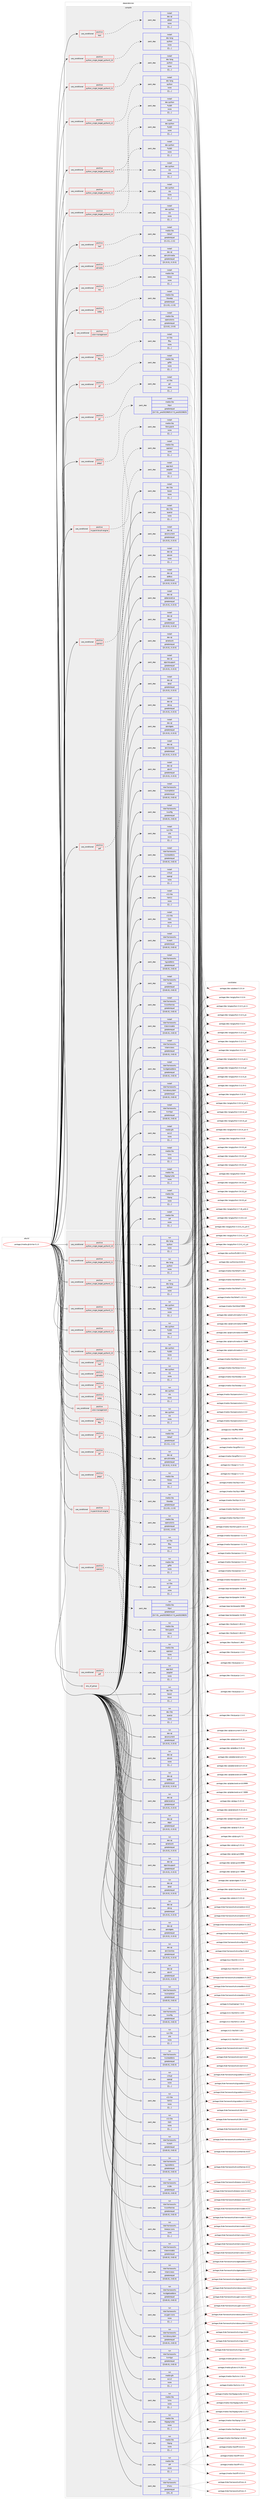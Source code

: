 digraph prolog {

# *************
# Graph options
# *************

newrank=true;
concentrate=true;
compound=true;
graph [rankdir=LR,fontname=Helvetica,fontsize=10,ranksep=1.5];#, ranksep=2.5, nodesep=0.2];
edge  [arrowhead=vee];
node  [fontname=Helvetica,fontsize=10];

# **********
# The ebuild
# **********

subgraph cluster_leftcol {
color=gray;
label=<<i>ebuild</i>>;
id [label="portage://media-gfx/krita-5.1.5", color=red, width=4, href="../media-gfx/krita-5.1.5.svg"];
}

# ****************
# The dependencies
# ****************

subgraph cluster_midcol {
color=gray;
label=<<i>dependencies</i>>;
subgraph cluster_compile {
fillcolor="#eeeeee";
style=filled;
label=<<i>compile</i>>;
subgraph cond76842 {
dependency307371 [label=<<TABLE BORDER="0" CELLBORDER="1" CELLSPACING="0" CELLPADDING="4"><TR><TD ROWSPAN="3" CELLPADDING="10">use_conditional</TD></TR><TR><TD>positive</TD></TR><TR><TD>color-management</TD></TR></TABLE>>, shape=none, color=red];
subgraph pack228017 {
dependency307372 [label=<<TABLE BORDER="0" CELLBORDER="1" CELLSPACING="0" CELLPADDING="4" WIDTH="220"><TR><TD ROWSPAN="6" CELLPADDING="30">pack_dep</TD></TR><TR><TD WIDTH="110">install</TD></TR><TR><TD>media-libs</TD></TR><TR><TD>opencolorio</TD></TR><TR><TD>greaterequal</TD></TR><TR><TD>[[2,0,0],,,2.0.0]</TD></TR></TABLE>>, shape=none, color=blue];
}
dependency307371:e -> dependency307372:w [weight=20,style="dashed",arrowhead="vee"];
}
id:e -> dependency307371:w [weight=20,style="solid",arrowhead="vee"];
subgraph cond76843 {
dependency307373 [label=<<TABLE BORDER="0" CELLBORDER="1" CELLSPACING="0" CELLPADDING="4"><TR><TD ROWSPAN="3" CELLPADDING="10">use_conditional</TD></TR><TR><TD>positive</TD></TR><TR><TD>fftw</TD></TR></TABLE>>, shape=none, color=red];
subgraph pack228018 {
dependency307374 [label=<<TABLE BORDER="0" CELLBORDER="1" CELLSPACING="0" CELLPADDING="4" WIDTH="220"><TR><TD ROWSPAN="6" CELLPADDING="30">pack_dep</TD></TR><TR><TD WIDTH="110">install</TD></TR><TR><TD>sci-libs</TD></TR><TR><TD>fftw</TD></TR><TR><TD>none</TD></TR><TR><TD>[[],,,,]</TD></TR></TABLE>>, shape=none, color=blue];
}
dependency307373:e -> dependency307374:w [weight=20,style="dashed",arrowhead="vee"];
}
id:e -> dependency307373:w [weight=20,style="solid",arrowhead="vee"];
subgraph cond76844 {
dependency307375 [label=<<TABLE BORDER="0" CELLBORDER="1" CELLSPACING="0" CELLPADDING="4"><TR><TD ROWSPAN="3" CELLPADDING="10">use_conditional</TD></TR><TR><TD>positive</TD></TR><TR><TD>gif</TD></TR></TABLE>>, shape=none, color=red];
subgraph pack228019 {
dependency307376 [label=<<TABLE BORDER="0" CELLBORDER="1" CELLSPACING="0" CELLPADDING="4" WIDTH="220"><TR><TD ROWSPAN="6" CELLPADDING="30">pack_dep</TD></TR><TR><TD WIDTH="110">install</TD></TR><TR><TD>media-libs</TD></TR><TR><TD>giflib</TD></TR><TR><TD>none</TD></TR><TR><TD>[[],,,,]</TD></TR></TABLE>>, shape=none, color=blue];
}
dependency307375:e -> dependency307376:w [weight=20,style="dashed",arrowhead="vee"];
}
id:e -> dependency307375:w [weight=20,style="solid",arrowhead="vee"];
subgraph cond76845 {
dependency307377 [label=<<TABLE BORDER="0" CELLBORDER="1" CELLSPACING="0" CELLPADDING="4"><TR><TD ROWSPAN="3" CELLPADDING="10">use_conditional</TD></TR><TR><TD>positive</TD></TR><TR><TD>gsl</TD></TR></TABLE>>, shape=none, color=red];
subgraph pack228020 {
dependency307378 [label=<<TABLE BORDER="0" CELLBORDER="1" CELLSPACING="0" CELLPADDING="4" WIDTH="220"><TR><TD ROWSPAN="6" CELLPADDING="30">pack_dep</TD></TR><TR><TD WIDTH="110">install</TD></TR><TR><TD>sci-libs</TD></TR><TR><TD>gsl</TD></TR><TR><TD>none</TD></TR><TR><TD>[[],,,,]</TD></TR></TABLE>>, shape=none, color=blue];
}
dependency307377:e -> dependency307378:w [weight=20,style="dashed",arrowhead="vee"];
}
id:e -> dependency307377:w [weight=20,style="solid",arrowhead="vee"];
subgraph cond76846 {
dependency307379 [label=<<TABLE BORDER="0" CELLBORDER="1" CELLSPACING="0" CELLPADDING="4"><TR><TD ROWSPAN="3" CELLPADDING="10">use_conditional</TD></TR><TR><TD>positive</TD></TR><TR><TD>heif</TD></TR></TABLE>>, shape=none, color=red];
subgraph pack228021 {
dependency307380 [label=<<TABLE BORDER="0" CELLBORDER="1" CELLSPACING="0" CELLPADDING="4" WIDTH="220"><TR><TD ROWSPAN="6" CELLPADDING="30">pack_dep</TD></TR><TR><TD WIDTH="110">install</TD></TR><TR><TD>media-libs</TD></TR><TR><TD>libheif</TD></TR><TR><TD>greaterequal</TD></TR><TR><TD>[[1,11],,,1.11]</TD></TR></TABLE>>, shape=none, color=blue];
}
dependency307379:e -> dependency307380:w [weight=20,style="dashed",arrowhead="vee"];
}
id:e -> dependency307379:w [weight=20,style="solid",arrowhead="vee"];
subgraph cond76847 {
dependency307381 [label=<<TABLE BORDER="0" CELLBORDER="1" CELLSPACING="0" CELLPADDING="4"><TR><TD ROWSPAN="3" CELLPADDING="10">use_conditional</TD></TR><TR><TD>positive</TD></TR><TR><TD>jpegxl</TD></TR></TABLE>>, shape=none, color=red];
subgraph pack228022 {
dependency307382 [label=<<TABLE BORDER="0" CELLBORDER="1" CELLSPACING="0" CELLPADDING="4" WIDTH="220"><TR><TD ROWSPAN="6" CELLPADDING="30">pack_dep</TD></TR><TR><TD WIDTH="110">install</TD></TR><TR><TD>media-libs</TD></TR><TR><TD>libjxl</TD></TR><TR><TD>greaterequal</TD></TR><TR><TD>[[0,7,0],,_pre20220825,0.7.0_pre20220825]</TD></TR></TABLE>>, shape=none, color=blue];
}
dependency307381:e -> dependency307382:w [weight=20,style="dashed",arrowhead="vee"];
}
id:e -> dependency307381:w [weight=20,style="solid",arrowhead="vee"];
subgraph cond76848 {
dependency307383 [label=<<TABLE BORDER="0" CELLBORDER="1" CELLSPACING="0" CELLPADDING="4"><TR><TD ROWSPAN="3" CELLPADDING="10">use_conditional</TD></TR><TR><TD>positive</TD></TR><TR><TD>mypaint-brush-engine</TD></TR></TABLE>>, shape=none, color=red];
subgraph pack228023 {
dependency307384 [label=<<TABLE BORDER="0" CELLBORDER="1" CELLSPACING="0" CELLPADDING="4" WIDTH="220"><TR><TD ROWSPAN="6" CELLPADDING="30">pack_dep</TD></TR><TR><TD WIDTH="110">install</TD></TR><TR><TD>media-libs</TD></TR><TR><TD>libmypaint</TD></TR><TR><TD>none</TD></TR><TR><TD>[[],,,,]</TD></TR></TABLE>>, shape=none, color=blue];
}
dependency307383:e -> dependency307384:w [weight=20,style="dashed",arrowhead="vee"];
}
id:e -> dependency307383:w [weight=20,style="solid",arrowhead="vee"];
subgraph cond76849 {
dependency307385 [label=<<TABLE BORDER="0" CELLBORDER="1" CELLSPACING="0" CELLPADDING="4"><TR><TD ROWSPAN="3" CELLPADDING="10">use_conditional</TD></TR><TR><TD>positive</TD></TR><TR><TD>openexr</TD></TR></TABLE>>, shape=none, color=red];
subgraph pack228024 {
dependency307386 [label=<<TABLE BORDER="0" CELLBORDER="1" CELLSPACING="0" CELLPADDING="4" WIDTH="220"><TR><TD ROWSPAN="6" CELLPADDING="30">pack_dep</TD></TR><TR><TD WIDTH="110">install</TD></TR><TR><TD>media-libs</TD></TR><TR><TD>openexr</TD></TR><TR><TD>none</TD></TR><TR><TD>[[],,,,]</TD></TR></TABLE>>, shape=none, color=blue];
}
dependency307385:e -> dependency307386:w [weight=20,style="dashed",arrowhead="vee"];
}
id:e -> dependency307385:w [weight=20,style="solid",arrowhead="vee"];
subgraph cond76850 {
dependency307387 [label=<<TABLE BORDER="0" CELLBORDER="1" CELLSPACING="0" CELLPADDING="4"><TR><TD ROWSPAN="3" CELLPADDING="10">use_conditional</TD></TR><TR><TD>positive</TD></TR><TR><TD>pdf</TD></TR></TABLE>>, shape=none, color=red];
subgraph pack228025 {
dependency307388 [label=<<TABLE BORDER="0" CELLBORDER="1" CELLSPACING="0" CELLPADDING="4" WIDTH="220"><TR><TD ROWSPAN="6" CELLPADDING="30">pack_dep</TD></TR><TR><TD WIDTH="110">install</TD></TR><TR><TD>app-text</TD></TR><TR><TD>poppler</TD></TR><TR><TD>none</TD></TR><TR><TD>[[],,,,]</TD></TR></TABLE>>, shape=none, color=blue];
}
dependency307387:e -> dependency307388:w [weight=20,style="dashed",arrowhead="vee"];
}
id:e -> dependency307387:w [weight=20,style="solid",arrowhead="vee"];
subgraph cond76851 {
dependency307389 [label=<<TABLE BORDER="0" CELLBORDER="1" CELLSPACING="0" CELLPADDING="4"><TR><TD ROWSPAN="3" CELLPADDING="10">use_conditional</TD></TR><TR><TD>positive</TD></TR><TR><TD>python_single_target_python3_10</TD></TR></TABLE>>, shape=none, color=red];
subgraph pack228026 {
dependency307390 [label=<<TABLE BORDER="0" CELLBORDER="1" CELLSPACING="0" CELLPADDING="4" WIDTH="220"><TR><TD ROWSPAN="6" CELLPADDING="30">pack_dep</TD></TR><TR><TD WIDTH="110">install</TD></TR><TR><TD>dev-lang</TD></TR><TR><TD>python</TD></TR><TR><TD>none</TD></TR><TR><TD>[[],,,,]</TD></TR></TABLE>>, shape=none, color=blue];
}
dependency307389:e -> dependency307390:w [weight=20,style="dashed",arrowhead="vee"];
}
id:e -> dependency307389:w [weight=20,style="solid",arrowhead="vee"];
subgraph cond76852 {
dependency307391 [label=<<TABLE BORDER="0" CELLBORDER="1" CELLSPACING="0" CELLPADDING="4"><TR><TD ROWSPAN="3" CELLPADDING="10">use_conditional</TD></TR><TR><TD>positive</TD></TR><TR><TD>python_single_target_python3_10</TD></TR></TABLE>>, shape=none, color=red];
subgraph pack228027 {
dependency307392 [label=<<TABLE BORDER="0" CELLBORDER="1" CELLSPACING="0" CELLPADDING="4" WIDTH="220"><TR><TD ROWSPAN="6" CELLPADDING="30">pack_dep</TD></TR><TR><TD WIDTH="110">install</TD></TR><TR><TD>dev-python</TD></TR><TR><TD>PyQt5</TD></TR><TR><TD>none</TD></TR><TR><TD>[[],,,,]</TD></TR></TABLE>>, shape=none, color=blue];
}
dependency307391:e -> dependency307392:w [weight=20,style="dashed",arrowhead="vee"];
subgraph pack228028 {
dependency307393 [label=<<TABLE BORDER="0" CELLBORDER="1" CELLSPACING="0" CELLPADDING="4" WIDTH="220"><TR><TD ROWSPAN="6" CELLPADDING="30">pack_dep</TD></TR><TR><TD WIDTH="110">install</TD></TR><TR><TD>dev-python</TD></TR><TR><TD>sip</TD></TR><TR><TD>none</TD></TR><TR><TD>[[],,,,]</TD></TR></TABLE>>, shape=none, color=blue];
}
dependency307391:e -> dependency307393:w [weight=20,style="dashed",arrowhead="vee"];
}
id:e -> dependency307391:w [weight=20,style="solid",arrowhead="vee"];
subgraph cond76853 {
dependency307394 [label=<<TABLE BORDER="0" CELLBORDER="1" CELLSPACING="0" CELLPADDING="4"><TR><TD ROWSPAN="3" CELLPADDING="10">use_conditional</TD></TR><TR><TD>positive</TD></TR><TR><TD>python_single_target_python3_11</TD></TR></TABLE>>, shape=none, color=red];
subgraph pack228029 {
dependency307395 [label=<<TABLE BORDER="0" CELLBORDER="1" CELLSPACING="0" CELLPADDING="4" WIDTH="220"><TR><TD ROWSPAN="6" CELLPADDING="30">pack_dep</TD></TR><TR><TD WIDTH="110">install</TD></TR><TR><TD>dev-lang</TD></TR><TR><TD>python</TD></TR><TR><TD>none</TD></TR><TR><TD>[[],,,,]</TD></TR></TABLE>>, shape=none, color=blue];
}
dependency307394:e -> dependency307395:w [weight=20,style="dashed",arrowhead="vee"];
}
id:e -> dependency307394:w [weight=20,style="solid",arrowhead="vee"];
subgraph cond76854 {
dependency307396 [label=<<TABLE BORDER="0" CELLBORDER="1" CELLSPACING="0" CELLPADDING="4"><TR><TD ROWSPAN="3" CELLPADDING="10">use_conditional</TD></TR><TR><TD>positive</TD></TR><TR><TD>python_single_target_python3_11</TD></TR></TABLE>>, shape=none, color=red];
subgraph pack228030 {
dependency307397 [label=<<TABLE BORDER="0" CELLBORDER="1" CELLSPACING="0" CELLPADDING="4" WIDTH="220"><TR><TD ROWSPAN="6" CELLPADDING="30">pack_dep</TD></TR><TR><TD WIDTH="110">install</TD></TR><TR><TD>dev-python</TD></TR><TR><TD>PyQt5</TD></TR><TR><TD>none</TD></TR><TR><TD>[[],,,,]</TD></TR></TABLE>>, shape=none, color=blue];
}
dependency307396:e -> dependency307397:w [weight=20,style="dashed",arrowhead="vee"];
subgraph pack228031 {
dependency307398 [label=<<TABLE BORDER="0" CELLBORDER="1" CELLSPACING="0" CELLPADDING="4" WIDTH="220"><TR><TD ROWSPAN="6" CELLPADDING="30">pack_dep</TD></TR><TR><TD WIDTH="110">install</TD></TR><TR><TD>dev-python</TD></TR><TR><TD>sip</TD></TR><TR><TD>none</TD></TR><TR><TD>[[],,,,]</TD></TR></TABLE>>, shape=none, color=blue];
}
dependency307396:e -> dependency307398:w [weight=20,style="dashed",arrowhead="vee"];
}
id:e -> dependency307396:w [weight=20,style="solid",arrowhead="vee"];
subgraph cond76855 {
dependency307399 [label=<<TABLE BORDER="0" CELLBORDER="1" CELLSPACING="0" CELLPADDING="4"><TR><TD ROWSPAN="3" CELLPADDING="10">use_conditional</TD></TR><TR><TD>positive</TD></TR><TR><TD>python_single_target_python3_12</TD></TR></TABLE>>, shape=none, color=red];
subgraph pack228032 {
dependency307400 [label=<<TABLE BORDER="0" CELLBORDER="1" CELLSPACING="0" CELLPADDING="4" WIDTH="220"><TR><TD ROWSPAN="6" CELLPADDING="30">pack_dep</TD></TR><TR><TD WIDTH="110">install</TD></TR><TR><TD>dev-lang</TD></TR><TR><TD>python</TD></TR><TR><TD>none</TD></TR><TR><TD>[[],,,,]</TD></TR></TABLE>>, shape=none, color=blue];
}
dependency307399:e -> dependency307400:w [weight=20,style="dashed",arrowhead="vee"];
}
id:e -> dependency307399:w [weight=20,style="solid",arrowhead="vee"];
subgraph cond76856 {
dependency307401 [label=<<TABLE BORDER="0" CELLBORDER="1" CELLSPACING="0" CELLPADDING="4"><TR><TD ROWSPAN="3" CELLPADDING="10">use_conditional</TD></TR><TR><TD>positive</TD></TR><TR><TD>python_single_target_python3_12</TD></TR></TABLE>>, shape=none, color=red];
subgraph pack228033 {
dependency307402 [label=<<TABLE BORDER="0" CELLBORDER="1" CELLSPACING="0" CELLPADDING="4" WIDTH="220"><TR><TD ROWSPAN="6" CELLPADDING="30">pack_dep</TD></TR><TR><TD WIDTH="110">install</TD></TR><TR><TD>dev-python</TD></TR><TR><TD>PyQt5</TD></TR><TR><TD>none</TD></TR><TR><TD>[[],,,,]</TD></TR></TABLE>>, shape=none, color=blue];
}
dependency307401:e -> dependency307402:w [weight=20,style="dashed",arrowhead="vee"];
subgraph pack228034 {
dependency307403 [label=<<TABLE BORDER="0" CELLBORDER="1" CELLSPACING="0" CELLPADDING="4" WIDTH="220"><TR><TD ROWSPAN="6" CELLPADDING="30">pack_dep</TD></TR><TR><TD WIDTH="110">install</TD></TR><TR><TD>dev-python</TD></TR><TR><TD>sip</TD></TR><TR><TD>none</TD></TR><TR><TD>[[],,,,]</TD></TR></TABLE>>, shape=none, color=blue];
}
dependency307401:e -> dependency307403:w [weight=20,style="dashed",arrowhead="vee"];
}
id:e -> dependency307401:w [weight=20,style="solid",arrowhead="vee"];
subgraph cond76857 {
dependency307404 [label=<<TABLE BORDER="0" CELLBORDER="1" CELLSPACING="0" CELLPADDING="4"><TR><TD ROWSPAN="3" CELLPADDING="10">use_conditional</TD></TR><TR><TD>positive</TD></TR><TR><TD>qtmedia</TD></TR></TABLE>>, shape=none, color=red];
subgraph pack228035 {
dependency307405 [label=<<TABLE BORDER="0" CELLBORDER="1" CELLSPACING="0" CELLPADDING="4" WIDTH="220"><TR><TD ROWSPAN="6" CELLPADDING="30">pack_dep</TD></TR><TR><TD WIDTH="110">install</TD></TR><TR><TD>dev-qt</TD></TR><TR><TD>qtmultimedia</TD></TR><TR><TD>greaterequal</TD></TR><TR><TD>[[5,15,5],,,5.15.5]</TD></TR></TABLE>>, shape=none, color=blue];
}
dependency307404:e -> dependency307405:w [weight=20,style="dashed",arrowhead="vee"];
}
id:e -> dependency307404:w [weight=20,style="solid",arrowhead="vee"];
subgraph cond76858 {
dependency307406 [label=<<TABLE BORDER="0" CELLBORDER="1" CELLSPACING="0" CELLPADDING="4"><TR><TD ROWSPAN="3" CELLPADDING="10">use_conditional</TD></TR><TR><TD>positive</TD></TR><TR><TD>raw</TD></TR></TABLE>>, shape=none, color=red];
subgraph pack228036 {
dependency307407 [label=<<TABLE BORDER="0" CELLBORDER="1" CELLSPACING="0" CELLPADDING="4" WIDTH="220"><TR><TD ROWSPAN="6" CELLPADDING="30">pack_dep</TD></TR><TR><TD WIDTH="110">install</TD></TR><TR><TD>media-libs</TD></TR><TR><TD>libraw</TD></TR><TR><TD>none</TD></TR><TR><TD>[[],,,,]</TD></TR></TABLE>>, shape=none, color=blue];
}
dependency307406:e -> dependency307407:w [weight=20,style="dashed",arrowhead="vee"];
}
id:e -> dependency307406:w [weight=20,style="solid",arrowhead="vee"];
subgraph cond76859 {
dependency307408 [label=<<TABLE BORDER="0" CELLBORDER="1" CELLSPACING="0" CELLPADDING="4"><TR><TD ROWSPAN="3" CELLPADDING="10">use_conditional</TD></TR><TR><TD>positive</TD></TR><TR><TD>test</TD></TR></TABLE>>, shape=none, color=red];
subgraph pack228037 {
dependency307409 [label=<<TABLE BORDER="0" CELLBORDER="1" CELLSPACING="0" CELLPADDING="4" WIDTH="220"><TR><TD ROWSPAN="6" CELLPADDING="30">pack_dep</TD></TR><TR><TD WIDTH="110">install</TD></TR><TR><TD>dev-qt</TD></TR><TR><TD>qttest</TD></TR><TR><TD>none</TD></TR><TR><TD>[[],,,,]</TD></TR></TABLE>>, shape=none, color=blue];
}
dependency307408:e -> dependency307409:w [weight=20,style="dashed",arrowhead="vee"];
}
id:e -> dependency307408:w [weight=20,style="solid",arrowhead="vee"];
subgraph cond76860 {
dependency307410 [label=<<TABLE BORDER="0" CELLBORDER="1" CELLSPACING="0" CELLPADDING="4"><TR><TD ROWSPAN="3" CELLPADDING="10">use_conditional</TD></TR><TR><TD>positive</TD></TR><TR><TD>webp</TD></TR></TABLE>>, shape=none, color=red];
subgraph pack228038 {
dependency307411 [label=<<TABLE BORDER="0" CELLBORDER="1" CELLSPACING="0" CELLPADDING="4" WIDTH="220"><TR><TD ROWSPAN="6" CELLPADDING="30">pack_dep</TD></TR><TR><TD WIDTH="110">install</TD></TR><TR><TD>media-libs</TD></TR><TR><TD>libwebp</TD></TR><TR><TD>greaterequal</TD></TR><TR><TD>[[1,2,0],,,1.2.0]</TD></TR></TABLE>>, shape=none, color=blue];
}
dependency307410:e -> dependency307411:w [weight=20,style="dashed",arrowhead="vee"];
}
id:e -> dependency307410:w [weight=20,style="solid",arrowhead="vee"];
subgraph pack228039 {
dependency307412 [label=<<TABLE BORDER="0" CELLBORDER="1" CELLSPACING="0" CELLPADDING="4" WIDTH="220"><TR><TD ROWSPAN="6" CELLPADDING="30">pack_dep</TD></TR><TR><TD WIDTH="110">install</TD></TR><TR><TD>dev-libs</TD></TR><TR><TD>boost</TD></TR><TR><TD>none</TD></TR><TR><TD>[[],,,,]</TD></TR></TABLE>>, shape=none, color=blue];
}
id:e -> dependency307412:w [weight=20,style="solid",arrowhead="vee"];
subgraph pack228040 {
dependency307413 [label=<<TABLE BORDER="0" CELLBORDER="1" CELLSPACING="0" CELLPADDING="4" WIDTH="220"><TR><TD ROWSPAN="6" CELLPADDING="30">pack_dep</TD></TR><TR><TD WIDTH="110">install</TD></TR><TR><TD>dev-libs</TD></TR><TR><TD>quazip</TD></TR><TR><TD>none</TD></TR><TR><TD>[[],,,,]</TD></TR></TABLE>>, shape=none, color=blue];
}
id:e -> dependency307413:w [weight=20,style="solid",arrowhead="vee"];
subgraph pack228041 {
dependency307414 [label=<<TABLE BORDER="0" CELLBORDER="1" CELLSPACING="0" CELLPADDING="4" WIDTH="220"><TR><TD ROWSPAN="6" CELLPADDING="30">pack_dep</TD></TR><TR><TD WIDTH="110">install</TD></TR><TR><TD>dev-qt</TD></TR><TR><TD>qtconcurrent</TD></TR><TR><TD>greaterequal</TD></TR><TR><TD>[[5,15,5],,,5.15.5]</TD></TR></TABLE>>, shape=none, color=blue];
}
id:e -> dependency307414:w [weight=20,style="solid",arrowhead="vee"];
subgraph pack228042 {
dependency307415 [label=<<TABLE BORDER="0" CELLBORDER="1" CELLSPACING="0" CELLPADDING="4" WIDTH="220"><TR><TD ROWSPAN="6" CELLPADDING="30">pack_dep</TD></TR><TR><TD WIDTH="110">install</TD></TR><TR><TD>dev-qt</TD></TR><TR><TD>qtcore</TD></TR><TR><TD>none</TD></TR><TR><TD>[[],,,,]</TD></TR></TABLE>>, shape=none, color=blue];
}
id:e -> dependency307415:w [weight=20,style="solid",arrowhead="vee"];
subgraph pack228043 {
dependency307416 [label=<<TABLE BORDER="0" CELLBORDER="1" CELLSPACING="0" CELLPADDING="4" WIDTH="220"><TR><TD ROWSPAN="6" CELLPADDING="30">pack_dep</TD></TR><TR><TD WIDTH="110">install</TD></TR><TR><TD>dev-qt</TD></TR><TR><TD>qtdbus</TD></TR><TR><TD>greaterequal</TD></TR><TR><TD>[[5,15,5],,,5.15.5]</TD></TR></TABLE>>, shape=none, color=blue];
}
id:e -> dependency307416:w [weight=20,style="solid",arrowhead="vee"];
subgraph pack228044 {
dependency307417 [label=<<TABLE BORDER="0" CELLBORDER="1" CELLSPACING="0" CELLPADDING="4" WIDTH="220"><TR><TD ROWSPAN="6" CELLPADDING="30">pack_dep</TD></TR><TR><TD WIDTH="110">install</TD></TR><TR><TD>dev-qt</TD></TR><TR><TD>qtdeclarative</TD></TR><TR><TD>greaterequal</TD></TR><TR><TD>[[5,15,5],,,5.15.5]</TD></TR></TABLE>>, shape=none, color=blue];
}
id:e -> dependency307417:w [weight=20,style="solid",arrowhead="vee"];
subgraph pack228045 {
dependency307418 [label=<<TABLE BORDER="0" CELLBORDER="1" CELLSPACING="0" CELLPADDING="4" WIDTH="220"><TR><TD ROWSPAN="6" CELLPADDING="30">pack_dep</TD></TR><TR><TD WIDTH="110">install</TD></TR><TR><TD>dev-qt</TD></TR><TR><TD>qtgui</TD></TR><TR><TD>greaterequal</TD></TR><TR><TD>[[5,15,5],,,5.15.5]</TD></TR></TABLE>>, shape=none, color=blue];
}
id:e -> dependency307418:w [weight=20,style="solid",arrowhead="vee"];
subgraph pack228046 {
dependency307419 [label=<<TABLE BORDER="0" CELLBORDER="1" CELLSPACING="0" CELLPADDING="4" WIDTH="220"><TR><TD ROWSPAN="6" CELLPADDING="30">pack_dep</TD></TR><TR><TD WIDTH="110">install</TD></TR><TR><TD>dev-qt</TD></TR><TR><TD>qtnetwork</TD></TR><TR><TD>greaterequal</TD></TR><TR><TD>[[5,15,5],,,5.15.5]</TD></TR></TABLE>>, shape=none, color=blue];
}
id:e -> dependency307419:w [weight=20,style="solid",arrowhead="vee"];
subgraph pack228047 {
dependency307420 [label=<<TABLE BORDER="0" CELLBORDER="1" CELLSPACING="0" CELLPADDING="4" WIDTH="220"><TR><TD ROWSPAN="6" CELLPADDING="30">pack_dep</TD></TR><TR><TD WIDTH="110">install</TD></TR><TR><TD>dev-qt</TD></TR><TR><TD>qtprintsupport</TD></TR><TR><TD>greaterequal</TD></TR><TR><TD>[[5,15,5],,,5.15.5]</TD></TR></TABLE>>, shape=none, color=blue];
}
id:e -> dependency307420:w [weight=20,style="solid",arrowhead="vee"];
subgraph pack228048 {
dependency307421 [label=<<TABLE BORDER="0" CELLBORDER="1" CELLSPACING="0" CELLPADDING="4" WIDTH="220"><TR><TD ROWSPAN="6" CELLPADDING="30">pack_dep</TD></TR><TR><TD WIDTH="110">install</TD></TR><TR><TD>dev-qt</TD></TR><TR><TD>qtsql</TD></TR><TR><TD>greaterequal</TD></TR><TR><TD>[[5,15,5],,,5.15.5]</TD></TR></TABLE>>, shape=none, color=blue];
}
id:e -> dependency307421:w [weight=20,style="solid",arrowhead="vee"];
subgraph pack228049 {
dependency307422 [label=<<TABLE BORDER="0" CELLBORDER="1" CELLSPACING="0" CELLPADDING="4" WIDTH="220"><TR><TD ROWSPAN="6" CELLPADDING="30">pack_dep</TD></TR><TR><TD WIDTH="110">install</TD></TR><TR><TD>dev-qt</TD></TR><TR><TD>qtsvg</TD></TR><TR><TD>greaterequal</TD></TR><TR><TD>[[5,15,5],,,5.15.5]</TD></TR></TABLE>>, shape=none, color=blue];
}
id:e -> dependency307422:w [weight=20,style="solid",arrowhead="vee"];
subgraph pack228050 {
dependency307423 [label=<<TABLE BORDER="0" CELLBORDER="1" CELLSPACING="0" CELLPADDING="4" WIDTH="220"><TR><TD ROWSPAN="6" CELLPADDING="30">pack_dep</TD></TR><TR><TD WIDTH="110">install</TD></TR><TR><TD>dev-qt</TD></TR><TR><TD>qtwidgets</TD></TR><TR><TD>greaterequal</TD></TR><TR><TD>[[5,15,5],,,5.15.5]</TD></TR></TABLE>>, shape=none, color=blue];
}
id:e -> dependency307423:w [weight=20,style="solid",arrowhead="vee"];
subgraph pack228051 {
dependency307424 [label=<<TABLE BORDER="0" CELLBORDER="1" CELLSPACING="0" CELLPADDING="4" WIDTH="220"><TR><TD ROWSPAN="6" CELLPADDING="30">pack_dep</TD></TR><TR><TD WIDTH="110">install</TD></TR><TR><TD>dev-qt</TD></TR><TR><TD>qtx11extras</TD></TR><TR><TD>greaterequal</TD></TR><TR><TD>[[5,15,5],,,5.15.5]</TD></TR></TABLE>>, shape=none, color=blue];
}
id:e -> dependency307424:w [weight=20,style="solid",arrowhead="vee"];
subgraph pack228052 {
dependency307425 [label=<<TABLE BORDER="0" CELLBORDER="1" CELLSPACING="0" CELLPADDING="4" WIDTH="220"><TR><TD ROWSPAN="6" CELLPADDING="30">pack_dep</TD></TR><TR><TD WIDTH="110">install</TD></TR><TR><TD>dev-qt</TD></TR><TR><TD>qtxml</TD></TR><TR><TD>greaterequal</TD></TR><TR><TD>[[5,15,5],,,5.15.5]</TD></TR></TABLE>>, shape=none, color=blue];
}
id:e -> dependency307425:w [weight=20,style="solid",arrowhead="vee"];
subgraph pack228053 {
dependency307426 [label=<<TABLE BORDER="0" CELLBORDER="1" CELLSPACING="0" CELLPADDING="4" WIDTH="220"><TR><TD ROWSPAN="6" CELLPADDING="30">pack_dep</TD></TR><TR><TD WIDTH="110">install</TD></TR><TR><TD>kde-frameworks</TD></TR><TR><TD>kcompletion</TD></TR><TR><TD>greaterequal</TD></TR><TR><TD>[[5,82,0],,,5.82.0]</TD></TR></TABLE>>, shape=none, color=blue];
}
id:e -> dependency307426:w [weight=20,style="solid",arrowhead="vee"];
subgraph pack228054 {
dependency307427 [label=<<TABLE BORDER="0" CELLBORDER="1" CELLSPACING="0" CELLPADDING="4" WIDTH="220"><TR><TD ROWSPAN="6" CELLPADDING="30">pack_dep</TD></TR><TR><TD WIDTH="110">install</TD></TR><TR><TD>kde-frameworks</TD></TR><TR><TD>kconfig</TD></TR><TR><TD>greaterequal</TD></TR><TR><TD>[[5,82,0],,,5.82.0]</TD></TR></TABLE>>, shape=none, color=blue];
}
id:e -> dependency307427:w [weight=20,style="solid",arrowhead="vee"];
subgraph pack228055 {
dependency307428 [label=<<TABLE BORDER="0" CELLBORDER="1" CELLSPACING="0" CELLPADDING="4" WIDTH="220"><TR><TD ROWSPAN="6" CELLPADDING="30">pack_dep</TD></TR><TR><TD WIDTH="110">install</TD></TR><TR><TD>kde-frameworks</TD></TR><TR><TD>kcoreaddons</TD></TR><TR><TD>greaterequal</TD></TR><TR><TD>[[5,82,0],,,5.82.0]</TD></TR></TABLE>>, shape=none, color=blue];
}
id:e -> dependency307428:w [weight=20,style="solid",arrowhead="vee"];
subgraph pack228056 {
dependency307429 [label=<<TABLE BORDER="0" CELLBORDER="1" CELLSPACING="0" CELLPADDING="4" WIDTH="220"><TR><TD ROWSPAN="6" CELLPADDING="30">pack_dep</TD></TR><TR><TD WIDTH="110">install</TD></TR><TR><TD>kde-frameworks</TD></TR><TR><TD>kcrash</TD></TR><TR><TD>greaterequal</TD></TR><TR><TD>[[5,82,0],,,5.82.0]</TD></TR></TABLE>>, shape=none, color=blue];
}
id:e -> dependency307429:w [weight=20,style="solid",arrowhead="vee"];
subgraph pack228057 {
dependency307430 [label=<<TABLE BORDER="0" CELLBORDER="1" CELLSPACING="0" CELLPADDING="4" WIDTH="220"><TR><TD ROWSPAN="6" CELLPADDING="30">pack_dep</TD></TR><TR><TD WIDTH="110">install</TD></TR><TR><TD>kde-frameworks</TD></TR><TR><TD>kguiaddons</TD></TR><TR><TD>greaterequal</TD></TR><TR><TD>[[5,82,0],,,5.82.0]</TD></TR></TABLE>>, shape=none, color=blue];
}
id:e -> dependency307430:w [weight=20,style="solid",arrowhead="vee"];
subgraph pack228058 {
dependency307431 [label=<<TABLE BORDER="0" CELLBORDER="1" CELLSPACING="0" CELLPADDING="4" WIDTH="220"><TR><TD ROWSPAN="6" CELLPADDING="30">pack_dep</TD></TR><TR><TD WIDTH="110">install</TD></TR><TR><TD>kde-frameworks</TD></TR><TR><TD>ki18n</TD></TR><TR><TD>greaterequal</TD></TR><TR><TD>[[5,82,0],,,5.82.0]</TD></TR></TABLE>>, shape=none, color=blue];
}
id:e -> dependency307431:w [weight=20,style="solid",arrowhead="vee"];
subgraph pack228059 {
dependency307432 [label=<<TABLE BORDER="0" CELLBORDER="1" CELLSPACING="0" CELLPADDING="4" WIDTH="220"><TR><TD ROWSPAN="6" CELLPADDING="30">pack_dep</TD></TR><TR><TD WIDTH="110">install</TD></TR><TR><TD>kde-frameworks</TD></TR><TR><TD>kiconthemes</TD></TR><TR><TD>greaterequal</TD></TR><TR><TD>[[5,82,0],,,5.82.0]</TD></TR></TABLE>>, shape=none, color=blue];
}
id:e -> dependency307432:w [weight=20,style="solid",arrowhead="vee"];
subgraph pack228060 {
dependency307433 [label=<<TABLE BORDER="0" CELLBORDER="1" CELLSPACING="0" CELLPADDING="4" WIDTH="220"><TR><TD ROWSPAN="6" CELLPADDING="30">pack_dep</TD></TR><TR><TD WIDTH="110">install</TD></TR><TR><TD>kde-frameworks</TD></TR><TR><TD>kitemmodels</TD></TR><TR><TD>greaterequal</TD></TR><TR><TD>[[5,82,0],,,5.82.0]</TD></TR></TABLE>>, shape=none, color=blue];
}
id:e -> dependency307433:w [weight=20,style="solid",arrowhead="vee"];
subgraph pack228061 {
dependency307434 [label=<<TABLE BORDER="0" CELLBORDER="1" CELLSPACING="0" CELLPADDING="4" WIDTH="220"><TR><TD ROWSPAN="6" CELLPADDING="30">pack_dep</TD></TR><TR><TD WIDTH="110">install</TD></TR><TR><TD>kde-frameworks</TD></TR><TR><TD>kitemviews</TD></TR><TR><TD>greaterequal</TD></TR><TR><TD>[[5,82,0],,,5.82.0]</TD></TR></TABLE>>, shape=none, color=blue];
}
id:e -> dependency307434:w [weight=20,style="solid",arrowhead="vee"];
subgraph pack228062 {
dependency307435 [label=<<TABLE BORDER="0" CELLBORDER="1" CELLSPACING="0" CELLPADDING="4" WIDTH="220"><TR><TD ROWSPAN="6" CELLPADDING="30">pack_dep</TD></TR><TR><TD WIDTH="110">install</TD></TR><TR><TD>kde-frameworks</TD></TR><TR><TD>kwidgetsaddons</TD></TR><TR><TD>greaterequal</TD></TR><TR><TD>[[5,82,0],,,5.82.0]</TD></TR></TABLE>>, shape=none, color=blue];
}
id:e -> dependency307435:w [weight=20,style="solid",arrowhead="vee"];
subgraph pack228063 {
dependency307436 [label=<<TABLE BORDER="0" CELLBORDER="1" CELLSPACING="0" CELLPADDING="4" WIDTH="220"><TR><TD ROWSPAN="6" CELLPADDING="30">pack_dep</TD></TR><TR><TD WIDTH="110">install</TD></TR><TR><TD>kde-frameworks</TD></TR><TR><TD>kwindowsystem</TD></TR><TR><TD>greaterequal</TD></TR><TR><TD>[[5,82,0],,,5.82.0]</TD></TR></TABLE>>, shape=none, color=blue];
}
id:e -> dependency307436:w [weight=20,style="solid",arrowhead="vee"];
subgraph pack228064 {
dependency307437 [label=<<TABLE BORDER="0" CELLBORDER="1" CELLSPACING="0" CELLPADDING="4" WIDTH="220"><TR><TD ROWSPAN="6" CELLPADDING="30">pack_dep</TD></TR><TR><TD WIDTH="110">install</TD></TR><TR><TD>kde-frameworks</TD></TR><TR><TD>kxmlgui</TD></TR><TR><TD>greaterequal</TD></TR><TR><TD>[[5,82,0],,,5.82.0]</TD></TR></TABLE>>, shape=none, color=blue];
}
id:e -> dependency307437:w [weight=20,style="solid",arrowhead="vee"];
subgraph pack228065 {
dependency307438 [label=<<TABLE BORDER="0" CELLBORDER="1" CELLSPACING="0" CELLPADDING="4" WIDTH="220"><TR><TD ROWSPAN="6" CELLPADDING="30">pack_dep</TD></TR><TR><TD WIDTH="110">install</TD></TR><TR><TD>media-gfx</TD></TR><TR><TD>exiv2</TD></TR><TR><TD>none</TD></TR><TR><TD>[[],,,,]</TD></TR></TABLE>>, shape=none, color=blue];
}
id:e -> dependency307438:w [weight=20,style="solid",arrowhead="vee"];
subgraph pack228066 {
dependency307439 [label=<<TABLE BORDER="0" CELLBORDER="1" CELLSPACING="0" CELLPADDING="4" WIDTH="220"><TR><TD ROWSPAN="6" CELLPADDING="30">pack_dep</TD></TR><TR><TD WIDTH="110">install</TD></TR><TR><TD>media-libs</TD></TR><TR><TD>lcms</TD></TR><TR><TD>none</TD></TR><TR><TD>[[],,,,]</TD></TR></TABLE>>, shape=none, color=blue];
}
id:e -> dependency307439:w [weight=20,style="solid",arrowhead="vee"];
subgraph pack228067 {
dependency307440 [label=<<TABLE BORDER="0" CELLBORDER="1" CELLSPACING="0" CELLPADDING="4" WIDTH="220"><TR><TD ROWSPAN="6" CELLPADDING="30">pack_dep</TD></TR><TR><TD WIDTH="110">install</TD></TR><TR><TD>media-libs</TD></TR><TR><TD>libjpeg-turbo</TD></TR><TR><TD>none</TD></TR><TR><TD>[[],,,,]</TD></TR></TABLE>>, shape=none, color=blue];
}
id:e -> dependency307440:w [weight=20,style="solid",arrowhead="vee"];
subgraph pack228068 {
dependency307441 [label=<<TABLE BORDER="0" CELLBORDER="1" CELLSPACING="0" CELLPADDING="4" WIDTH="220"><TR><TD ROWSPAN="6" CELLPADDING="30">pack_dep</TD></TR><TR><TD WIDTH="110">install</TD></TR><TR><TD>media-libs</TD></TR><TR><TD>libpng</TD></TR><TR><TD>none</TD></TR><TR><TD>[[],,,,]</TD></TR></TABLE>>, shape=none, color=blue];
}
id:e -> dependency307441:w [weight=20,style="solid",arrowhead="vee"];
subgraph pack228069 {
dependency307442 [label=<<TABLE BORDER="0" CELLBORDER="1" CELLSPACING="0" CELLPADDING="4" WIDTH="220"><TR><TD ROWSPAN="6" CELLPADDING="30">pack_dep</TD></TR><TR><TD WIDTH="110">install</TD></TR><TR><TD>media-libs</TD></TR><TR><TD>tiff</TD></TR><TR><TD>none</TD></TR><TR><TD>[[],,,,]</TD></TR></TABLE>>, shape=none, color=blue];
}
id:e -> dependency307442:w [weight=20,style="solid",arrowhead="vee"];
subgraph pack228070 {
dependency307443 [label=<<TABLE BORDER="0" CELLBORDER="1" CELLSPACING="0" CELLPADDING="4" WIDTH="220"><TR><TD ROWSPAN="6" CELLPADDING="30">pack_dep</TD></TR><TR><TD WIDTH="110">install</TD></TR><TR><TD>sys-libs</TD></TR><TR><TD>zlib</TD></TR><TR><TD>none</TD></TR><TR><TD>[[],,,,]</TD></TR></TABLE>>, shape=none, color=blue];
}
id:e -> dependency307443:w [weight=20,style="solid",arrowhead="vee"];
subgraph pack228071 {
dependency307444 [label=<<TABLE BORDER="0" CELLBORDER="1" CELLSPACING="0" CELLPADDING="4" WIDTH="220"><TR><TD ROWSPAN="6" CELLPADDING="30">pack_dep</TD></TR><TR><TD WIDTH="110">install</TD></TR><TR><TD>virtual</TD></TR><TR><TD>opengl</TD></TR><TR><TD>none</TD></TR><TR><TD>[[],,,,]</TD></TR></TABLE>>, shape=none, color=blue];
}
id:e -> dependency307444:w [weight=20,style="solid",arrowhead="vee"];
subgraph pack228072 {
dependency307445 [label=<<TABLE BORDER="0" CELLBORDER="1" CELLSPACING="0" CELLPADDING="4" WIDTH="220"><TR><TD ROWSPAN="6" CELLPADDING="30">pack_dep</TD></TR><TR><TD WIDTH="110">install</TD></TR><TR><TD>x11-libs</TD></TR><TR><TD>libX11</TD></TR><TR><TD>none</TD></TR><TR><TD>[[],,,,]</TD></TR></TABLE>>, shape=none, color=blue];
}
id:e -> dependency307445:w [weight=20,style="solid",arrowhead="vee"];
subgraph pack228073 {
dependency307446 [label=<<TABLE BORDER="0" CELLBORDER="1" CELLSPACING="0" CELLPADDING="4" WIDTH="220"><TR><TD ROWSPAN="6" CELLPADDING="30">pack_dep</TD></TR><TR><TD WIDTH="110">install</TD></TR><TR><TD>x11-libs</TD></TR><TR><TD>libXi</TD></TR><TR><TD>none</TD></TR><TR><TD>[[],,,,]</TD></TR></TABLE>>, shape=none, color=blue];
}
id:e -> dependency307446:w [weight=20,style="solid",arrowhead="vee"];
}
subgraph cluster_compileandrun {
fillcolor="#eeeeee";
style=filled;
label=<<i>compile and run</i>>;
}
subgraph cluster_run {
fillcolor="#eeeeee";
style=filled;
label=<<i>run</i>>;
subgraph any2349 {
dependency307447 [label=<<TABLE BORDER="0" CELLBORDER="1" CELLSPACING="0" CELLPADDING="4"><TR><TD CELLPADDING="10">any_of_group</TD></TR></TABLE>>, shape=none, color=red];subgraph pack228074 {
dependency307448 [label=<<TABLE BORDER="0" CELLBORDER="1" CELLSPACING="0" CELLPADDING="4" WIDTH="220"><TR><TD ROWSPAN="6" CELLPADDING="30">pack_dep</TD></TR><TR><TD WIDTH="110">run</TD></TR><TR><TD>kde-frameworks</TD></TR><TR><TD>breeze-icons</TD></TR><TR><TD>none</TD></TR><TR><TD>[[],,,,]</TD></TR></TABLE>>, shape=none, color=blue];
}
dependency307447:e -> dependency307448:w [weight=20,style="dotted",arrowhead="oinv"];
subgraph pack228075 {
dependency307449 [label=<<TABLE BORDER="0" CELLBORDER="1" CELLSPACING="0" CELLPADDING="4" WIDTH="220"><TR><TD ROWSPAN="6" CELLPADDING="30">pack_dep</TD></TR><TR><TD WIDTH="110">run</TD></TR><TR><TD>kde-frameworks</TD></TR><TR><TD>oxygen-icons</TD></TR><TR><TD>none</TD></TR><TR><TD>[[],,,,]</TD></TR></TABLE>>, shape=none, color=blue];
}
dependency307447:e -> dependency307449:w [weight=20,style="dotted",arrowhead="oinv"];
}
id:e -> dependency307447:w [weight=20,style="solid",arrowhead="odot"];
subgraph cond76861 {
dependency307450 [label=<<TABLE BORDER="0" CELLBORDER="1" CELLSPACING="0" CELLPADDING="4"><TR><TD ROWSPAN="3" CELLPADDING="10">use_conditional</TD></TR><TR><TD>positive</TD></TR><TR><TD>color-management</TD></TR></TABLE>>, shape=none, color=red];
subgraph pack228076 {
dependency307451 [label=<<TABLE BORDER="0" CELLBORDER="1" CELLSPACING="0" CELLPADDING="4" WIDTH="220"><TR><TD ROWSPAN="6" CELLPADDING="30">pack_dep</TD></TR><TR><TD WIDTH="110">run</TD></TR><TR><TD>media-libs</TD></TR><TR><TD>opencolorio</TD></TR><TR><TD>greaterequal</TD></TR><TR><TD>[[2,0,0],,,2.0.0]</TD></TR></TABLE>>, shape=none, color=blue];
}
dependency307450:e -> dependency307451:w [weight=20,style="dashed",arrowhead="vee"];
}
id:e -> dependency307450:w [weight=20,style="solid",arrowhead="odot"];
subgraph cond76862 {
dependency307452 [label=<<TABLE BORDER="0" CELLBORDER="1" CELLSPACING="0" CELLPADDING="4"><TR><TD ROWSPAN="3" CELLPADDING="10">use_conditional</TD></TR><TR><TD>positive</TD></TR><TR><TD>fftw</TD></TR></TABLE>>, shape=none, color=red];
subgraph pack228077 {
dependency307453 [label=<<TABLE BORDER="0" CELLBORDER="1" CELLSPACING="0" CELLPADDING="4" WIDTH="220"><TR><TD ROWSPAN="6" CELLPADDING="30">pack_dep</TD></TR><TR><TD WIDTH="110">run</TD></TR><TR><TD>sci-libs</TD></TR><TR><TD>fftw</TD></TR><TR><TD>none</TD></TR><TR><TD>[[],,,,]</TD></TR></TABLE>>, shape=none, color=blue];
}
dependency307452:e -> dependency307453:w [weight=20,style="dashed",arrowhead="vee"];
}
id:e -> dependency307452:w [weight=20,style="solid",arrowhead="odot"];
subgraph cond76863 {
dependency307454 [label=<<TABLE BORDER="0" CELLBORDER="1" CELLSPACING="0" CELLPADDING="4"><TR><TD ROWSPAN="3" CELLPADDING="10">use_conditional</TD></TR><TR><TD>positive</TD></TR><TR><TD>gif</TD></TR></TABLE>>, shape=none, color=red];
subgraph pack228078 {
dependency307455 [label=<<TABLE BORDER="0" CELLBORDER="1" CELLSPACING="0" CELLPADDING="4" WIDTH="220"><TR><TD ROWSPAN="6" CELLPADDING="30">pack_dep</TD></TR><TR><TD WIDTH="110">run</TD></TR><TR><TD>media-libs</TD></TR><TR><TD>giflib</TD></TR><TR><TD>none</TD></TR><TR><TD>[[],,,,]</TD></TR></TABLE>>, shape=none, color=blue];
}
dependency307454:e -> dependency307455:w [weight=20,style="dashed",arrowhead="vee"];
}
id:e -> dependency307454:w [weight=20,style="solid",arrowhead="odot"];
subgraph cond76864 {
dependency307456 [label=<<TABLE BORDER="0" CELLBORDER="1" CELLSPACING="0" CELLPADDING="4"><TR><TD ROWSPAN="3" CELLPADDING="10">use_conditional</TD></TR><TR><TD>positive</TD></TR><TR><TD>gsl</TD></TR></TABLE>>, shape=none, color=red];
subgraph pack228079 {
dependency307457 [label=<<TABLE BORDER="0" CELLBORDER="1" CELLSPACING="0" CELLPADDING="4" WIDTH="220"><TR><TD ROWSPAN="6" CELLPADDING="30">pack_dep</TD></TR><TR><TD WIDTH="110">run</TD></TR><TR><TD>sci-libs</TD></TR><TR><TD>gsl</TD></TR><TR><TD>none</TD></TR><TR><TD>[[],,,,]</TD></TR></TABLE>>, shape=none, color=blue];
}
dependency307456:e -> dependency307457:w [weight=20,style="dashed",arrowhead="vee"];
}
id:e -> dependency307456:w [weight=20,style="solid",arrowhead="odot"];
subgraph cond76865 {
dependency307458 [label=<<TABLE BORDER="0" CELLBORDER="1" CELLSPACING="0" CELLPADDING="4"><TR><TD ROWSPAN="3" CELLPADDING="10">use_conditional</TD></TR><TR><TD>positive</TD></TR><TR><TD>heif</TD></TR></TABLE>>, shape=none, color=red];
subgraph pack228080 {
dependency307459 [label=<<TABLE BORDER="0" CELLBORDER="1" CELLSPACING="0" CELLPADDING="4" WIDTH="220"><TR><TD ROWSPAN="6" CELLPADDING="30">pack_dep</TD></TR><TR><TD WIDTH="110">run</TD></TR><TR><TD>media-libs</TD></TR><TR><TD>libheif</TD></TR><TR><TD>greaterequal</TD></TR><TR><TD>[[1,11],,,1.11]</TD></TR></TABLE>>, shape=none, color=blue];
}
dependency307458:e -> dependency307459:w [weight=20,style="dashed",arrowhead="vee"];
}
id:e -> dependency307458:w [weight=20,style="solid",arrowhead="odot"];
subgraph cond76866 {
dependency307460 [label=<<TABLE BORDER="0" CELLBORDER="1" CELLSPACING="0" CELLPADDING="4"><TR><TD ROWSPAN="3" CELLPADDING="10">use_conditional</TD></TR><TR><TD>positive</TD></TR><TR><TD>jpegxl</TD></TR></TABLE>>, shape=none, color=red];
subgraph pack228081 {
dependency307461 [label=<<TABLE BORDER="0" CELLBORDER="1" CELLSPACING="0" CELLPADDING="4" WIDTH="220"><TR><TD ROWSPAN="6" CELLPADDING="30">pack_dep</TD></TR><TR><TD WIDTH="110">run</TD></TR><TR><TD>media-libs</TD></TR><TR><TD>libjxl</TD></TR><TR><TD>greaterequal</TD></TR><TR><TD>[[0,7,0],,_pre20220825,0.7.0_pre20220825]</TD></TR></TABLE>>, shape=none, color=blue];
}
dependency307460:e -> dependency307461:w [weight=20,style="dashed",arrowhead="vee"];
}
id:e -> dependency307460:w [weight=20,style="solid",arrowhead="odot"];
subgraph cond76867 {
dependency307462 [label=<<TABLE BORDER="0" CELLBORDER="1" CELLSPACING="0" CELLPADDING="4"><TR><TD ROWSPAN="3" CELLPADDING="10">use_conditional</TD></TR><TR><TD>positive</TD></TR><TR><TD>mypaint-brush-engine</TD></TR></TABLE>>, shape=none, color=red];
subgraph pack228082 {
dependency307463 [label=<<TABLE BORDER="0" CELLBORDER="1" CELLSPACING="0" CELLPADDING="4" WIDTH="220"><TR><TD ROWSPAN="6" CELLPADDING="30">pack_dep</TD></TR><TR><TD WIDTH="110">run</TD></TR><TR><TD>media-libs</TD></TR><TR><TD>libmypaint</TD></TR><TR><TD>none</TD></TR><TR><TD>[[],,,,]</TD></TR></TABLE>>, shape=none, color=blue];
}
dependency307462:e -> dependency307463:w [weight=20,style="dashed",arrowhead="vee"];
}
id:e -> dependency307462:w [weight=20,style="solid",arrowhead="odot"];
subgraph cond76868 {
dependency307464 [label=<<TABLE BORDER="0" CELLBORDER="1" CELLSPACING="0" CELLPADDING="4"><TR><TD ROWSPAN="3" CELLPADDING="10">use_conditional</TD></TR><TR><TD>positive</TD></TR><TR><TD>openexr</TD></TR></TABLE>>, shape=none, color=red];
subgraph pack228083 {
dependency307465 [label=<<TABLE BORDER="0" CELLBORDER="1" CELLSPACING="0" CELLPADDING="4" WIDTH="220"><TR><TD ROWSPAN="6" CELLPADDING="30">pack_dep</TD></TR><TR><TD WIDTH="110">run</TD></TR><TR><TD>media-libs</TD></TR><TR><TD>openexr</TD></TR><TR><TD>none</TD></TR><TR><TD>[[],,,,]</TD></TR></TABLE>>, shape=none, color=blue];
}
dependency307464:e -> dependency307465:w [weight=20,style="dashed",arrowhead="vee"];
}
id:e -> dependency307464:w [weight=20,style="solid",arrowhead="odot"];
subgraph cond76869 {
dependency307466 [label=<<TABLE BORDER="0" CELLBORDER="1" CELLSPACING="0" CELLPADDING="4"><TR><TD ROWSPAN="3" CELLPADDING="10">use_conditional</TD></TR><TR><TD>positive</TD></TR><TR><TD>pdf</TD></TR></TABLE>>, shape=none, color=red];
subgraph pack228084 {
dependency307467 [label=<<TABLE BORDER="0" CELLBORDER="1" CELLSPACING="0" CELLPADDING="4" WIDTH="220"><TR><TD ROWSPAN="6" CELLPADDING="30">pack_dep</TD></TR><TR><TD WIDTH="110">run</TD></TR><TR><TD>app-text</TD></TR><TR><TD>poppler</TD></TR><TR><TD>none</TD></TR><TR><TD>[[],,,,]</TD></TR></TABLE>>, shape=none, color=blue];
}
dependency307466:e -> dependency307467:w [weight=20,style="dashed",arrowhead="vee"];
}
id:e -> dependency307466:w [weight=20,style="solid",arrowhead="odot"];
subgraph cond76870 {
dependency307468 [label=<<TABLE BORDER="0" CELLBORDER="1" CELLSPACING="0" CELLPADDING="4"><TR><TD ROWSPAN="3" CELLPADDING="10">use_conditional</TD></TR><TR><TD>positive</TD></TR><TR><TD>python_single_target_python3_10</TD></TR></TABLE>>, shape=none, color=red];
subgraph pack228085 {
dependency307469 [label=<<TABLE BORDER="0" CELLBORDER="1" CELLSPACING="0" CELLPADDING="4" WIDTH="220"><TR><TD ROWSPAN="6" CELLPADDING="30">pack_dep</TD></TR><TR><TD WIDTH="110">run</TD></TR><TR><TD>dev-lang</TD></TR><TR><TD>python</TD></TR><TR><TD>none</TD></TR><TR><TD>[[],,,,]</TD></TR></TABLE>>, shape=none, color=blue];
}
dependency307468:e -> dependency307469:w [weight=20,style="dashed",arrowhead="vee"];
}
id:e -> dependency307468:w [weight=20,style="solid",arrowhead="odot"];
subgraph cond76871 {
dependency307470 [label=<<TABLE BORDER="0" CELLBORDER="1" CELLSPACING="0" CELLPADDING="4"><TR><TD ROWSPAN="3" CELLPADDING="10">use_conditional</TD></TR><TR><TD>positive</TD></TR><TR><TD>python_single_target_python3_10</TD></TR></TABLE>>, shape=none, color=red];
subgraph pack228086 {
dependency307471 [label=<<TABLE BORDER="0" CELLBORDER="1" CELLSPACING="0" CELLPADDING="4" WIDTH="220"><TR><TD ROWSPAN="6" CELLPADDING="30">pack_dep</TD></TR><TR><TD WIDTH="110">run</TD></TR><TR><TD>dev-python</TD></TR><TR><TD>PyQt5</TD></TR><TR><TD>none</TD></TR><TR><TD>[[],,,,]</TD></TR></TABLE>>, shape=none, color=blue];
}
dependency307470:e -> dependency307471:w [weight=20,style="dashed",arrowhead="vee"];
subgraph pack228087 {
dependency307472 [label=<<TABLE BORDER="0" CELLBORDER="1" CELLSPACING="0" CELLPADDING="4" WIDTH="220"><TR><TD ROWSPAN="6" CELLPADDING="30">pack_dep</TD></TR><TR><TD WIDTH="110">run</TD></TR><TR><TD>dev-python</TD></TR><TR><TD>sip</TD></TR><TR><TD>none</TD></TR><TR><TD>[[],,,,]</TD></TR></TABLE>>, shape=none, color=blue];
}
dependency307470:e -> dependency307472:w [weight=20,style="dashed",arrowhead="vee"];
}
id:e -> dependency307470:w [weight=20,style="solid",arrowhead="odot"];
subgraph cond76872 {
dependency307473 [label=<<TABLE BORDER="0" CELLBORDER="1" CELLSPACING="0" CELLPADDING="4"><TR><TD ROWSPAN="3" CELLPADDING="10">use_conditional</TD></TR><TR><TD>positive</TD></TR><TR><TD>python_single_target_python3_11</TD></TR></TABLE>>, shape=none, color=red];
subgraph pack228088 {
dependency307474 [label=<<TABLE BORDER="0" CELLBORDER="1" CELLSPACING="0" CELLPADDING="4" WIDTH="220"><TR><TD ROWSPAN="6" CELLPADDING="30">pack_dep</TD></TR><TR><TD WIDTH="110">run</TD></TR><TR><TD>dev-lang</TD></TR><TR><TD>python</TD></TR><TR><TD>none</TD></TR><TR><TD>[[],,,,]</TD></TR></TABLE>>, shape=none, color=blue];
}
dependency307473:e -> dependency307474:w [weight=20,style="dashed",arrowhead="vee"];
}
id:e -> dependency307473:w [weight=20,style="solid",arrowhead="odot"];
subgraph cond76873 {
dependency307475 [label=<<TABLE BORDER="0" CELLBORDER="1" CELLSPACING="0" CELLPADDING="4"><TR><TD ROWSPAN="3" CELLPADDING="10">use_conditional</TD></TR><TR><TD>positive</TD></TR><TR><TD>python_single_target_python3_11</TD></TR></TABLE>>, shape=none, color=red];
subgraph pack228089 {
dependency307476 [label=<<TABLE BORDER="0" CELLBORDER="1" CELLSPACING="0" CELLPADDING="4" WIDTH="220"><TR><TD ROWSPAN="6" CELLPADDING="30">pack_dep</TD></TR><TR><TD WIDTH="110">run</TD></TR><TR><TD>dev-python</TD></TR><TR><TD>PyQt5</TD></TR><TR><TD>none</TD></TR><TR><TD>[[],,,,]</TD></TR></TABLE>>, shape=none, color=blue];
}
dependency307475:e -> dependency307476:w [weight=20,style="dashed",arrowhead="vee"];
subgraph pack228090 {
dependency307477 [label=<<TABLE BORDER="0" CELLBORDER="1" CELLSPACING="0" CELLPADDING="4" WIDTH="220"><TR><TD ROWSPAN="6" CELLPADDING="30">pack_dep</TD></TR><TR><TD WIDTH="110">run</TD></TR><TR><TD>dev-python</TD></TR><TR><TD>sip</TD></TR><TR><TD>none</TD></TR><TR><TD>[[],,,,]</TD></TR></TABLE>>, shape=none, color=blue];
}
dependency307475:e -> dependency307477:w [weight=20,style="dashed",arrowhead="vee"];
}
id:e -> dependency307475:w [weight=20,style="solid",arrowhead="odot"];
subgraph cond76874 {
dependency307478 [label=<<TABLE BORDER="0" CELLBORDER="1" CELLSPACING="0" CELLPADDING="4"><TR><TD ROWSPAN="3" CELLPADDING="10">use_conditional</TD></TR><TR><TD>positive</TD></TR><TR><TD>python_single_target_python3_12</TD></TR></TABLE>>, shape=none, color=red];
subgraph pack228091 {
dependency307479 [label=<<TABLE BORDER="0" CELLBORDER="1" CELLSPACING="0" CELLPADDING="4" WIDTH="220"><TR><TD ROWSPAN="6" CELLPADDING="30">pack_dep</TD></TR><TR><TD WIDTH="110">run</TD></TR><TR><TD>dev-lang</TD></TR><TR><TD>python</TD></TR><TR><TD>none</TD></TR><TR><TD>[[],,,,]</TD></TR></TABLE>>, shape=none, color=blue];
}
dependency307478:e -> dependency307479:w [weight=20,style="dashed",arrowhead="vee"];
}
id:e -> dependency307478:w [weight=20,style="solid",arrowhead="odot"];
subgraph cond76875 {
dependency307480 [label=<<TABLE BORDER="0" CELLBORDER="1" CELLSPACING="0" CELLPADDING="4"><TR><TD ROWSPAN="3" CELLPADDING="10">use_conditional</TD></TR><TR><TD>positive</TD></TR><TR><TD>python_single_target_python3_12</TD></TR></TABLE>>, shape=none, color=red];
subgraph pack228092 {
dependency307481 [label=<<TABLE BORDER="0" CELLBORDER="1" CELLSPACING="0" CELLPADDING="4" WIDTH="220"><TR><TD ROWSPAN="6" CELLPADDING="30">pack_dep</TD></TR><TR><TD WIDTH="110">run</TD></TR><TR><TD>dev-python</TD></TR><TR><TD>PyQt5</TD></TR><TR><TD>none</TD></TR><TR><TD>[[],,,,]</TD></TR></TABLE>>, shape=none, color=blue];
}
dependency307480:e -> dependency307481:w [weight=20,style="dashed",arrowhead="vee"];
subgraph pack228093 {
dependency307482 [label=<<TABLE BORDER="0" CELLBORDER="1" CELLSPACING="0" CELLPADDING="4" WIDTH="220"><TR><TD ROWSPAN="6" CELLPADDING="30">pack_dep</TD></TR><TR><TD WIDTH="110">run</TD></TR><TR><TD>dev-python</TD></TR><TR><TD>sip</TD></TR><TR><TD>none</TD></TR><TR><TD>[[],,,,]</TD></TR></TABLE>>, shape=none, color=blue];
}
dependency307480:e -> dependency307482:w [weight=20,style="dashed",arrowhead="vee"];
}
id:e -> dependency307480:w [weight=20,style="solid",arrowhead="odot"];
subgraph cond76876 {
dependency307483 [label=<<TABLE BORDER="0" CELLBORDER="1" CELLSPACING="0" CELLPADDING="4"><TR><TD ROWSPAN="3" CELLPADDING="10">use_conditional</TD></TR><TR><TD>positive</TD></TR><TR><TD>qtmedia</TD></TR></TABLE>>, shape=none, color=red];
subgraph pack228094 {
dependency307484 [label=<<TABLE BORDER="0" CELLBORDER="1" CELLSPACING="0" CELLPADDING="4" WIDTH="220"><TR><TD ROWSPAN="6" CELLPADDING="30">pack_dep</TD></TR><TR><TD WIDTH="110">run</TD></TR><TR><TD>dev-qt</TD></TR><TR><TD>qtmultimedia</TD></TR><TR><TD>greaterequal</TD></TR><TR><TD>[[5,15,5],,,5.15.5]</TD></TR></TABLE>>, shape=none, color=blue];
}
dependency307483:e -> dependency307484:w [weight=20,style="dashed",arrowhead="vee"];
}
id:e -> dependency307483:w [weight=20,style="solid",arrowhead="odot"];
subgraph cond76877 {
dependency307485 [label=<<TABLE BORDER="0" CELLBORDER="1" CELLSPACING="0" CELLPADDING="4"><TR><TD ROWSPAN="3" CELLPADDING="10">use_conditional</TD></TR><TR><TD>positive</TD></TR><TR><TD>raw</TD></TR></TABLE>>, shape=none, color=red];
subgraph pack228095 {
dependency307486 [label=<<TABLE BORDER="0" CELLBORDER="1" CELLSPACING="0" CELLPADDING="4" WIDTH="220"><TR><TD ROWSPAN="6" CELLPADDING="30">pack_dep</TD></TR><TR><TD WIDTH="110">run</TD></TR><TR><TD>media-libs</TD></TR><TR><TD>libraw</TD></TR><TR><TD>none</TD></TR><TR><TD>[[],,,,]</TD></TR></TABLE>>, shape=none, color=blue];
}
dependency307485:e -> dependency307486:w [weight=20,style="dashed",arrowhead="vee"];
}
id:e -> dependency307485:w [weight=20,style="solid",arrowhead="odot"];
subgraph cond76878 {
dependency307487 [label=<<TABLE BORDER="0" CELLBORDER="1" CELLSPACING="0" CELLPADDING="4"><TR><TD ROWSPAN="3" CELLPADDING="10">use_conditional</TD></TR><TR><TD>positive</TD></TR><TR><TD>webp</TD></TR></TABLE>>, shape=none, color=red];
subgraph pack228096 {
dependency307488 [label=<<TABLE BORDER="0" CELLBORDER="1" CELLSPACING="0" CELLPADDING="4" WIDTH="220"><TR><TD ROWSPAN="6" CELLPADDING="30">pack_dep</TD></TR><TR><TD WIDTH="110">run</TD></TR><TR><TD>media-libs</TD></TR><TR><TD>libwebp</TD></TR><TR><TD>greaterequal</TD></TR><TR><TD>[[1,2,0],,,1.2.0]</TD></TR></TABLE>>, shape=none, color=blue];
}
dependency307487:e -> dependency307488:w [weight=20,style="dashed",arrowhead="vee"];
}
id:e -> dependency307487:w [weight=20,style="solid",arrowhead="odot"];
subgraph pack228097 {
dependency307489 [label=<<TABLE BORDER="0" CELLBORDER="1" CELLSPACING="0" CELLPADDING="4" WIDTH="220"><TR><TD ROWSPAN="6" CELLPADDING="30">pack_dep</TD></TR><TR><TD WIDTH="110">run</TD></TR><TR><TD>dev-libs</TD></TR><TR><TD>boost</TD></TR><TR><TD>none</TD></TR><TR><TD>[[],,,,]</TD></TR></TABLE>>, shape=none, color=blue];
}
id:e -> dependency307489:w [weight=20,style="solid",arrowhead="odot"];
subgraph pack228098 {
dependency307490 [label=<<TABLE BORDER="0" CELLBORDER="1" CELLSPACING="0" CELLPADDING="4" WIDTH="220"><TR><TD ROWSPAN="6" CELLPADDING="30">pack_dep</TD></TR><TR><TD WIDTH="110">run</TD></TR><TR><TD>dev-libs</TD></TR><TR><TD>quazip</TD></TR><TR><TD>none</TD></TR><TR><TD>[[],,,,]</TD></TR></TABLE>>, shape=none, color=blue];
}
id:e -> dependency307490:w [weight=20,style="solid",arrowhead="odot"];
subgraph pack228099 {
dependency307491 [label=<<TABLE BORDER="0" CELLBORDER="1" CELLSPACING="0" CELLPADDING="4" WIDTH="220"><TR><TD ROWSPAN="6" CELLPADDING="30">pack_dep</TD></TR><TR><TD WIDTH="110">run</TD></TR><TR><TD>dev-qt</TD></TR><TR><TD>qtconcurrent</TD></TR><TR><TD>greaterequal</TD></TR><TR><TD>[[5,15,5],,,5.15.5]</TD></TR></TABLE>>, shape=none, color=blue];
}
id:e -> dependency307491:w [weight=20,style="solid",arrowhead="odot"];
subgraph pack228100 {
dependency307492 [label=<<TABLE BORDER="0" CELLBORDER="1" CELLSPACING="0" CELLPADDING="4" WIDTH="220"><TR><TD ROWSPAN="6" CELLPADDING="30">pack_dep</TD></TR><TR><TD WIDTH="110">run</TD></TR><TR><TD>dev-qt</TD></TR><TR><TD>qtcore</TD></TR><TR><TD>none</TD></TR><TR><TD>[[],,,,]</TD></TR></TABLE>>, shape=none, color=blue];
}
id:e -> dependency307492:w [weight=20,style="solid",arrowhead="odot"];
subgraph pack228101 {
dependency307493 [label=<<TABLE BORDER="0" CELLBORDER="1" CELLSPACING="0" CELLPADDING="4" WIDTH="220"><TR><TD ROWSPAN="6" CELLPADDING="30">pack_dep</TD></TR><TR><TD WIDTH="110">run</TD></TR><TR><TD>dev-qt</TD></TR><TR><TD>qtdbus</TD></TR><TR><TD>greaterequal</TD></TR><TR><TD>[[5,15,5],,,5.15.5]</TD></TR></TABLE>>, shape=none, color=blue];
}
id:e -> dependency307493:w [weight=20,style="solid",arrowhead="odot"];
subgraph pack228102 {
dependency307494 [label=<<TABLE BORDER="0" CELLBORDER="1" CELLSPACING="0" CELLPADDING="4" WIDTH="220"><TR><TD ROWSPAN="6" CELLPADDING="30">pack_dep</TD></TR><TR><TD WIDTH="110">run</TD></TR><TR><TD>dev-qt</TD></TR><TR><TD>qtdeclarative</TD></TR><TR><TD>greaterequal</TD></TR><TR><TD>[[5,15,5],,,5.15.5]</TD></TR></TABLE>>, shape=none, color=blue];
}
id:e -> dependency307494:w [weight=20,style="solid",arrowhead="odot"];
subgraph pack228103 {
dependency307495 [label=<<TABLE BORDER="0" CELLBORDER="1" CELLSPACING="0" CELLPADDING="4" WIDTH="220"><TR><TD ROWSPAN="6" CELLPADDING="30">pack_dep</TD></TR><TR><TD WIDTH="110">run</TD></TR><TR><TD>dev-qt</TD></TR><TR><TD>qtgui</TD></TR><TR><TD>greaterequal</TD></TR><TR><TD>[[5,15,5],,,5.15.5]</TD></TR></TABLE>>, shape=none, color=blue];
}
id:e -> dependency307495:w [weight=20,style="solid",arrowhead="odot"];
subgraph pack228104 {
dependency307496 [label=<<TABLE BORDER="0" CELLBORDER="1" CELLSPACING="0" CELLPADDING="4" WIDTH="220"><TR><TD ROWSPAN="6" CELLPADDING="30">pack_dep</TD></TR><TR><TD WIDTH="110">run</TD></TR><TR><TD>dev-qt</TD></TR><TR><TD>qtnetwork</TD></TR><TR><TD>greaterequal</TD></TR><TR><TD>[[5,15,5],,,5.15.5]</TD></TR></TABLE>>, shape=none, color=blue];
}
id:e -> dependency307496:w [weight=20,style="solid",arrowhead="odot"];
subgraph pack228105 {
dependency307497 [label=<<TABLE BORDER="0" CELLBORDER="1" CELLSPACING="0" CELLPADDING="4" WIDTH="220"><TR><TD ROWSPAN="6" CELLPADDING="30">pack_dep</TD></TR><TR><TD WIDTH="110">run</TD></TR><TR><TD>dev-qt</TD></TR><TR><TD>qtprintsupport</TD></TR><TR><TD>greaterequal</TD></TR><TR><TD>[[5,15,5],,,5.15.5]</TD></TR></TABLE>>, shape=none, color=blue];
}
id:e -> dependency307497:w [weight=20,style="solid",arrowhead="odot"];
subgraph pack228106 {
dependency307498 [label=<<TABLE BORDER="0" CELLBORDER="1" CELLSPACING="0" CELLPADDING="4" WIDTH="220"><TR><TD ROWSPAN="6" CELLPADDING="30">pack_dep</TD></TR><TR><TD WIDTH="110">run</TD></TR><TR><TD>dev-qt</TD></TR><TR><TD>qtsql</TD></TR><TR><TD>greaterequal</TD></TR><TR><TD>[[5,15,5],,,5.15.5]</TD></TR></TABLE>>, shape=none, color=blue];
}
id:e -> dependency307498:w [weight=20,style="solid",arrowhead="odot"];
subgraph pack228107 {
dependency307499 [label=<<TABLE BORDER="0" CELLBORDER="1" CELLSPACING="0" CELLPADDING="4" WIDTH="220"><TR><TD ROWSPAN="6" CELLPADDING="30">pack_dep</TD></TR><TR><TD WIDTH="110">run</TD></TR><TR><TD>dev-qt</TD></TR><TR><TD>qtsvg</TD></TR><TR><TD>greaterequal</TD></TR><TR><TD>[[5,15,5],,,5.15.5]</TD></TR></TABLE>>, shape=none, color=blue];
}
id:e -> dependency307499:w [weight=20,style="solid",arrowhead="odot"];
subgraph pack228108 {
dependency307500 [label=<<TABLE BORDER="0" CELLBORDER="1" CELLSPACING="0" CELLPADDING="4" WIDTH="220"><TR><TD ROWSPAN="6" CELLPADDING="30">pack_dep</TD></TR><TR><TD WIDTH="110">run</TD></TR><TR><TD>dev-qt</TD></TR><TR><TD>qtwidgets</TD></TR><TR><TD>greaterequal</TD></TR><TR><TD>[[5,15,5],,,5.15.5]</TD></TR></TABLE>>, shape=none, color=blue];
}
id:e -> dependency307500:w [weight=20,style="solid",arrowhead="odot"];
subgraph pack228109 {
dependency307501 [label=<<TABLE BORDER="0" CELLBORDER="1" CELLSPACING="0" CELLPADDING="4" WIDTH="220"><TR><TD ROWSPAN="6" CELLPADDING="30">pack_dep</TD></TR><TR><TD WIDTH="110">run</TD></TR><TR><TD>dev-qt</TD></TR><TR><TD>qtx11extras</TD></TR><TR><TD>greaterequal</TD></TR><TR><TD>[[5,15,5],,,5.15.5]</TD></TR></TABLE>>, shape=none, color=blue];
}
id:e -> dependency307501:w [weight=20,style="solid",arrowhead="odot"];
subgraph pack228110 {
dependency307502 [label=<<TABLE BORDER="0" CELLBORDER="1" CELLSPACING="0" CELLPADDING="4" WIDTH="220"><TR><TD ROWSPAN="6" CELLPADDING="30">pack_dep</TD></TR><TR><TD WIDTH="110">run</TD></TR><TR><TD>dev-qt</TD></TR><TR><TD>qtxml</TD></TR><TR><TD>greaterequal</TD></TR><TR><TD>[[5,15,5],,,5.15.5]</TD></TR></TABLE>>, shape=none, color=blue];
}
id:e -> dependency307502:w [weight=20,style="solid",arrowhead="odot"];
subgraph pack228111 {
dependency307503 [label=<<TABLE BORDER="0" CELLBORDER="1" CELLSPACING="0" CELLPADDING="4" WIDTH="220"><TR><TD ROWSPAN="6" CELLPADDING="30">pack_dep</TD></TR><TR><TD WIDTH="110">run</TD></TR><TR><TD>kde-frameworks</TD></TR><TR><TD>kcompletion</TD></TR><TR><TD>greaterequal</TD></TR><TR><TD>[[5,82,0],,,5.82.0]</TD></TR></TABLE>>, shape=none, color=blue];
}
id:e -> dependency307503:w [weight=20,style="solid",arrowhead="odot"];
subgraph pack228112 {
dependency307504 [label=<<TABLE BORDER="0" CELLBORDER="1" CELLSPACING="0" CELLPADDING="4" WIDTH="220"><TR><TD ROWSPAN="6" CELLPADDING="30">pack_dep</TD></TR><TR><TD WIDTH="110">run</TD></TR><TR><TD>kde-frameworks</TD></TR><TR><TD>kconfig</TD></TR><TR><TD>greaterequal</TD></TR><TR><TD>[[5,82,0],,,5.82.0]</TD></TR></TABLE>>, shape=none, color=blue];
}
id:e -> dependency307504:w [weight=20,style="solid",arrowhead="odot"];
subgraph pack228113 {
dependency307505 [label=<<TABLE BORDER="0" CELLBORDER="1" CELLSPACING="0" CELLPADDING="4" WIDTH="220"><TR><TD ROWSPAN="6" CELLPADDING="30">pack_dep</TD></TR><TR><TD WIDTH="110">run</TD></TR><TR><TD>kde-frameworks</TD></TR><TR><TD>kcoreaddons</TD></TR><TR><TD>greaterequal</TD></TR><TR><TD>[[5,82,0],,,5.82.0]</TD></TR></TABLE>>, shape=none, color=blue];
}
id:e -> dependency307505:w [weight=20,style="solid",arrowhead="odot"];
subgraph pack228114 {
dependency307506 [label=<<TABLE BORDER="0" CELLBORDER="1" CELLSPACING="0" CELLPADDING="4" WIDTH="220"><TR><TD ROWSPAN="6" CELLPADDING="30">pack_dep</TD></TR><TR><TD WIDTH="110">run</TD></TR><TR><TD>kde-frameworks</TD></TR><TR><TD>kcrash</TD></TR><TR><TD>greaterequal</TD></TR><TR><TD>[[5,82,0],,,5.82.0]</TD></TR></TABLE>>, shape=none, color=blue];
}
id:e -> dependency307506:w [weight=20,style="solid",arrowhead="odot"];
subgraph pack228115 {
dependency307507 [label=<<TABLE BORDER="0" CELLBORDER="1" CELLSPACING="0" CELLPADDING="4" WIDTH="220"><TR><TD ROWSPAN="6" CELLPADDING="30">pack_dep</TD></TR><TR><TD WIDTH="110">run</TD></TR><TR><TD>kde-frameworks</TD></TR><TR><TD>kf-env</TD></TR><TR><TD>greaterequal</TD></TR><TR><TD>[[4],,,4]</TD></TR></TABLE>>, shape=none, color=blue];
}
id:e -> dependency307507:w [weight=20,style="solid",arrowhead="odot"];
subgraph pack228116 {
dependency307508 [label=<<TABLE BORDER="0" CELLBORDER="1" CELLSPACING="0" CELLPADDING="4" WIDTH="220"><TR><TD ROWSPAN="6" CELLPADDING="30">pack_dep</TD></TR><TR><TD WIDTH="110">run</TD></TR><TR><TD>kde-frameworks</TD></TR><TR><TD>kguiaddons</TD></TR><TR><TD>greaterequal</TD></TR><TR><TD>[[5,82,0],,,5.82.0]</TD></TR></TABLE>>, shape=none, color=blue];
}
id:e -> dependency307508:w [weight=20,style="solid",arrowhead="odot"];
subgraph pack228117 {
dependency307509 [label=<<TABLE BORDER="0" CELLBORDER="1" CELLSPACING="0" CELLPADDING="4" WIDTH="220"><TR><TD ROWSPAN="6" CELLPADDING="30">pack_dep</TD></TR><TR><TD WIDTH="110">run</TD></TR><TR><TD>kde-frameworks</TD></TR><TR><TD>ki18n</TD></TR><TR><TD>greaterequal</TD></TR><TR><TD>[[5,82,0],,,5.82.0]</TD></TR></TABLE>>, shape=none, color=blue];
}
id:e -> dependency307509:w [weight=20,style="solid",arrowhead="odot"];
subgraph pack228118 {
dependency307510 [label=<<TABLE BORDER="0" CELLBORDER="1" CELLSPACING="0" CELLPADDING="4" WIDTH="220"><TR><TD ROWSPAN="6" CELLPADDING="30">pack_dep</TD></TR><TR><TD WIDTH="110">run</TD></TR><TR><TD>kde-frameworks</TD></TR><TR><TD>kiconthemes</TD></TR><TR><TD>greaterequal</TD></TR><TR><TD>[[5,82,0],,,5.82.0]</TD></TR></TABLE>>, shape=none, color=blue];
}
id:e -> dependency307510:w [weight=20,style="solid",arrowhead="odot"];
subgraph pack228119 {
dependency307511 [label=<<TABLE BORDER="0" CELLBORDER="1" CELLSPACING="0" CELLPADDING="4" WIDTH="220"><TR><TD ROWSPAN="6" CELLPADDING="30">pack_dep</TD></TR><TR><TD WIDTH="110">run</TD></TR><TR><TD>kde-frameworks</TD></TR><TR><TD>kitemmodels</TD></TR><TR><TD>greaterequal</TD></TR><TR><TD>[[5,82,0],,,5.82.0]</TD></TR></TABLE>>, shape=none, color=blue];
}
id:e -> dependency307511:w [weight=20,style="solid",arrowhead="odot"];
subgraph pack228120 {
dependency307512 [label=<<TABLE BORDER="0" CELLBORDER="1" CELLSPACING="0" CELLPADDING="4" WIDTH="220"><TR><TD ROWSPAN="6" CELLPADDING="30">pack_dep</TD></TR><TR><TD WIDTH="110">run</TD></TR><TR><TD>kde-frameworks</TD></TR><TR><TD>kitemviews</TD></TR><TR><TD>greaterequal</TD></TR><TR><TD>[[5,82,0],,,5.82.0]</TD></TR></TABLE>>, shape=none, color=blue];
}
id:e -> dependency307512:w [weight=20,style="solid",arrowhead="odot"];
subgraph pack228121 {
dependency307513 [label=<<TABLE BORDER="0" CELLBORDER="1" CELLSPACING="0" CELLPADDING="4" WIDTH="220"><TR><TD ROWSPAN="6" CELLPADDING="30">pack_dep</TD></TR><TR><TD WIDTH="110">run</TD></TR><TR><TD>kde-frameworks</TD></TR><TR><TD>kwidgetsaddons</TD></TR><TR><TD>greaterequal</TD></TR><TR><TD>[[5,82,0],,,5.82.0]</TD></TR></TABLE>>, shape=none, color=blue];
}
id:e -> dependency307513:w [weight=20,style="solid",arrowhead="odot"];
subgraph pack228122 {
dependency307514 [label=<<TABLE BORDER="0" CELLBORDER="1" CELLSPACING="0" CELLPADDING="4" WIDTH="220"><TR><TD ROWSPAN="6" CELLPADDING="30">pack_dep</TD></TR><TR><TD WIDTH="110">run</TD></TR><TR><TD>kde-frameworks</TD></TR><TR><TD>kwindowsystem</TD></TR><TR><TD>greaterequal</TD></TR><TR><TD>[[5,82,0],,,5.82.0]</TD></TR></TABLE>>, shape=none, color=blue];
}
id:e -> dependency307514:w [weight=20,style="solid",arrowhead="odot"];
subgraph pack228123 {
dependency307515 [label=<<TABLE BORDER="0" CELLBORDER="1" CELLSPACING="0" CELLPADDING="4" WIDTH="220"><TR><TD ROWSPAN="6" CELLPADDING="30">pack_dep</TD></TR><TR><TD WIDTH="110">run</TD></TR><TR><TD>kde-frameworks</TD></TR><TR><TD>kxmlgui</TD></TR><TR><TD>greaterequal</TD></TR><TR><TD>[[5,82,0],,,5.82.0]</TD></TR></TABLE>>, shape=none, color=blue];
}
id:e -> dependency307515:w [weight=20,style="solid",arrowhead="odot"];
subgraph pack228124 {
dependency307516 [label=<<TABLE BORDER="0" CELLBORDER="1" CELLSPACING="0" CELLPADDING="4" WIDTH="220"><TR><TD ROWSPAN="6" CELLPADDING="30">pack_dep</TD></TR><TR><TD WIDTH="110">run</TD></TR><TR><TD>media-gfx</TD></TR><TR><TD>exiv2</TD></TR><TR><TD>none</TD></TR><TR><TD>[[],,,,]</TD></TR></TABLE>>, shape=none, color=blue];
}
id:e -> dependency307516:w [weight=20,style="solid",arrowhead="odot"];
subgraph pack228125 {
dependency307517 [label=<<TABLE BORDER="0" CELLBORDER="1" CELLSPACING="0" CELLPADDING="4" WIDTH="220"><TR><TD ROWSPAN="6" CELLPADDING="30">pack_dep</TD></TR><TR><TD WIDTH="110">run</TD></TR><TR><TD>media-libs</TD></TR><TR><TD>lcms</TD></TR><TR><TD>none</TD></TR><TR><TD>[[],,,,]</TD></TR></TABLE>>, shape=none, color=blue];
}
id:e -> dependency307517:w [weight=20,style="solid",arrowhead="odot"];
subgraph pack228126 {
dependency307518 [label=<<TABLE BORDER="0" CELLBORDER="1" CELLSPACING="0" CELLPADDING="4" WIDTH="220"><TR><TD ROWSPAN="6" CELLPADDING="30">pack_dep</TD></TR><TR><TD WIDTH="110">run</TD></TR><TR><TD>media-libs</TD></TR><TR><TD>libjpeg-turbo</TD></TR><TR><TD>none</TD></TR><TR><TD>[[],,,,]</TD></TR></TABLE>>, shape=none, color=blue];
}
id:e -> dependency307518:w [weight=20,style="solid",arrowhead="odot"];
subgraph pack228127 {
dependency307519 [label=<<TABLE BORDER="0" CELLBORDER="1" CELLSPACING="0" CELLPADDING="4" WIDTH="220"><TR><TD ROWSPAN="6" CELLPADDING="30">pack_dep</TD></TR><TR><TD WIDTH="110">run</TD></TR><TR><TD>media-libs</TD></TR><TR><TD>libpng</TD></TR><TR><TD>none</TD></TR><TR><TD>[[],,,,]</TD></TR></TABLE>>, shape=none, color=blue];
}
id:e -> dependency307519:w [weight=20,style="solid",arrowhead="odot"];
subgraph pack228128 {
dependency307520 [label=<<TABLE BORDER="0" CELLBORDER="1" CELLSPACING="0" CELLPADDING="4" WIDTH="220"><TR><TD ROWSPAN="6" CELLPADDING="30">pack_dep</TD></TR><TR><TD WIDTH="110">run</TD></TR><TR><TD>media-libs</TD></TR><TR><TD>tiff</TD></TR><TR><TD>none</TD></TR><TR><TD>[[],,,,]</TD></TR></TABLE>>, shape=none, color=blue];
}
id:e -> dependency307520:w [weight=20,style="solid",arrowhead="odot"];
subgraph pack228129 {
dependency307521 [label=<<TABLE BORDER="0" CELLBORDER="1" CELLSPACING="0" CELLPADDING="4" WIDTH="220"><TR><TD ROWSPAN="6" CELLPADDING="30">pack_dep</TD></TR><TR><TD WIDTH="110">run</TD></TR><TR><TD>sys-libs</TD></TR><TR><TD>zlib</TD></TR><TR><TD>none</TD></TR><TR><TD>[[],,,,]</TD></TR></TABLE>>, shape=none, color=blue];
}
id:e -> dependency307521:w [weight=20,style="solid",arrowhead="odot"];
subgraph pack228130 {
dependency307522 [label=<<TABLE BORDER="0" CELLBORDER="1" CELLSPACING="0" CELLPADDING="4" WIDTH="220"><TR><TD ROWSPAN="6" CELLPADDING="30">pack_dep</TD></TR><TR><TD WIDTH="110">run</TD></TR><TR><TD>virtual</TD></TR><TR><TD>opengl</TD></TR><TR><TD>none</TD></TR><TR><TD>[[],,,,]</TD></TR></TABLE>>, shape=none, color=blue];
}
id:e -> dependency307522:w [weight=20,style="solid",arrowhead="odot"];
subgraph pack228131 {
dependency307523 [label=<<TABLE BORDER="0" CELLBORDER="1" CELLSPACING="0" CELLPADDING="4" WIDTH="220"><TR><TD ROWSPAN="6" CELLPADDING="30">pack_dep</TD></TR><TR><TD WIDTH="110">run</TD></TR><TR><TD>x11-libs</TD></TR><TR><TD>libX11</TD></TR><TR><TD>none</TD></TR><TR><TD>[[],,,,]</TD></TR></TABLE>>, shape=none, color=blue];
}
id:e -> dependency307523:w [weight=20,style="solid",arrowhead="odot"];
subgraph pack228132 {
dependency307524 [label=<<TABLE BORDER="0" CELLBORDER="1" CELLSPACING="0" CELLPADDING="4" WIDTH="220"><TR><TD ROWSPAN="6" CELLPADDING="30">pack_dep</TD></TR><TR><TD WIDTH="110">run</TD></TR><TR><TD>x11-libs</TD></TR><TR><TD>libXi</TD></TR><TR><TD>none</TD></TR><TR><TD>[[],,,,]</TD></TR></TABLE>>, shape=none, color=blue];
}
id:e -> dependency307524:w [weight=20,style="solid",arrowhead="odot"];
}
}

# **************
# The candidates
# **************

subgraph cluster_choices {
rank=same;
color=gray;
label=<<i>candidates</i>>;

subgraph choice228017 {
color=black;
nodesep=1;
choice1091011001059745108105981154711111210111099111108111114105111455046514650 [label="portage://media-libs/opencolorio-2.3.2", color=red, width=4,href="../media-libs/opencolorio-2.3.2.svg"];
choice1091011001059745108105981154711111210111099111108111114105111455046514648 [label="portage://media-libs/opencolorio-2.3.0", color=red, width=4,href="../media-libs/opencolorio-2.3.0.svg"];
choice1091011001059745108105981154711111210111099111108111114105111455046504649 [label="portage://media-libs/opencolorio-2.2.1", color=red, width=4,href="../media-libs/opencolorio-2.2.1.svg"];
choice1091011001059745108105981154711111210111099111108111114105111455046494651 [label="portage://media-libs/opencolorio-2.1.3", color=red, width=4,href="../media-libs/opencolorio-2.1.3.svg"];
dependency307372:e -> choice1091011001059745108105981154711111210111099111108111114105111455046514650:w [style=dotted,weight="100"];
dependency307372:e -> choice1091011001059745108105981154711111210111099111108111114105111455046514648:w [style=dotted,weight="100"];
dependency307372:e -> choice1091011001059745108105981154711111210111099111108111114105111455046504649:w [style=dotted,weight="100"];
dependency307372:e -> choice1091011001059745108105981154711111210111099111108111114105111455046494651:w [style=dotted,weight="100"];
}
subgraph choice228018 {
color=black;
nodesep=1;
choice115991054510810598115471021021161194557575757 [label="portage://sci-libs/fftw-9999", color=red, width=4,href="../sci-libs/fftw-9999.svg"];
choice1159910545108105981154710210211611945514651464948 [label="portage://sci-libs/fftw-3.3.10", color=red, width=4,href="../sci-libs/fftw-3.3.10.svg"];
dependency307374:e -> choice115991054510810598115471021021161194557575757:w [style=dotted,weight="100"];
dependency307374:e -> choice1159910545108105981154710210211611945514651464948:w [style=dotted,weight="100"];
}
subgraph choice228019 {
color=black;
nodesep=1;
choice1091011001059745108105981154710310510210810598455346504650 [label="portage://media-libs/giflib-5.2.2", color=red, width=4,href="../media-libs/giflib-5.2.2.svg"];
choice10910110010597451081059811547103105102108105984553465046494511449 [label="portage://media-libs/giflib-5.2.1-r1", color=red, width=4,href="../media-libs/giflib-5.2.1-r1.svg"];
dependency307376:e -> choice1091011001059745108105981154710310510210810598455346504650:w [style=dotted,weight="100"];
dependency307376:e -> choice10910110010597451081059811547103105102108105984553465046494511449:w [style=dotted,weight="100"];
}
subgraph choice228020 {
color=black;
nodesep=1;
choice115991054510810598115471031151084550465546494511451 [label="portage://sci-libs/gsl-2.7.1-r3", color=red, width=4,href="../sci-libs/gsl-2.7.1-r3.svg"];
choice115991054510810598115471031151084550465546494511450 [label="portage://sci-libs/gsl-2.7.1-r2", color=red, width=4,href="../sci-libs/gsl-2.7.1-r2.svg"];
dependency307378:e -> choice115991054510810598115471031151084550465546494511451:w [style=dotted,weight="100"];
dependency307378:e -> choice115991054510810598115471031151084550465546494511450:w [style=dotted,weight="100"];
}
subgraph choice228021 {
color=black;
nodesep=1;
choice10910110010597451081059811547108105981041011051024557575757 [label="portage://media-libs/libheif-9999", color=red, width=4,href="../media-libs/libheif-9999.svg"];
choice109101100105974510810598115471081059810410110510245494649564650 [label="portage://media-libs/libheif-1.18.2", color=red, width=4,href="../media-libs/libheif-1.18.2.svg"];
choice109101100105974510810598115471081059810410110510245494649564649 [label="portage://media-libs/libheif-1.18.1", color=red, width=4,href="../media-libs/libheif-1.18.1.svg"];
choice109101100105974510810598115471081059810410110510245494649554654 [label="portage://media-libs/libheif-1.17.6", color=red, width=4,href="../media-libs/libheif-1.17.6.svg"];
choice1091011001059745108105981154710810598104101105102454946495346504511449 [label="portage://media-libs/libheif-1.15.2-r1", color=red, width=4,href="../media-libs/libheif-1.15.2-r1.svg"];
dependency307380:e -> choice10910110010597451081059811547108105981041011051024557575757:w [style=dotted,weight="100"];
dependency307380:e -> choice109101100105974510810598115471081059810410110510245494649564650:w [style=dotted,weight="100"];
dependency307380:e -> choice109101100105974510810598115471081059810410110510245494649564649:w [style=dotted,weight="100"];
dependency307380:e -> choice109101100105974510810598115471081059810410110510245494649554654:w [style=dotted,weight="100"];
dependency307380:e -> choice1091011001059745108105981154710810598104101105102454946495346504511449:w [style=dotted,weight="100"];
}
subgraph choice228022 {
color=black;
nodesep=1;
choice10910110010597451081059811547108105981061201084557575757 [label="portage://media-libs/libjxl-9999", color=red, width=4,href="../media-libs/libjxl-9999.svg"];
choice109101100105974510810598115471081059810612010845484649494648 [label="portage://media-libs/libjxl-0.11.0", color=red, width=4,href="../media-libs/libjxl-0.11.0.svg"];
choice109101100105974510810598115471081059810612010845484649484651 [label="portage://media-libs/libjxl-0.10.3", color=red, width=4,href="../media-libs/libjxl-0.10.3.svg"];
choice1091011001059745108105981154710810598106120108454846574651 [label="portage://media-libs/libjxl-0.9.3", color=red, width=4,href="../media-libs/libjxl-0.9.3.svg"];
choice1091011001059745108105981154710810598106120108454846564651 [label="portage://media-libs/libjxl-0.8.3", color=red, width=4,href="../media-libs/libjxl-0.8.3.svg"];
dependency307382:e -> choice10910110010597451081059811547108105981061201084557575757:w [style=dotted,weight="100"];
dependency307382:e -> choice109101100105974510810598115471081059810612010845484649494648:w [style=dotted,weight="100"];
dependency307382:e -> choice109101100105974510810598115471081059810612010845484649484651:w [style=dotted,weight="100"];
dependency307382:e -> choice1091011001059745108105981154710810598106120108454846574651:w [style=dotted,weight="100"];
dependency307382:e -> choice1091011001059745108105981154710810598106120108454846564651:w [style=dotted,weight="100"];
}
subgraph choice228023 {
color=black;
nodesep=1;
choice1091011001059745108105981154710810598109121112971051101164549465446494511451 [label="portage://media-libs/libmypaint-1.6.1-r3", color=red, width=4,href="../media-libs/libmypaint-1.6.1-r3.svg"];
dependency307384:e -> choice1091011001059745108105981154710810598109121112971051101164549465446494511451:w [style=dotted,weight="100"];
}
subgraph choice228024 {
color=black;
nodesep=1;
choice109101100105974510810598115471111121011101011201144551465046524511450 [label="portage://media-libs/openexr-3.2.4-r2", color=red, width=4,href="../media-libs/openexr-3.2.4-r2.svg"];
choice109101100105974510810598115471111121011101011201144551465046514511450 [label="portage://media-libs/openexr-3.2.3-r2", color=red, width=4,href="../media-libs/openexr-3.2.3-r2.svg"];
choice1091011001059745108105981154711111210111010112011445514649464950 [label="portage://media-libs/openexr-3.1.12", color=red, width=4,href="../media-libs/openexr-3.1.12.svg"];
choice1091011001059745108105981154711111210111010112011445514649464949 [label="portage://media-libs/openexr-3.1.11", color=red, width=4,href="../media-libs/openexr-3.1.11.svg"];
choice10910110010597451081059811547111112101110101120114455146494655 [label="portage://media-libs/openexr-3.1.7", color=red, width=4,href="../media-libs/openexr-3.1.7.svg"];
choice109101100105974510810598115471111121011101011201144551464946534511449 [label="portage://media-libs/openexr-3.1.5-r1", color=red, width=4,href="../media-libs/openexr-3.1.5-r1.svg"];
dependency307386:e -> choice109101100105974510810598115471111121011101011201144551465046524511450:w [style=dotted,weight="100"];
dependency307386:e -> choice109101100105974510810598115471111121011101011201144551465046514511450:w [style=dotted,weight="100"];
dependency307386:e -> choice1091011001059745108105981154711111210111010112011445514649464950:w [style=dotted,weight="100"];
dependency307386:e -> choice1091011001059745108105981154711111210111010112011445514649464949:w [style=dotted,weight="100"];
dependency307386:e -> choice10910110010597451081059811547111112101110101120114455146494655:w [style=dotted,weight="100"];
dependency307386:e -> choice109101100105974510810598115471111121011101011201144551464946534511449:w [style=dotted,weight="100"];
}
subgraph choice228025 {
color=black;
nodesep=1;
choice9711211245116101120116471121111121121081011144557575757 [label="portage://app-text/poppler-9999", color=red, width=4,href="../app-text/poppler-9999.svg"];
choice9711211245116101120116471121111121121081011144550524648574648 [label="portage://app-text/poppler-24.09.0", color=red, width=4,href="../app-text/poppler-24.09.0.svg"];
choice9711211245116101120116471121111121121081011144550524648564648 [label="portage://app-text/poppler-24.08.0", color=red, width=4,href="../app-text/poppler-24.08.0.svg"];
choice9711211245116101120116471121111121121081011144550524648544649 [label="portage://app-text/poppler-24.06.1", color=red, width=4,href="../app-text/poppler-24.06.1.svg"];
dependency307388:e -> choice9711211245116101120116471121111121121081011144557575757:w [style=dotted,weight="100"];
dependency307388:e -> choice9711211245116101120116471121111121121081011144550524648574648:w [style=dotted,weight="100"];
dependency307388:e -> choice9711211245116101120116471121111121121081011144550524648564648:w [style=dotted,weight="100"];
dependency307388:e -> choice9711211245116101120116471121111121121081011144550524648544649:w [style=dotted,weight="100"];
}
subgraph choice228026 {
color=black;
nodesep=1;
choice10010111845108971101034711212111610411111045514649514648951149950 [label="portage://dev-lang/python-3.13.0_rc2", color=red, width=4,href="../dev-lang/python-3.13.0_rc2.svg"];
choice1001011184510897110103471121211161041111104551464951464895114994995112514511449 [label="portage://dev-lang/python-3.13.0_rc1_p3-r1", color=red, width=4,href="../dev-lang/python-3.13.0_rc1_p3-r1.svg"];
choice100101118451089711010347112121116104111110455146495146489511499499511251 [label="portage://dev-lang/python-3.13.0_rc1_p3", color=red, width=4,href="../dev-lang/python-3.13.0_rc1_p3.svg"];
choice100101118451089711010347112121116104111110455146495146489511499499511250 [label="portage://dev-lang/python-3.13.0_rc1_p2", color=red, width=4,href="../dev-lang/python-3.13.0_rc1_p2.svg"];
choice10010111845108971101034711212111610411111045514649504654 [label="portage://dev-lang/python-3.12.6", color=red, width=4,href="../dev-lang/python-3.12.6.svg"];
choice1001011184510897110103471121211161041111104551464950465395112494511449 [label="portage://dev-lang/python-3.12.5_p1-r1", color=red, width=4,href="../dev-lang/python-3.12.5_p1-r1.svg"];
choice100101118451089711010347112121116104111110455146495046539511249 [label="portage://dev-lang/python-3.12.5_p1", color=red, width=4,href="../dev-lang/python-3.12.5_p1.svg"];
choice10010111845108971101034711212111610411111045514649504653 [label="portage://dev-lang/python-3.12.5", color=red, width=4,href="../dev-lang/python-3.12.5.svg"];
choice100101118451089711010347112121116104111110455146495046529511251 [label="portage://dev-lang/python-3.12.4_p3", color=red, width=4,href="../dev-lang/python-3.12.4_p3.svg"];
choice100101118451089711010347112121116104111110455146495046514511449 [label="portage://dev-lang/python-3.12.3-r1", color=red, width=4,href="../dev-lang/python-3.12.3-r1.svg"];
choice1001011184510897110103471121211161041111104551464949464948 [label="portage://dev-lang/python-3.11.10", color=red, width=4,href="../dev-lang/python-3.11.10.svg"];
choice1001011184510897110103471121211161041111104551464949465795112504511449 [label="portage://dev-lang/python-3.11.9_p2-r1", color=red, width=4,href="../dev-lang/python-3.11.9_p2-r1.svg"];
choice100101118451089711010347112121116104111110455146494946579511250 [label="portage://dev-lang/python-3.11.9_p2", color=red, width=4,href="../dev-lang/python-3.11.9_p2.svg"];
choice100101118451089711010347112121116104111110455146494946579511249 [label="portage://dev-lang/python-3.11.9_p1", color=red, width=4,href="../dev-lang/python-3.11.9_p1.svg"];
choice100101118451089711010347112121116104111110455146494946574511449 [label="portage://dev-lang/python-3.11.9-r1", color=red, width=4,href="../dev-lang/python-3.11.9-r1.svg"];
choice1001011184510897110103471121211161041111104551464948464953 [label="portage://dev-lang/python-3.10.15", color=red, width=4,href="../dev-lang/python-3.10.15.svg"];
choice100101118451089711010347112121116104111110455146494846495295112514511449 [label="portage://dev-lang/python-3.10.14_p3-r1", color=red, width=4,href="../dev-lang/python-3.10.14_p3-r1.svg"];
choice10010111845108971101034711212111610411111045514649484649529511251 [label="portage://dev-lang/python-3.10.14_p3", color=red, width=4,href="../dev-lang/python-3.10.14_p3.svg"];
choice10010111845108971101034711212111610411111045514649484649529511250 [label="portage://dev-lang/python-3.10.14_p2", color=red, width=4,href="../dev-lang/python-3.10.14_p2.svg"];
choice100101118451089711010347112121116104111110455146494846495295112494511449 [label="portage://dev-lang/python-3.10.14_p1-r1", color=red, width=4,href="../dev-lang/python-3.10.14_p1-r1.svg"];
choice10010111845108971101034711212111610411111045514657465048 [label="portage://dev-lang/python-3.9.20", color=red, width=4,href="../dev-lang/python-3.9.20.svg"];
choice100101118451089711010347112121116104111110455146574649579511253 [label="portage://dev-lang/python-3.9.19_p5", color=red, width=4,href="../dev-lang/python-3.9.19_p5.svg"];
choice100101118451089711010347112121116104111110455146574649579511252 [label="portage://dev-lang/python-3.9.19_p4", color=red, width=4,href="../dev-lang/python-3.9.19_p4.svg"];
choice100101118451089711010347112121116104111110455146574649579511251 [label="portage://dev-lang/python-3.9.19_p3", color=red, width=4,href="../dev-lang/python-3.9.19_p3.svg"];
choice10010111845108971101034711212111610411111045514656465048 [label="portage://dev-lang/python-3.8.20", color=red, width=4,href="../dev-lang/python-3.8.20.svg"];
choice100101118451089711010347112121116104111110455146564649579511252 [label="portage://dev-lang/python-3.8.19_p4", color=red, width=4,href="../dev-lang/python-3.8.19_p4.svg"];
choice100101118451089711010347112121116104111110455146564649579511251 [label="portage://dev-lang/python-3.8.19_p3", color=red, width=4,href="../dev-lang/python-3.8.19_p3.svg"];
choice100101118451089711010347112121116104111110455146564649579511250 [label="portage://dev-lang/python-3.8.19_p2", color=red, width=4,href="../dev-lang/python-3.8.19_p2.svg"];
choice100101118451089711010347112121116104111110455046554649569511249544511450 [label="portage://dev-lang/python-2.7.18_p16-r2", color=red, width=4,href="../dev-lang/python-2.7.18_p16-r2.svg"];
dependency307390:e -> choice10010111845108971101034711212111610411111045514649514648951149950:w [style=dotted,weight="100"];
dependency307390:e -> choice1001011184510897110103471121211161041111104551464951464895114994995112514511449:w [style=dotted,weight="100"];
dependency307390:e -> choice100101118451089711010347112121116104111110455146495146489511499499511251:w [style=dotted,weight="100"];
dependency307390:e -> choice100101118451089711010347112121116104111110455146495146489511499499511250:w [style=dotted,weight="100"];
dependency307390:e -> choice10010111845108971101034711212111610411111045514649504654:w [style=dotted,weight="100"];
dependency307390:e -> choice1001011184510897110103471121211161041111104551464950465395112494511449:w [style=dotted,weight="100"];
dependency307390:e -> choice100101118451089711010347112121116104111110455146495046539511249:w [style=dotted,weight="100"];
dependency307390:e -> choice10010111845108971101034711212111610411111045514649504653:w [style=dotted,weight="100"];
dependency307390:e -> choice100101118451089711010347112121116104111110455146495046529511251:w [style=dotted,weight="100"];
dependency307390:e -> choice100101118451089711010347112121116104111110455146495046514511449:w [style=dotted,weight="100"];
dependency307390:e -> choice1001011184510897110103471121211161041111104551464949464948:w [style=dotted,weight="100"];
dependency307390:e -> choice1001011184510897110103471121211161041111104551464949465795112504511449:w [style=dotted,weight="100"];
dependency307390:e -> choice100101118451089711010347112121116104111110455146494946579511250:w [style=dotted,weight="100"];
dependency307390:e -> choice100101118451089711010347112121116104111110455146494946579511249:w [style=dotted,weight="100"];
dependency307390:e -> choice100101118451089711010347112121116104111110455146494946574511449:w [style=dotted,weight="100"];
dependency307390:e -> choice1001011184510897110103471121211161041111104551464948464953:w [style=dotted,weight="100"];
dependency307390:e -> choice100101118451089711010347112121116104111110455146494846495295112514511449:w [style=dotted,weight="100"];
dependency307390:e -> choice10010111845108971101034711212111610411111045514649484649529511251:w [style=dotted,weight="100"];
dependency307390:e -> choice10010111845108971101034711212111610411111045514649484649529511250:w [style=dotted,weight="100"];
dependency307390:e -> choice100101118451089711010347112121116104111110455146494846495295112494511449:w [style=dotted,weight="100"];
dependency307390:e -> choice10010111845108971101034711212111610411111045514657465048:w [style=dotted,weight="100"];
dependency307390:e -> choice100101118451089711010347112121116104111110455146574649579511253:w [style=dotted,weight="100"];
dependency307390:e -> choice100101118451089711010347112121116104111110455146574649579511252:w [style=dotted,weight="100"];
dependency307390:e -> choice100101118451089711010347112121116104111110455146574649579511251:w [style=dotted,weight="100"];
dependency307390:e -> choice10010111845108971101034711212111610411111045514656465048:w [style=dotted,weight="100"];
dependency307390:e -> choice100101118451089711010347112121116104111110455146564649579511252:w [style=dotted,weight="100"];
dependency307390:e -> choice100101118451089711010347112121116104111110455146564649579511251:w [style=dotted,weight="100"];
dependency307390:e -> choice100101118451089711010347112121116104111110455146564649579511250:w [style=dotted,weight="100"];
dependency307390:e -> choice100101118451089711010347112121116104111110455046554649569511249544511450:w [style=dotted,weight="100"];
}
subgraph choice228027 {
color=black;
nodesep=1;
choice10010111845112121116104111110478012181116534553464953464949 [label="portage://dev-python/PyQt5-5.15.11", color=red, width=4,href="../dev-python/PyQt5-5.15.11.svg"];
dependency307392:e -> choice10010111845112121116104111110478012181116534553464953464949:w [style=dotted,weight="100"];
}
subgraph choice228028 {
color=black;
nodesep=1;
choice10010111845112121116104111110471151051124554465646544511449 [label="portage://dev-python/sip-6.8.6-r1", color=red, width=4,href="../dev-python/sip-6.8.6-r1.svg"];
dependency307393:e -> choice10010111845112121116104111110471151051124554465646544511449:w [style=dotted,weight="100"];
}
subgraph choice228029 {
color=black;
nodesep=1;
choice10010111845108971101034711212111610411111045514649514648951149950 [label="portage://dev-lang/python-3.13.0_rc2", color=red, width=4,href="../dev-lang/python-3.13.0_rc2.svg"];
choice1001011184510897110103471121211161041111104551464951464895114994995112514511449 [label="portage://dev-lang/python-3.13.0_rc1_p3-r1", color=red, width=4,href="../dev-lang/python-3.13.0_rc1_p3-r1.svg"];
choice100101118451089711010347112121116104111110455146495146489511499499511251 [label="portage://dev-lang/python-3.13.0_rc1_p3", color=red, width=4,href="../dev-lang/python-3.13.0_rc1_p3.svg"];
choice100101118451089711010347112121116104111110455146495146489511499499511250 [label="portage://dev-lang/python-3.13.0_rc1_p2", color=red, width=4,href="../dev-lang/python-3.13.0_rc1_p2.svg"];
choice10010111845108971101034711212111610411111045514649504654 [label="portage://dev-lang/python-3.12.6", color=red, width=4,href="../dev-lang/python-3.12.6.svg"];
choice1001011184510897110103471121211161041111104551464950465395112494511449 [label="portage://dev-lang/python-3.12.5_p1-r1", color=red, width=4,href="../dev-lang/python-3.12.5_p1-r1.svg"];
choice100101118451089711010347112121116104111110455146495046539511249 [label="portage://dev-lang/python-3.12.5_p1", color=red, width=4,href="../dev-lang/python-3.12.5_p1.svg"];
choice10010111845108971101034711212111610411111045514649504653 [label="portage://dev-lang/python-3.12.5", color=red, width=4,href="../dev-lang/python-3.12.5.svg"];
choice100101118451089711010347112121116104111110455146495046529511251 [label="portage://dev-lang/python-3.12.4_p3", color=red, width=4,href="../dev-lang/python-3.12.4_p3.svg"];
choice100101118451089711010347112121116104111110455146495046514511449 [label="portage://dev-lang/python-3.12.3-r1", color=red, width=4,href="../dev-lang/python-3.12.3-r1.svg"];
choice1001011184510897110103471121211161041111104551464949464948 [label="portage://dev-lang/python-3.11.10", color=red, width=4,href="../dev-lang/python-3.11.10.svg"];
choice1001011184510897110103471121211161041111104551464949465795112504511449 [label="portage://dev-lang/python-3.11.9_p2-r1", color=red, width=4,href="../dev-lang/python-3.11.9_p2-r1.svg"];
choice100101118451089711010347112121116104111110455146494946579511250 [label="portage://dev-lang/python-3.11.9_p2", color=red, width=4,href="../dev-lang/python-3.11.9_p2.svg"];
choice100101118451089711010347112121116104111110455146494946579511249 [label="portage://dev-lang/python-3.11.9_p1", color=red, width=4,href="../dev-lang/python-3.11.9_p1.svg"];
choice100101118451089711010347112121116104111110455146494946574511449 [label="portage://dev-lang/python-3.11.9-r1", color=red, width=4,href="../dev-lang/python-3.11.9-r1.svg"];
choice1001011184510897110103471121211161041111104551464948464953 [label="portage://dev-lang/python-3.10.15", color=red, width=4,href="../dev-lang/python-3.10.15.svg"];
choice100101118451089711010347112121116104111110455146494846495295112514511449 [label="portage://dev-lang/python-3.10.14_p3-r1", color=red, width=4,href="../dev-lang/python-3.10.14_p3-r1.svg"];
choice10010111845108971101034711212111610411111045514649484649529511251 [label="portage://dev-lang/python-3.10.14_p3", color=red, width=4,href="../dev-lang/python-3.10.14_p3.svg"];
choice10010111845108971101034711212111610411111045514649484649529511250 [label="portage://dev-lang/python-3.10.14_p2", color=red, width=4,href="../dev-lang/python-3.10.14_p2.svg"];
choice100101118451089711010347112121116104111110455146494846495295112494511449 [label="portage://dev-lang/python-3.10.14_p1-r1", color=red, width=4,href="../dev-lang/python-3.10.14_p1-r1.svg"];
choice10010111845108971101034711212111610411111045514657465048 [label="portage://dev-lang/python-3.9.20", color=red, width=4,href="../dev-lang/python-3.9.20.svg"];
choice100101118451089711010347112121116104111110455146574649579511253 [label="portage://dev-lang/python-3.9.19_p5", color=red, width=4,href="../dev-lang/python-3.9.19_p5.svg"];
choice100101118451089711010347112121116104111110455146574649579511252 [label="portage://dev-lang/python-3.9.19_p4", color=red, width=4,href="../dev-lang/python-3.9.19_p4.svg"];
choice100101118451089711010347112121116104111110455146574649579511251 [label="portage://dev-lang/python-3.9.19_p3", color=red, width=4,href="../dev-lang/python-3.9.19_p3.svg"];
choice10010111845108971101034711212111610411111045514656465048 [label="portage://dev-lang/python-3.8.20", color=red, width=4,href="../dev-lang/python-3.8.20.svg"];
choice100101118451089711010347112121116104111110455146564649579511252 [label="portage://dev-lang/python-3.8.19_p4", color=red, width=4,href="../dev-lang/python-3.8.19_p4.svg"];
choice100101118451089711010347112121116104111110455146564649579511251 [label="portage://dev-lang/python-3.8.19_p3", color=red, width=4,href="../dev-lang/python-3.8.19_p3.svg"];
choice100101118451089711010347112121116104111110455146564649579511250 [label="portage://dev-lang/python-3.8.19_p2", color=red, width=4,href="../dev-lang/python-3.8.19_p2.svg"];
choice100101118451089711010347112121116104111110455046554649569511249544511450 [label="portage://dev-lang/python-2.7.18_p16-r2", color=red, width=4,href="../dev-lang/python-2.7.18_p16-r2.svg"];
dependency307395:e -> choice10010111845108971101034711212111610411111045514649514648951149950:w [style=dotted,weight="100"];
dependency307395:e -> choice1001011184510897110103471121211161041111104551464951464895114994995112514511449:w [style=dotted,weight="100"];
dependency307395:e -> choice100101118451089711010347112121116104111110455146495146489511499499511251:w [style=dotted,weight="100"];
dependency307395:e -> choice100101118451089711010347112121116104111110455146495146489511499499511250:w [style=dotted,weight="100"];
dependency307395:e -> choice10010111845108971101034711212111610411111045514649504654:w [style=dotted,weight="100"];
dependency307395:e -> choice1001011184510897110103471121211161041111104551464950465395112494511449:w [style=dotted,weight="100"];
dependency307395:e -> choice100101118451089711010347112121116104111110455146495046539511249:w [style=dotted,weight="100"];
dependency307395:e -> choice10010111845108971101034711212111610411111045514649504653:w [style=dotted,weight="100"];
dependency307395:e -> choice100101118451089711010347112121116104111110455146495046529511251:w [style=dotted,weight="100"];
dependency307395:e -> choice100101118451089711010347112121116104111110455146495046514511449:w [style=dotted,weight="100"];
dependency307395:e -> choice1001011184510897110103471121211161041111104551464949464948:w [style=dotted,weight="100"];
dependency307395:e -> choice1001011184510897110103471121211161041111104551464949465795112504511449:w [style=dotted,weight="100"];
dependency307395:e -> choice100101118451089711010347112121116104111110455146494946579511250:w [style=dotted,weight="100"];
dependency307395:e -> choice100101118451089711010347112121116104111110455146494946579511249:w [style=dotted,weight="100"];
dependency307395:e -> choice100101118451089711010347112121116104111110455146494946574511449:w [style=dotted,weight="100"];
dependency307395:e -> choice1001011184510897110103471121211161041111104551464948464953:w [style=dotted,weight="100"];
dependency307395:e -> choice100101118451089711010347112121116104111110455146494846495295112514511449:w [style=dotted,weight="100"];
dependency307395:e -> choice10010111845108971101034711212111610411111045514649484649529511251:w [style=dotted,weight="100"];
dependency307395:e -> choice10010111845108971101034711212111610411111045514649484649529511250:w [style=dotted,weight="100"];
dependency307395:e -> choice100101118451089711010347112121116104111110455146494846495295112494511449:w [style=dotted,weight="100"];
dependency307395:e -> choice10010111845108971101034711212111610411111045514657465048:w [style=dotted,weight="100"];
dependency307395:e -> choice100101118451089711010347112121116104111110455146574649579511253:w [style=dotted,weight="100"];
dependency307395:e -> choice100101118451089711010347112121116104111110455146574649579511252:w [style=dotted,weight="100"];
dependency307395:e -> choice100101118451089711010347112121116104111110455146574649579511251:w [style=dotted,weight="100"];
dependency307395:e -> choice10010111845108971101034711212111610411111045514656465048:w [style=dotted,weight="100"];
dependency307395:e -> choice100101118451089711010347112121116104111110455146564649579511252:w [style=dotted,weight="100"];
dependency307395:e -> choice100101118451089711010347112121116104111110455146564649579511251:w [style=dotted,weight="100"];
dependency307395:e -> choice100101118451089711010347112121116104111110455146564649579511250:w [style=dotted,weight="100"];
dependency307395:e -> choice100101118451089711010347112121116104111110455046554649569511249544511450:w [style=dotted,weight="100"];
}
subgraph choice228030 {
color=black;
nodesep=1;
choice10010111845112121116104111110478012181116534553464953464949 [label="portage://dev-python/PyQt5-5.15.11", color=red, width=4,href="../dev-python/PyQt5-5.15.11.svg"];
dependency307397:e -> choice10010111845112121116104111110478012181116534553464953464949:w [style=dotted,weight="100"];
}
subgraph choice228031 {
color=black;
nodesep=1;
choice10010111845112121116104111110471151051124554465646544511449 [label="portage://dev-python/sip-6.8.6-r1", color=red, width=4,href="../dev-python/sip-6.8.6-r1.svg"];
dependency307398:e -> choice10010111845112121116104111110471151051124554465646544511449:w [style=dotted,weight="100"];
}
subgraph choice228032 {
color=black;
nodesep=1;
choice10010111845108971101034711212111610411111045514649514648951149950 [label="portage://dev-lang/python-3.13.0_rc2", color=red, width=4,href="../dev-lang/python-3.13.0_rc2.svg"];
choice1001011184510897110103471121211161041111104551464951464895114994995112514511449 [label="portage://dev-lang/python-3.13.0_rc1_p3-r1", color=red, width=4,href="../dev-lang/python-3.13.0_rc1_p3-r1.svg"];
choice100101118451089711010347112121116104111110455146495146489511499499511251 [label="portage://dev-lang/python-3.13.0_rc1_p3", color=red, width=4,href="../dev-lang/python-3.13.0_rc1_p3.svg"];
choice100101118451089711010347112121116104111110455146495146489511499499511250 [label="portage://dev-lang/python-3.13.0_rc1_p2", color=red, width=4,href="../dev-lang/python-3.13.0_rc1_p2.svg"];
choice10010111845108971101034711212111610411111045514649504654 [label="portage://dev-lang/python-3.12.6", color=red, width=4,href="../dev-lang/python-3.12.6.svg"];
choice1001011184510897110103471121211161041111104551464950465395112494511449 [label="portage://dev-lang/python-3.12.5_p1-r1", color=red, width=4,href="../dev-lang/python-3.12.5_p1-r1.svg"];
choice100101118451089711010347112121116104111110455146495046539511249 [label="portage://dev-lang/python-3.12.5_p1", color=red, width=4,href="../dev-lang/python-3.12.5_p1.svg"];
choice10010111845108971101034711212111610411111045514649504653 [label="portage://dev-lang/python-3.12.5", color=red, width=4,href="../dev-lang/python-3.12.5.svg"];
choice100101118451089711010347112121116104111110455146495046529511251 [label="portage://dev-lang/python-3.12.4_p3", color=red, width=4,href="../dev-lang/python-3.12.4_p3.svg"];
choice100101118451089711010347112121116104111110455146495046514511449 [label="portage://dev-lang/python-3.12.3-r1", color=red, width=4,href="../dev-lang/python-3.12.3-r1.svg"];
choice1001011184510897110103471121211161041111104551464949464948 [label="portage://dev-lang/python-3.11.10", color=red, width=4,href="../dev-lang/python-3.11.10.svg"];
choice1001011184510897110103471121211161041111104551464949465795112504511449 [label="portage://dev-lang/python-3.11.9_p2-r1", color=red, width=4,href="../dev-lang/python-3.11.9_p2-r1.svg"];
choice100101118451089711010347112121116104111110455146494946579511250 [label="portage://dev-lang/python-3.11.9_p2", color=red, width=4,href="../dev-lang/python-3.11.9_p2.svg"];
choice100101118451089711010347112121116104111110455146494946579511249 [label="portage://dev-lang/python-3.11.9_p1", color=red, width=4,href="../dev-lang/python-3.11.9_p1.svg"];
choice100101118451089711010347112121116104111110455146494946574511449 [label="portage://dev-lang/python-3.11.9-r1", color=red, width=4,href="../dev-lang/python-3.11.9-r1.svg"];
choice1001011184510897110103471121211161041111104551464948464953 [label="portage://dev-lang/python-3.10.15", color=red, width=4,href="../dev-lang/python-3.10.15.svg"];
choice100101118451089711010347112121116104111110455146494846495295112514511449 [label="portage://dev-lang/python-3.10.14_p3-r1", color=red, width=4,href="../dev-lang/python-3.10.14_p3-r1.svg"];
choice10010111845108971101034711212111610411111045514649484649529511251 [label="portage://dev-lang/python-3.10.14_p3", color=red, width=4,href="../dev-lang/python-3.10.14_p3.svg"];
choice10010111845108971101034711212111610411111045514649484649529511250 [label="portage://dev-lang/python-3.10.14_p2", color=red, width=4,href="../dev-lang/python-3.10.14_p2.svg"];
choice100101118451089711010347112121116104111110455146494846495295112494511449 [label="portage://dev-lang/python-3.10.14_p1-r1", color=red, width=4,href="../dev-lang/python-3.10.14_p1-r1.svg"];
choice10010111845108971101034711212111610411111045514657465048 [label="portage://dev-lang/python-3.9.20", color=red, width=4,href="../dev-lang/python-3.9.20.svg"];
choice100101118451089711010347112121116104111110455146574649579511253 [label="portage://dev-lang/python-3.9.19_p5", color=red, width=4,href="../dev-lang/python-3.9.19_p5.svg"];
choice100101118451089711010347112121116104111110455146574649579511252 [label="portage://dev-lang/python-3.9.19_p4", color=red, width=4,href="../dev-lang/python-3.9.19_p4.svg"];
choice100101118451089711010347112121116104111110455146574649579511251 [label="portage://dev-lang/python-3.9.19_p3", color=red, width=4,href="../dev-lang/python-3.9.19_p3.svg"];
choice10010111845108971101034711212111610411111045514656465048 [label="portage://dev-lang/python-3.8.20", color=red, width=4,href="../dev-lang/python-3.8.20.svg"];
choice100101118451089711010347112121116104111110455146564649579511252 [label="portage://dev-lang/python-3.8.19_p4", color=red, width=4,href="../dev-lang/python-3.8.19_p4.svg"];
choice100101118451089711010347112121116104111110455146564649579511251 [label="portage://dev-lang/python-3.8.19_p3", color=red, width=4,href="../dev-lang/python-3.8.19_p3.svg"];
choice100101118451089711010347112121116104111110455146564649579511250 [label="portage://dev-lang/python-3.8.19_p2", color=red, width=4,href="../dev-lang/python-3.8.19_p2.svg"];
choice100101118451089711010347112121116104111110455046554649569511249544511450 [label="portage://dev-lang/python-2.7.18_p16-r2", color=red, width=4,href="../dev-lang/python-2.7.18_p16-r2.svg"];
dependency307400:e -> choice10010111845108971101034711212111610411111045514649514648951149950:w [style=dotted,weight="100"];
dependency307400:e -> choice1001011184510897110103471121211161041111104551464951464895114994995112514511449:w [style=dotted,weight="100"];
dependency307400:e -> choice100101118451089711010347112121116104111110455146495146489511499499511251:w [style=dotted,weight="100"];
dependency307400:e -> choice100101118451089711010347112121116104111110455146495146489511499499511250:w [style=dotted,weight="100"];
dependency307400:e -> choice10010111845108971101034711212111610411111045514649504654:w [style=dotted,weight="100"];
dependency307400:e -> choice1001011184510897110103471121211161041111104551464950465395112494511449:w [style=dotted,weight="100"];
dependency307400:e -> choice100101118451089711010347112121116104111110455146495046539511249:w [style=dotted,weight="100"];
dependency307400:e -> choice10010111845108971101034711212111610411111045514649504653:w [style=dotted,weight="100"];
dependency307400:e -> choice100101118451089711010347112121116104111110455146495046529511251:w [style=dotted,weight="100"];
dependency307400:e -> choice100101118451089711010347112121116104111110455146495046514511449:w [style=dotted,weight="100"];
dependency307400:e -> choice1001011184510897110103471121211161041111104551464949464948:w [style=dotted,weight="100"];
dependency307400:e -> choice1001011184510897110103471121211161041111104551464949465795112504511449:w [style=dotted,weight="100"];
dependency307400:e -> choice100101118451089711010347112121116104111110455146494946579511250:w [style=dotted,weight="100"];
dependency307400:e -> choice100101118451089711010347112121116104111110455146494946579511249:w [style=dotted,weight="100"];
dependency307400:e -> choice100101118451089711010347112121116104111110455146494946574511449:w [style=dotted,weight="100"];
dependency307400:e -> choice1001011184510897110103471121211161041111104551464948464953:w [style=dotted,weight="100"];
dependency307400:e -> choice100101118451089711010347112121116104111110455146494846495295112514511449:w [style=dotted,weight="100"];
dependency307400:e -> choice10010111845108971101034711212111610411111045514649484649529511251:w [style=dotted,weight="100"];
dependency307400:e -> choice10010111845108971101034711212111610411111045514649484649529511250:w [style=dotted,weight="100"];
dependency307400:e -> choice100101118451089711010347112121116104111110455146494846495295112494511449:w [style=dotted,weight="100"];
dependency307400:e -> choice10010111845108971101034711212111610411111045514657465048:w [style=dotted,weight="100"];
dependency307400:e -> choice100101118451089711010347112121116104111110455146574649579511253:w [style=dotted,weight="100"];
dependency307400:e -> choice100101118451089711010347112121116104111110455146574649579511252:w [style=dotted,weight="100"];
dependency307400:e -> choice100101118451089711010347112121116104111110455146574649579511251:w [style=dotted,weight="100"];
dependency307400:e -> choice10010111845108971101034711212111610411111045514656465048:w [style=dotted,weight="100"];
dependency307400:e -> choice100101118451089711010347112121116104111110455146564649579511252:w [style=dotted,weight="100"];
dependency307400:e -> choice100101118451089711010347112121116104111110455146564649579511251:w [style=dotted,weight="100"];
dependency307400:e -> choice100101118451089711010347112121116104111110455146564649579511250:w [style=dotted,weight="100"];
dependency307400:e -> choice100101118451089711010347112121116104111110455046554649569511249544511450:w [style=dotted,weight="100"];
}
subgraph choice228033 {
color=black;
nodesep=1;
choice10010111845112121116104111110478012181116534553464953464949 [label="portage://dev-python/PyQt5-5.15.11", color=red, width=4,href="../dev-python/PyQt5-5.15.11.svg"];
dependency307402:e -> choice10010111845112121116104111110478012181116534553464953464949:w [style=dotted,weight="100"];
}
subgraph choice228034 {
color=black;
nodesep=1;
choice10010111845112121116104111110471151051124554465646544511449 [label="portage://dev-python/sip-6.8.6-r1", color=red, width=4,href="../dev-python/sip-6.8.6-r1.svg"];
dependency307403:e -> choice10010111845112121116104111110471151051124554465646544511449:w [style=dotted,weight="100"];
}
subgraph choice228035 {
color=black;
nodesep=1;
choice10010111845113116471131161091171081161051091011001059745544657575757 [label="portage://dev-qt/qtmultimedia-6.9999", color=red, width=4,href="../dev-qt/qtmultimedia-6.9999.svg"];
choice100101118451131164711311610911710811610510910110010597455446564657575757 [label="portage://dev-qt/qtmultimedia-6.8.9999", color=red, width=4,href="../dev-qt/qtmultimedia-6.8.9999.svg"];
choice100101118451131164711311610911710811610510910110010597455446554657575757 [label="portage://dev-qt/qtmultimedia-6.7.9999", color=red, width=4,href="../dev-qt/qtmultimedia-6.7.9999.svg"];
choice1001011184511311647113116109117108116105109101100105974554465546504511450 [label="portage://dev-qt/qtmultimedia-6.7.2-r2", color=red, width=4,href="../dev-qt/qtmultimedia-6.7.2-r2.svg"];
choice1001011184511311647113116109117108116105109101100105974553464953464952 [label="portage://dev-qt/qtmultimedia-5.15.14", color=red, width=4,href="../dev-qt/qtmultimedia-5.15.14.svg"];
dependency307405:e -> choice10010111845113116471131161091171081161051091011001059745544657575757:w [style=dotted,weight="100"];
dependency307405:e -> choice100101118451131164711311610911710811610510910110010597455446564657575757:w [style=dotted,weight="100"];
dependency307405:e -> choice100101118451131164711311610911710811610510910110010597455446554657575757:w [style=dotted,weight="100"];
dependency307405:e -> choice1001011184511311647113116109117108116105109101100105974554465546504511450:w [style=dotted,weight="100"];
dependency307405:e -> choice1001011184511311647113116109117108116105109101100105974553464953464952:w [style=dotted,weight="100"];
}
subgraph choice228036 {
color=black;
nodesep=1;
choice10910110010597451081059811547108105981149711945484650494650 [label="portage://media-libs/libraw-0.21.2", color=red, width=4,href="../media-libs/libraw-0.21.2.svg"];
choice109101100105974510810598115471081059811497119454846504946494511449 [label="portage://media-libs/libraw-0.21.1-r1", color=red, width=4,href="../media-libs/libraw-0.21.1-r1.svg"];
dependency307407:e -> choice10910110010597451081059811547108105981149711945484650494650:w [style=dotted,weight="100"];
dependency307407:e -> choice109101100105974510810598115471081059811497119454846504946494511449:w [style=dotted,weight="100"];
}
subgraph choice228037 {
color=black;
nodesep=1;
choice10010111845113116471131161161011151164553464953464952 [label="portage://dev-qt/qttest-5.15.14", color=red, width=4,href="../dev-qt/qttest-5.15.14.svg"];
dependency307409:e -> choice10010111845113116471131161161011151164553464953464952:w [style=dotted,weight="100"];
}
subgraph choice228038 {
color=black;
nodesep=1;
choice109101100105974510810598115471081059811910198112454946524648 [label="portage://media-libs/libwebp-1.4.0", color=red, width=4,href="../media-libs/libwebp-1.4.0.svg"];
choice109101100105974510810598115471081059811910198112454946514650 [label="portage://media-libs/libwebp-1.3.2", color=red, width=4,href="../media-libs/libwebp-1.3.2.svg"];
dependency307411:e -> choice109101100105974510810598115471081059811910198112454946524648:w [style=dotted,weight="100"];
dependency307411:e -> choice109101100105974510810598115471081059811910198112454946514650:w [style=dotted,weight="100"];
}
subgraph choice228039 {
color=black;
nodesep=1;
choice1001011184510810598115479811111111511645494656544648 [label="portage://dev-libs/boost-1.86.0", color=red, width=4,href="../dev-libs/boost-1.86.0.svg"];
choice10010111845108105981154798111111115116454946565346484511449 [label="portage://dev-libs/boost-1.85.0-r1", color=red, width=4,href="../dev-libs/boost-1.85.0-r1.svg"];
choice10010111845108105981154798111111115116454946565246484511451 [label="portage://dev-libs/boost-1.84.0-r3", color=red, width=4,href="../dev-libs/boost-1.84.0-r3.svg"];
dependency307412:e -> choice1001011184510810598115479811111111511645494656544648:w [style=dotted,weight="100"];
dependency307412:e -> choice10010111845108105981154798111111115116454946565346484511449:w [style=dotted,weight="100"];
dependency307412:e -> choice10010111845108105981154798111111115116454946565246484511451:w [style=dotted,weight="100"];
}
subgraph choice228040 {
color=black;
nodesep=1;
choice10010111845108105981154711311797122105112454946524511449 [label="portage://dev-libs/quazip-1.4-r1", color=red, width=4,href="../dev-libs/quazip-1.4-r1.svg"];
choice1001011184510810598115471131179712210511245494652 [label="portage://dev-libs/quazip-1.4", color=red, width=4,href="../dev-libs/quazip-1.4.svg"];
choice10010111845108105981154711311797122105112454946514511451 [label="portage://dev-libs/quazip-1.3-r3", color=red, width=4,href="../dev-libs/quazip-1.3-r3.svg"];
choice10010111845108105981154711311797122105112454946514511450 [label="portage://dev-libs/quazip-1.3-r2", color=red, width=4,href="../dev-libs/quazip-1.3-r2.svg"];
choice1001011184510810598115471131179712210511245494650 [label="portage://dev-libs/quazip-1.2", color=red, width=4,href="../dev-libs/quazip-1.2.svg"];
dependency307413:e -> choice10010111845108105981154711311797122105112454946524511449:w [style=dotted,weight="100"];
dependency307413:e -> choice1001011184510810598115471131179712210511245494652:w [style=dotted,weight="100"];
dependency307413:e -> choice10010111845108105981154711311797122105112454946514511451:w [style=dotted,weight="100"];
dependency307413:e -> choice10010111845108105981154711311797122105112454946514511450:w [style=dotted,weight="100"];
dependency307413:e -> choice1001011184510810598115471131179712210511245494650:w [style=dotted,weight="100"];
}
subgraph choice228041 {
color=black;
nodesep=1;
choice100101118451131164711311699111110991171141141011101164553464953464952 [label="portage://dev-qt/qtconcurrent-5.15.14", color=red, width=4,href="../dev-qt/qtconcurrent-5.15.14.svg"];
dependency307414:e -> choice100101118451131164711311699111110991171141141011101164553464953464952:w [style=dotted,weight="100"];
}
subgraph choice228042 {
color=black;
nodesep=1;
choice1001011184511311647113116991111141014553464953464952 [label="portage://dev-qt/qtcore-5.15.14", color=red, width=4,href="../dev-qt/qtcore-5.15.14.svg"];
dependency307415:e -> choice1001011184511311647113116991111141014553464953464952:w [style=dotted,weight="100"];
}
subgraph choice228043 {
color=black;
nodesep=1;
choice1001011184511311647113116100981171154553464953464952 [label="portage://dev-qt/qtdbus-5.15.14", color=red, width=4,href="../dev-qt/qtdbus-5.15.14.svg"];
dependency307416:e -> choice1001011184511311647113116100981171154553464953464952:w [style=dotted,weight="100"];
}
subgraph choice228044 {
color=black;
nodesep=1;
choice100101118451131164711311610010199108971149711610511810145544657575757 [label="portage://dev-qt/qtdeclarative-6.9999", color=red, width=4,href="../dev-qt/qtdeclarative-6.9999.svg"];
choice1001011184511311647113116100101991089711497116105118101455446564657575757 [label="portage://dev-qt/qtdeclarative-6.8.9999", color=red, width=4,href="../dev-qt/qtdeclarative-6.8.9999.svg"];
choice1001011184511311647113116100101991089711497116105118101455446554657575757 [label="portage://dev-qt/qtdeclarative-6.7.9999", color=red, width=4,href="../dev-qt/qtdeclarative-6.7.9999.svg"];
choice1001011184511311647113116100101991089711497116105118101455446554650 [label="portage://dev-qt/qtdeclarative-6.7.2", color=red, width=4,href="../dev-qt/qtdeclarative-6.7.2.svg"];
choice10010111845113116471131161001019910897114971161051181014553464953464952 [label="portage://dev-qt/qtdeclarative-5.15.14", color=red, width=4,href="../dev-qt/qtdeclarative-5.15.14.svg"];
dependency307417:e -> choice100101118451131164711311610010199108971149711610511810145544657575757:w [style=dotted,weight="100"];
dependency307417:e -> choice1001011184511311647113116100101991089711497116105118101455446564657575757:w [style=dotted,weight="100"];
dependency307417:e -> choice1001011184511311647113116100101991089711497116105118101455446554657575757:w [style=dotted,weight="100"];
dependency307417:e -> choice1001011184511311647113116100101991089711497116105118101455446554650:w [style=dotted,weight="100"];
dependency307417:e -> choice10010111845113116471131161001019910897114971161051181014553464953464952:w [style=dotted,weight="100"];
}
subgraph choice228045 {
color=black;
nodesep=1;
choice10010111845113116471131161031171054553464953464952 [label="portage://dev-qt/qtgui-5.15.14", color=red, width=4,href="../dev-qt/qtgui-5.15.14.svg"];
dependency307418:e -> choice10010111845113116471131161031171054553464953464952:w [style=dotted,weight="100"];
}
subgraph choice228046 {
color=black;
nodesep=1;
choice100101118451131164711311611010111611911111410745534649534649524511449 [label="portage://dev-qt/qtnetwork-5.15.14-r1", color=red, width=4,href="../dev-qt/qtnetwork-5.15.14-r1.svg"];
dependency307419:e -> choice100101118451131164711311611010111611911111410745534649534649524511449:w [style=dotted,weight="100"];
}
subgraph choice228047 {
color=black;
nodesep=1;
choice10010111845113116471131161121141051101161151171121121111141164553464953464952 [label="portage://dev-qt/qtprintsupport-5.15.14", color=red, width=4,href="../dev-qt/qtprintsupport-5.15.14.svg"];
dependency307420:e -> choice10010111845113116471131161121141051101161151171121121111141164553464953464952:w [style=dotted,weight="100"];
}
subgraph choice228048 {
color=black;
nodesep=1;
choice10010111845113116471131161151131084553464953464952 [label="portage://dev-qt/qtsql-5.15.14", color=red, width=4,href="../dev-qt/qtsql-5.15.14.svg"];
dependency307421:e -> choice10010111845113116471131161151131084553464953464952:w [style=dotted,weight="100"];
}
subgraph choice228049 {
color=black;
nodesep=1;
choice100101118451131164711311611511810345544657575757 [label="portage://dev-qt/qtsvg-6.9999", color=red, width=4,href="../dev-qt/qtsvg-6.9999.svg"];
choice1001011184511311647113116115118103455446564657575757 [label="portage://dev-qt/qtsvg-6.8.9999", color=red, width=4,href="../dev-qt/qtsvg-6.8.9999.svg"];
choice1001011184511311647113116115118103455446554657575757 [label="portage://dev-qt/qtsvg-6.7.9999", color=red, width=4,href="../dev-qt/qtsvg-6.7.9999.svg"];
choice1001011184511311647113116115118103455446554650 [label="portage://dev-qt/qtsvg-6.7.2", color=red, width=4,href="../dev-qt/qtsvg-6.7.2.svg"];
choice10010111845113116471131161151181034553464953464952 [label="portage://dev-qt/qtsvg-5.15.14", color=red, width=4,href="../dev-qt/qtsvg-5.15.14.svg"];
dependency307422:e -> choice100101118451131164711311611511810345544657575757:w [style=dotted,weight="100"];
dependency307422:e -> choice1001011184511311647113116115118103455446564657575757:w [style=dotted,weight="100"];
dependency307422:e -> choice1001011184511311647113116115118103455446554657575757:w [style=dotted,weight="100"];
dependency307422:e -> choice1001011184511311647113116115118103455446554650:w [style=dotted,weight="100"];
dependency307422:e -> choice10010111845113116471131161151181034553464953464952:w [style=dotted,weight="100"];
}
subgraph choice228050 {
color=black;
nodesep=1;
choice10010111845113116471131161191051001031011161154553464953464952 [label="portage://dev-qt/qtwidgets-5.15.14", color=red, width=4,href="../dev-qt/qtwidgets-5.15.14.svg"];
dependency307423:e -> choice10010111845113116471131161191051001031011161154553464953464952:w [style=dotted,weight="100"];
}
subgraph choice228051 {
color=black;
nodesep=1;
choice10010111845113116471131161204949101120116114971154553464953464952 [label="portage://dev-qt/qtx11extras-5.15.14", color=red, width=4,href="../dev-qt/qtx11extras-5.15.14.svg"];
dependency307424:e -> choice10010111845113116471131161204949101120116114971154553464953464952:w [style=dotted,weight="100"];
}
subgraph choice228052 {
color=black;
nodesep=1;
choice10010111845113116471131161201091084553464953464952 [label="portage://dev-qt/qtxml-5.15.14", color=red, width=4,href="../dev-qt/qtxml-5.15.14.svg"];
dependency307425:e -> choice10010111845113116471131161201091084553464953464952:w [style=dotted,weight="100"];
}
subgraph choice228053 {
color=black;
nodesep=1;
choice10710010145102114971091011191111141071154710799111109112108101116105111110455446544648 [label="portage://kde-frameworks/kcompletion-6.6.0", color=red, width=4,href="../kde-frameworks/kcompletion-6.6.0.svg"];
choice10710010145102114971091011191111141071154710799111109112108101116105111110455446534648 [label="portage://kde-frameworks/kcompletion-6.5.0", color=red, width=4,href="../kde-frameworks/kcompletion-6.5.0.svg"];
choice107100101451021149710910111911111410711547107991111091121081011161051111104553464949544648 [label="portage://kde-frameworks/kcompletion-5.116.0", color=red, width=4,href="../kde-frameworks/kcompletion-5.116.0.svg"];
dependency307426:e -> choice10710010145102114971091011191111141071154710799111109112108101116105111110455446544648:w [style=dotted,weight="100"];
dependency307426:e -> choice10710010145102114971091011191111141071154710799111109112108101116105111110455446534648:w [style=dotted,weight="100"];
dependency307426:e -> choice107100101451021149710910111911111410711547107991111091121081011161051111104553464949544648:w [style=dotted,weight="100"];
}
subgraph choice228054 {
color=black;
nodesep=1;
choice10710010145102114971091011191111141071154710799111110102105103455446544648 [label="portage://kde-frameworks/kconfig-6.6.0", color=red, width=4,href="../kde-frameworks/kconfig-6.6.0.svg"];
choice10710010145102114971091011191111141071154710799111110102105103455446534648 [label="portage://kde-frameworks/kconfig-6.5.0", color=red, width=4,href="../kde-frameworks/kconfig-6.5.0.svg"];
choice107100101451021149710910111911111410711547107991111101021051034553464949544648 [label="portage://kde-frameworks/kconfig-5.116.0", color=red, width=4,href="../kde-frameworks/kconfig-5.116.0.svg"];
dependency307427:e -> choice10710010145102114971091011191111141071154710799111110102105103455446544648:w [style=dotted,weight="100"];
dependency307427:e -> choice10710010145102114971091011191111141071154710799111110102105103455446534648:w [style=dotted,weight="100"];
dependency307427:e -> choice107100101451021149710910111911111410711547107991111101021051034553464949544648:w [style=dotted,weight="100"];
}
subgraph choice228055 {
color=black;
nodesep=1;
choice1071001014510211497109101119111114107115471079911111410197100100111110115455446544648 [label="portage://kde-frameworks/kcoreaddons-6.6.0", color=red, width=4,href="../kde-frameworks/kcoreaddons-6.6.0.svg"];
choice1071001014510211497109101119111114107115471079911111410197100100111110115455446534648 [label="portage://kde-frameworks/kcoreaddons-6.5.0", color=red, width=4,href="../kde-frameworks/kcoreaddons-6.5.0.svg"];
choice10710010145102114971091011191111141071154710799111114101971001001111101154553464949544648 [label="portage://kde-frameworks/kcoreaddons-5.116.0", color=red, width=4,href="../kde-frameworks/kcoreaddons-5.116.0.svg"];
dependency307428:e -> choice1071001014510211497109101119111114107115471079911111410197100100111110115455446544648:w [style=dotted,weight="100"];
dependency307428:e -> choice1071001014510211497109101119111114107115471079911111410197100100111110115455446534648:w [style=dotted,weight="100"];
dependency307428:e -> choice10710010145102114971091011191111141071154710799111114101971001001111101154553464949544648:w [style=dotted,weight="100"];
}
subgraph choice228056 {
color=black;
nodesep=1;
choice1071001014510211497109101119111114107115471079911497115104455446544648 [label="portage://kde-frameworks/kcrash-6.6.0", color=red, width=4,href="../kde-frameworks/kcrash-6.6.0.svg"];
choice1071001014510211497109101119111114107115471079911497115104455446534648 [label="portage://kde-frameworks/kcrash-6.5.0", color=red, width=4,href="../kde-frameworks/kcrash-6.5.0.svg"];
choice10710010145102114971091011191111141071154710799114971151044553464949544648 [label="portage://kde-frameworks/kcrash-5.116.0", color=red, width=4,href="../kde-frameworks/kcrash-5.116.0.svg"];
dependency307429:e -> choice1071001014510211497109101119111114107115471079911497115104455446544648:w [style=dotted,weight="100"];
dependency307429:e -> choice1071001014510211497109101119111114107115471079911497115104455446534648:w [style=dotted,weight="100"];
dependency307429:e -> choice10710010145102114971091011191111141071154710799114971151044553464949544648:w [style=dotted,weight="100"];
}
subgraph choice228057 {
color=black;
nodesep=1;
choice10710010145102114971091011191111141071154710710311710597100100111110115455446544648 [label="portage://kde-frameworks/kguiaddons-6.6.0", color=red, width=4,href="../kde-frameworks/kguiaddons-6.6.0.svg"];
choice107100101451021149710910111911111410711547107103117105971001001111101154554465346484511449 [label="portage://kde-frameworks/kguiaddons-6.5.0-r1", color=red, width=4,href="../kde-frameworks/kguiaddons-6.5.0-r1.svg"];
choice1071001014510211497109101119111114107115471071031171059710010011111011545534649495446484511449 [label="portage://kde-frameworks/kguiaddons-5.116.0-r1", color=red, width=4,href="../kde-frameworks/kguiaddons-5.116.0-r1.svg"];
choice107100101451021149710910111911111410711547107103117105971001001111101154553464949544648 [label="portage://kde-frameworks/kguiaddons-5.116.0", color=red, width=4,href="../kde-frameworks/kguiaddons-5.116.0.svg"];
dependency307430:e -> choice10710010145102114971091011191111141071154710710311710597100100111110115455446544648:w [style=dotted,weight="100"];
dependency307430:e -> choice107100101451021149710910111911111410711547107103117105971001001111101154554465346484511449:w [style=dotted,weight="100"];
dependency307430:e -> choice1071001014510211497109101119111114107115471071031171059710010011111011545534649495446484511449:w [style=dotted,weight="100"];
dependency307430:e -> choice107100101451021149710910111911111410711547107103117105971001001111101154553464949544648:w [style=dotted,weight="100"];
}
subgraph choice228058 {
color=black;
nodesep=1;
choice1071001014510211497109101119111114107115471071054956110455446544648 [label="portage://kde-frameworks/ki18n-6.6.0", color=red, width=4,href="../kde-frameworks/ki18n-6.6.0.svg"];
choice1071001014510211497109101119111114107115471071054956110455446534648 [label="portage://kde-frameworks/ki18n-6.5.0", color=red, width=4,href="../kde-frameworks/ki18n-6.5.0.svg"];
choice10710010145102114971091011191111141071154710710549561104553464949544648 [label="portage://kde-frameworks/ki18n-5.116.0", color=red, width=4,href="../kde-frameworks/ki18n-5.116.0.svg"];
dependency307431:e -> choice1071001014510211497109101119111114107115471071054956110455446544648:w [style=dotted,weight="100"];
dependency307431:e -> choice1071001014510211497109101119111114107115471071054956110455446534648:w [style=dotted,weight="100"];
dependency307431:e -> choice10710010145102114971091011191111141071154710710549561104553464949544648:w [style=dotted,weight="100"];
}
subgraph choice228059 {
color=black;
nodesep=1;
choice10710010145102114971091011191111141071154710710599111110116104101109101115455446544648 [label="portage://kde-frameworks/kiconthemes-6.6.0", color=red, width=4,href="../kde-frameworks/kiconthemes-6.6.0.svg"];
choice10710010145102114971091011191111141071154710710599111110116104101109101115455446534648 [label="portage://kde-frameworks/kiconthemes-6.5.0", color=red, width=4,href="../kde-frameworks/kiconthemes-6.5.0.svg"];
choice107100101451021149710910111911111410711547107105991111101161041011091011154553464949544648 [label="portage://kde-frameworks/kiconthemes-5.116.0", color=red, width=4,href="../kde-frameworks/kiconthemes-5.116.0.svg"];
dependency307432:e -> choice10710010145102114971091011191111141071154710710599111110116104101109101115455446544648:w [style=dotted,weight="100"];
dependency307432:e -> choice10710010145102114971091011191111141071154710710599111110116104101109101115455446534648:w [style=dotted,weight="100"];
dependency307432:e -> choice107100101451021149710910111911111410711547107105991111101161041011091011154553464949544648:w [style=dotted,weight="100"];
}
subgraph choice228060 {
color=black;
nodesep=1;
choice107100101451021149710910111911111410711547107105116101109109111100101108115455446544648 [label="portage://kde-frameworks/kitemmodels-6.6.0", color=red, width=4,href="../kde-frameworks/kitemmodels-6.6.0.svg"];
choice107100101451021149710910111911111410711547107105116101109109111100101108115455446534648 [label="portage://kde-frameworks/kitemmodels-6.5.0", color=red, width=4,href="../kde-frameworks/kitemmodels-6.5.0.svg"];
choice1071001014510211497109101119111114107115471071051161011091091111001011081154553464949544648 [label="portage://kde-frameworks/kitemmodels-5.116.0", color=red, width=4,href="../kde-frameworks/kitemmodels-5.116.0.svg"];
dependency307433:e -> choice107100101451021149710910111911111410711547107105116101109109111100101108115455446544648:w [style=dotted,weight="100"];
dependency307433:e -> choice107100101451021149710910111911111410711547107105116101109109111100101108115455446534648:w [style=dotted,weight="100"];
dependency307433:e -> choice1071001014510211497109101119111114107115471071051161011091091111001011081154553464949544648:w [style=dotted,weight="100"];
}
subgraph choice228061 {
color=black;
nodesep=1;
choice107100101451021149710910111911111410711547107105116101109118105101119115455446544648 [label="portage://kde-frameworks/kitemviews-6.6.0", color=red, width=4,href="../kde-frameworks/kitemviews-6.6.0.svg"];
choice107100101451021149710910111911111410711547107105116101109118105101119115455446534648 [label="portage://kde-frameworks/kitemviews-6.5.0", color=red, width=4,href="../kde-frameworks/kitemviews-6.5.0.svg"];
choice1071001014510211497109101119111114107115471071051161011091181051011191154553464949544648 [label="portage://kde-frameworks/kitemviews-5.116.0", color=red, width=4,href="../kde-frameworks/kitemviews-5.116.0.svg"];
dependency307434:e -> choice107100101451021149710910111911111410711547107105116101109118105101119115455446544648:w [style=dotted,weight="100"];
dependency307434:e -> choice107100101451021149710910111911111410711547107105116101109118105101119115455446534648:w [style=dotted,weight="100"];
dependency307434:e -> choice1071001014510211497109101119111114107115471071051161011091181051011191154553464949544648:w [style=dotted,weight="100"];
}
subgraph choice228062 {
color=black;
nodesep=1;
choice10710010145102114971091011191111141071154710711910510010310111611597100100111110115455446544648 [label="portage://kde-frameworks/kwidgetsaddons-6.6.0", color=red, width=4,href="../kde-frameworks/kwidgetsaddons-6.6.0.svg"];
choice10710010145102114971091011191111141071154710711910510010310111611597100100111110115455446534648 [label="portage://kde-frameworks/kwidgetsaddons-6.5.0", color=red, width=4,href="../kde-frameworks/kwidgetsaddons-6.5.0.svg"];
choice107100101451021149710910111911111410711547107119105100103101116115971001001111101154553464949544648 [label="portage://kde-frameworks/kwidgetsaddons-5.116.0", color=red, width=4,href="../kde-frameworks/kwidgetsaddons-5.116.0.svg"];
dependency307435:e -> choice10710010145102114971091011191111141071154710711910510010310111611597100100111110115455446544648:w [style=dotted,weight="100"];
dependency307435:e -> choice10710010145102114971091011191111141071154710711910510010310111611597100100111110115455446534648:w [style=dotted,weight="100"];
dependency307435:e -> choice107100101451021149710910111911111410711547107119105100103101116115971001001111101154553464949544648:w [style=dotted,weight="100"];
}
subgraph choice228063 {
color=black;
nodesep=1;
choice107100101451021149710910111911111410711547107119105110100111119115121115116101109455446544648 [label="portage://kde-frameworks/kwindowsystem-6.6.0", color=red, width=4,href="../kde-frameworks/kwindowsystem-6.6.0.svg"];
choice1071001014510211497109101119111114107115471071191051101001111191151211151161011094554465346484511449 [label="portage://kde-frameworks/kwindowsystem-6.5.0-r1", color=red, width=4,href="../kde-frameworks/kwindowsystem-6.5.0-r1.svg"];
choice1071001014510211497109101119111114107115471071191051101001111191151211151161011094553464949544648 [label="portage://kde-frameworks/kwindowsystem-5.116.0", color=red, width=4,href="../kde-frameworks/kwindowsystem-5.116.0.svg"];
dependency307436:e -> choice107100101451021149710910111911111410711547107119105110100111119115121115116101109455446544648:w [style=dotted,weight="100"];
dependency307436:e -> choice1071001014510211497109101119111114107115471071191051101001111191151211151161011094554465346484511449:w [style=dotted,weight="100"];
dependency307436:e -> choice1071001014510211497109101119111114107115471071191051101001111191151211151161011094553464949544648:w [style=dotted,weight="100"];
}
subgraph choice228064 {
color=black;
nodesep=1;
choice107100101451021149710910111911111410711547107120109108103117105455446544648 [label="portage://kde-frameworks/kxmlgui-6.6.0", color=red, width=4,href="../kde-frameworks/kxmlgui-6.6.0.svg"];
choice107100101451021149710910111911111410711547107120109108103117105455446534648 [label="portage://kde-frameworks/kxmlgui-6.5.0", color=red, width=4,href="../kde-frameworks/kxmlgui-6.5.0.svg"];
choice1071001014510211497109101119111114107115471071201091081031171054553464949544648 [label="portage://kde-frameworks/kxmlgui-5.116.0", color=red, width=4,href="../kde-frameworks/kxmlgui-5.116.0.svg"];
dependency307437:e -> choice107100101451021149710910111911111410711547107120109108103117105455446544648:w [style=dotted,weight="100"];
dependency307437:e -> choice107100101451021149710910111911111410711547107120109108103117105455446534648:w [style=dotted,weight="100"];
dependency307437:e -> choice1071001014510211497109101119111114107115471071201091081031171054553464949544648:w [style=dotted,weight="100"];
}
subgraph choice228065 {
color=black;
nodesep=1;
choice1091011001059745103102120471011201051185045484650564651 [label="portage://media-gfx/exiv2-0.28.3", color=red, width=4,href="../media-gfx/exiv2-0.28.3.svg"];
choice10910110010597451031021204710112010511850454846505646504511449 [label="portage://media-gfx/exiv2-0.28.2-r1", color=red, width=4,href="../media-gfx/exiv2-0.28.2-r1.svg"];
dependency307438:e -> choice1091011001059745103102120471011201051185045484650564651:w [style=dotted,weight="100"];
dependency307438:e -> choice10910110010597451031021204710112010511850454846505646504511449:w [style=dotted,weight="100"];
}
subgraph choice228066 {
color=black;
nodesep=1;
choice109101100105974510810598115471089910911545504649544511449 [label="portage://media-libs/lcms-2.16-r1", color=red, width=4,href="../media-libs/lcms-2.16-r1.svg"];
choice10910110010597451081059811547108991091154550464953 [label="portage://media-libs/lcms-2.15", color=red, width=4,href="../media-libs/lcms-2.15.svg"];
dependency307439:e -> choice109101100105974510810598115471089910911545504649544511449:w [style=dotted,weight="100"];
dependency307439:e -> choice10910110010597451081059811547108991091154550464953:w [style=dotted,weight="100"];
}
subgraph choice228067 {
color=black;
nodesep=1;
choice109101100105974510810598115471081059810611210110345116117114981114551464846514511449 [label="portage://media-libs/libjpeg-turbo-3.0.3-r1", color=red, width=4,href="../media-libs/libjpeg-turbo-3.0.3-r1.svg"];
choice10910110010597451081059811547108105981061121011034511611711498111455146484648 [label="portage://media-libs/libjpeg-turbo-3.0.0", color=red, width=4,href="../media-libs/libjpeg-turbo-3.0.0.svg"];
choice109101100105974510810598115471081059810611210110345116117114981114550464946534649 [label="portage://media-libs/libjpeg-turbo-2.1.5.1", color=red, width=4,href="../media-libs/libjpeg-turbo-2.1.5.1.svg"];
dependency307440:e -> choice109101100105974510810598115471081059810611210110345116117114981114551464846514511449:w [style=dotted,weight="100"];
dependency307440:e -> choice10910110010597451081059811547108105981061121011034511611711498111455146484648:w [style=dotted,weight="100"];
dependency307440:e -> choice109101100105974510810598115471081059810611210110345116117114981114550464946534649:w [style=dotted,weight="100"];
}
subgraph choice228068 {
color=black;
nodesep=1;
choice109101100105974510810598115471081059811211010345494654465251 [label="portage://media-libs/libpng-1.6.43", color=red, width=4,href="../media-libs/libpng-1.6.43.svg"];
choice109101100105974510810598115471081059811211010345494654465250 [label="portage://media-libs/libpng-1.6.42", color=red, width=4,href="../media-libs/libpng-1.6.42.svg"];
choice1091011001059745108105981154710810598112110103454946544652484511449 [label="portage://media-libs/libpng-1.6.40-r1", color=red, width=4,href="../media-libs/libpng-1.6.40-r1.svg"];
dependency307441:e -> choice109101100105974510810598115471081059811211010345494654465251:w [style=dotted,weight="100"];
dependency307441:e -> choice109101100105974510810598115471081059811211010345494654465250:w [style=dotted,weight="100"];
dependency307441:e -> choice1091011001059745108105981154710810598112110103454946544652484511449:w [style=dotted,weight="100"];
}
subgraph choice228069 {
color=black;
nodesep=1;
choice109101100105974510810598115471161051021024552465446484511449 [label="portage://media-libs/tiff-4.6.0-r1", color=red, width=4,href="../media-libs/tiff-4.6.0-r1.svg"];
choice10910110010597451081059811547116105102102455246544648 [label="portage://media-libs/tiff-4.6.0", color=red, width=4,href="../media-libs/tiff-4.6.0.svg"];
choice10910110010597451081059811547116105102102455246534649 [label="portage://media-libs/tiff-4.5.1", color=red, width=4,href="../media-libs/tiff-4.5.1.svg"];
choice109101100105974510810598115471161051021024552465346484511450 [label="portage://media-libs/tiff-4.5.0-r2", color=red, width=4,href="../media-libs/tiff-4.5.0-r2.svg"];
dependency307442:e -> choice109101100105974510810598115471161051021024552465446484511449:w [style=dotted,weight="100"];
dependency307442:e -> choice10910110010597451081059811547116105102102455246544648:w [style=dotted,weight="100"];
dependency307442:e -> choice10910110010597451081059811547116105102102455246534649:w [style=dotted,weight="100"];
dependency307442:e -> choice109101100105974510810598115471161051021024552465346484511450:w [style=dotted,weight="100"];
}
subgraph choice228070 {
color=black;
nodesep=1;
choice115121115451081059811547122108105984549465146494511449 [label="portage://sys-libs/zlib-1.3.1-r1", color=red, width=4,href="../sys-libs/zlib-1.3.1-r1.svg"];
choice11512111545108105981154712210810598454946514511452 [label="portage://sys-libs/zlib-1.3-r4", color=red, width=4,href="../sys-libs/zlib-1.3-r4.svg"];
dependency307443:e -> choice115121115451081059811547122108105984549465146494511449:w [style=dotted,weight="100"];
dependency307443:e -> choice11512111545108105981154712210810598454946514511452:w [style=dotted,weight="100"];
}
subgraph choice228071 {
color=black;
nodesep=1;
choice1181051141161179710847111112101110103108455546484511450 [label="portage://virtual/opengl-7.0-r2", color=red, width=4,href="../virtual/opengl-7.0-r2.svg"];
dependency307444:e -> choice1181051141161179710847111112101110103108455546484511450:w [style=dotted,weight="100"];
}
subgraph choice228072 {
color=black;
nodesep=1;
choice12049494510810598115471081059888494945494656464948 [label="portage://x11-libs/libX11-1.8.10", color=red, width=4,href="../x11-libs/libX11-1.8.10.svg"];
choice120494945108105981154710810598884949454946564657 [label="portage://x11-libs/libX11-1.8.9", color=red, width=4,href="../x11-libs/libX11-1.8.9.svg"];
dependency307445:e -> choice12049494510810598115471081059888494945494656464948:w [style=dotted,weight="100"];
dependency307445:e -> choice120494945108105981154710810598884949454946564657:w [style=dotted,weight="100"];
}
subgraph choice228073 {
color=black;
nodesep=1;
choice12049494510810598115471081059888105454946564650 [label="portage://x11-libs/libXi-1.8.2", color=red, width=4,href="../x11-libs/libXi-1.8.2.svg"];
choice12049494510810598115471081059888105454946564649 [label="portage://x11-libs/libXi-1.8.1", color=red, width=4,href="../x11-libs/libXi-1.8.1.svg"];
dependency307446:e -> choice12049494510810598115471081059888105454946564650:w [style=dotted,weight="100"];
dependency307446:e -> choice12049494510810598115471081059888105454946564649:w [style=dotted,weight="100"];
}
subgraph choice228074 {
color=black;
nodesep=1;
choice107100101451021149710910111911111410711547981141011011221014510599111110115455446544648 [label="portage://kde-frameworks/breeze-icons-6.6.0", color=red, width=4,href="../kde-frameworks/breeze-icons-6.6.0.svg"];
choice107100101451021149710910111911111410711547981141011011221014510599111110115455446534648 [label="portage://kde-frameworks/breeze-icons-6.5.0", color=red, width=4,href="../kde-frameworks/breeze-icons-6.5.0.svg"];
choice1071001014510211497109101119111114107115479811410110112210145105991111101154553464949544648 [label="portage://kde-frameworks/breeze-icons-5.116.0", color=red, width=4,href="../kde-frameworks/breeze-icons-5.116.0.svg"];
dependency307448:e -> choice107100101451021149710910111911111410711547981141011011221014510599111110115455446544648:w [style=dotted,weight="100"];
dependency307448:e -> choice107100101451021149710910111911111410711547981141011011221014510599111110115455446534648:w [style=dotted,weight="100"];
dependency307448:e -> choice1071001014510211497109101119111114107115479811410110112210145105991111101154553464949544648:w [style=dotted,weight="100"];
}
subgraph choice228075 {
color=black;
nodesep=1;
choice1071001014510211497109101119111114107115471111201211031011104510599111110115455446484648 [label="portage://kde-frameworks/oxygen-icons-6.0.0", color=red, width=4,href="../kde-frameworks/oxygen-icons-6.0.0.svg"];
choice10710010145102114971091011191111141071154711112012110310111045105991111101154553464949544648 [label="portage://kde-frameworks/oxygen-icons-5.116.0", color=red, width=4,href="../kde-frameworks/oxygen-icons-5.116.0.svg"];
dependency307449:e -> choice1071001014510211497109101119111114107115471111201211031011104510599111110115455446484648:w [style=dotted,weight="100"];
dependency307449:e -> choice10710010145102114971091011191111141071154711112012110310111045105991111101154553464949544648:w [style=dotted,weight="100"];
}
subgraph choice228076 {
color=black;
nodesep=1;
choice1091011001059745108105981154711111210111099111108111114105111455046514650 [label="portage://media-libs/opencolorio-2.3.2", color=red, width=4,href="../media-libs/opencolorio-2.3.2.svg"];
choice1091011001059745108105981154711111210111099111108111114105111455046514648 [label="portage://media-libs/opencolorio-2.3.0", color=red, width=4,href="../media-libs/opencolorio-2.3.0.svg"];
choice1091011001059745108105981154711111210111099111108111114105111455046504649 [label="portage://media-libs/opencolorio-2.2.1", color=red, width=4,href="../media-libs/opencolorio-2.2.1.svg"];
choice1091011001059745108105981154711111210111099111108111114105111455046494651 [label="portage://media-libs/opencolorio-2.1.3", color=red, width=4,href="../media-libs/opencolorio-2.1.3.svg"];
dependency307451:e -> choice1091011001059745108105981154711111210111099111108111114105111455046514650:w [style=dotted,weight="100"];
dependency307451:e -> choice1091011001059745108105981154711111210111099111108111114105111455046514648:w [style=dotted,weight="100"];
dependency307451:e -> choice1091011001059745108105981154711111210111099111108111114105111455046504649:w [style=dotted,weight="100"];
dependency307451:e -> choice1091011001059745108105981154711111210111099111108111114105111455046494651:w [style=dotted,weight="100"];
}
subgraph choice228077 {
color=black;
nodesep=1;
choice115991054510810598115471021021161194557575757 [label="portage://sci-libs/fftw-9999", color=red, width=4,href="../sci-libs/fftw-9999.svg"];
choice1159910545108105981154710210211611945514651464948 [label="portage://sci-libs/fftw-3.3.10", color=red, width=4,href="../sci-libs/fftw-3.3.10.svg"];
dependency307453:e -> choice115991054510810598115471021021161194557575757:w [style=dotted,weight="100"];
dependency307453:e -> choice1159910545108105981154710210211611945514651464948:w [style=dotted,weight="100"];
}
subgraph choice228078 {
color=black;
nodesep=1;
choice1091011001059745108105981154710310510210810598455346504650 [label="portage://media-libs/giflib-5.2.2", color=red, width=4,href="../media-libs/giflib-5.2.2.svg"];
choice10910110010597451081059811547103105102108105984553465046494511449 [label="portage://media-libs/giflib-5.2.1-r1", color=red, width=4,href="../media-libs/giflib-5.2.1-r1.svg"];
dependency307455:e -> choice1091011001059745108105981154710310510210810598455346504650:w [style=dotted,weight="100"];
dependency307455:e -> choice10910110010597451081059811547103105102108105984553465046494511449:w [style=dotted,weight="100"];
}
subgraph choice228079 {
color=black;
nodesep=1;
choice115991054510810598115471031151084550465546494511451 [label="portage://sci-libs/gsl-2.7.1-r3", color=red, width=4,href="../sci-libs/gsl-2.7.1-r3.svg"];
choice115991054510810598115471031151084550465546494511450 [label="portage://sci-libs/gsl-2.7.1-r2", color=red, width=4,href="../sci-libs/gsl-2.7.1-r2.svg"];
dependency307457:e -> choice115991054510810598115471031151084550465546494511451:w [style=dotted,weight="100"];
dependency307457:e -> choice115991054510810598115471031151084550465546494511450:w [style=dotted,weight="100"];
}
subgraph choice228080 {
color=black;
nodesep=1;
choice10910110010597451081059811547108105981041011051024557575757 [label="portage://media-libs/libheif-9999", color=red, width=4,href="../media-libs/libheif-9999.svg"];
choice109101100105974510810598115471081059810410110510245494649564650 [label="portage://media-libs/libheif-1.18.2", color=red, width=4,href="../media-libs/libheif-1.18.2.svg"];
choice109101100105974510810598115471081059810410110510245494649564649 [label="portage://media-libs/libheif-1.18.1", color=red, width=4,href="../media-libs/libheif-1.18.1.svg"];
choice109101100105974510810598115471081059810410110510245494649554654 [label="portage://media-libs/libheif-1.17.6", color=red, width=4,href="../media-libs/libheif-1.17.6.svg"];
choice1091011001059745108105981154710810598104101105102454946495346504511449 [label="portage://media-libs/libheif-1.15.2-r1", color=red, width=4,href="../media-libs/libheif-1.15.2-r1.svg"];
dependency307459:e -> choice10910110010597451081059811547108105981041011051024557575757:w [style=dotted,weight="100"];
dependency307459:e -> choice109101100105974510810598115471081059810410110510245494649564650:w [style=dotted,weight="100"];
dependency307459:e -> choice109101100105974510810598115471081059810410110510245494649564649:w [style=dotted,weight="100"];
dependency307459:e -> choice109101100105974510810598115471081059810410110510245494649554654:w [style=dotted,weight="100"];
dependency307459:e -> choice1091011001059745108105981154710810598104101105102454946495346504511449:w [style=dotted,weight="100"];
}
subgraph choice228081 {
color=black;
nodesep=1;
choice10910110010597451081059811547108105981061201084557575757 [label="portage://media-libs/libjxl-9999", color=red, width=4,href="../media-libs/libjxl-9999.svg"];
choice109101100105974510810598115471081059810612010845484649494648 [label="portage://media-libs/libjxl-0.11.0", color=red, width=4,href="../media-libs/libjxl-0.11.0.svg"];
choice109101100105974510810598115471081059810612010845484649484651 [label="portage://media-libs/libjxl-0.10.3", color=red, width=4,href="../media-libs/libjxl-0.10.3.svg"];
choice1091011001059745108105981154710810598106120108454846574651 [label="portage://media-libs/libjxl-0.9.3", color=red, width=4,href="../media-libs/libjxl-0.9.3.svg"];
choice1091011001059745108105981154710810598106120108454846564651 [label="portage://media-libs/libjxl-0.8.3", color=red, width=4,href="../media-libs/libjxl-0.8.3.svg"];
dependency307461:e -> choice10910110010597451081059811547108105981061201084557575757:w [style=dotted,weight="100"];
dependency307461:e -> choice109101100105974510810598115471081059810612010845484649494648:w [style=dotted,weight="100"];
dependency307461:e -> choice109101100105974510810598115471081059810612010845484649484651:w [style=dotted,weight="100"];
dependency307461:e -> choice1091011001059745108105981154710810598106120108454846574651:w [style=dotted,weight="100"];
dependency307461:e -> choice1091011001059745108105981154710810598106120108454846564651:w [style=dotted,weight="100"];
}
subgraph choice228082 {
color=black;
nodesep=1;
choice1091011001059745108105981154710810598109121112971051101164549465446494511451 [label="portage://media-libs/libmypaint-1.6.1-r3", color=red, width=4,href="../media-libs/libmypaint-1.6.1-r3.svg"];
dependency307463:e -> choice1091011001059745108105981154710810598109121112971051101164549465446494511451:w [style=dotted,weight="100"];
}
subgraph choice228083 {
color=black;
nodesep=1;
choice109101100105974510810598115471111121011101011201144551465046524511450 [label="portage://media-libs/openexr-3.2.4-r2", color=red, width=4,href="../media-libs/openexr-3.2.4-r2.svg"];
choice109101100105974510810598115471111121011101011201144551465046514511450 [label="portage://media-libs/openexr-3.2.3-r2", color=red, width=4,href="../media-libs/openexr-3.2.3-r2.svg"];
choice1091011001059745108105981154711111210111010112011445514649464950 [label="portage://media-libs/openexr-3.1.12", color=red, width=4,href="../media-libs/openexr-3.1.12.svg"];
choice1091011001059745108105981154711111210111010112011445514649464949 [label="portage://media-libs/openexr-3.1.11", color=red, width=4,href="../media-libs/openexr-3.1.11.svg"];
choice10910110010597451081059811547111112101110101120114455146494655 [label="portage://media-libs/openexr-3.1.7", color=red, width=4,href="../media-libs/openexr-3.1.7.svg"];
choice109101100105974510810598115471111121011101011201144551464946534511449 [label="portage://media-libs/openexr-3.1.5-r1", color=red, width=4,href="../media-libs/openexr-3.1.5-r1.svg"];
dependency307465:e -> choice109101100105974510810598115471111121011101011201144551465046524511450:w [style=dotted,weight="100"];
dependency307465:e -> choice109101100105974510810598115471111121011101011201144551465046514511450:w [style=dotted,weight="100"];
dependency307465:e -> choice1091011001059745108105981154711111210111010112011445514649464950:w [style=dotted,weight="100"];
dependency307465:e -> choice1091011001059745108105981154711111210111010112011445514649464949:w [style=dotted,weight="100"];
dependency307465:e -> choice10910110010597451081059811547111112101110101120114455146494655:w [style=dotted,weight="100"];
dependency307465:e -> choice109101100105974510810598115471111121011101011201144551464946534511449:w [style=dotted,weight="100"];
}
subgraph choice228084 {
color=black;
nodesep=1;
choice9711211245116101120116471121111121121081011144557575757 [label="portage://app-text/poppler-9999", color=red, width=4,href="../app-text/poppler-9999.svg"];
choice9711211245116101120116471121111121121081011144550524648574648 [label="portage://app-text/poppler-24.09.0", color=red, width=4,href="../app-text/poppler-24.09.0.svg"];
choice9711211245116101120116471121111121121081011144550524648564648 [label="portage://app-text/poppler-24.08.0", color=red, width=4,href="../app-text/poppler-24.08.0.svg"];
choice9711211245116101120116471121111121121081011144550524648544649 [label="portage://app-text/poppler-24.06.1", color=red, width=4,href="../app-text/poppler-24.06.1.svg"];
dependency307467:e -> choice9711211245116101120116471121111121121081011144557575757:w [style=dotted,weight="100"];
dependency307467:e -> choice9711211245116101120116471121111121121081011144550524648574648:w [style=dotted,weight="100"];
dependency307467:e -> choice9711211245116101120116471121111121121081011144550524648564648:w [style=dotted,weight="100"];
dependency307467:e -> choice9711211245116101120116471121111121121081011144550524648544649:w [style=dotted,weight="100"];
}
subgraph choice228085 {
color=black;
nodesep=1;
choice10010111845108971101034711212111610411111045514649514648951149950 [label="portage://dev-lang/python-3.13.0_rc2", color=red, width=4,href="../dev-lang/python-3.13.0_rc2.svg"];
choice1001011184510897110103471121211161041111104551464951464895114994995112514511449 [label="portage://dev-lang/python-3.13.0_rc1_p3-r1", color=red, width=4,href="../dev-lang/python-3.13.0_rc1_p3-r1.svg"];
choice100101118451089711010347112121116104111110455146495146489511499499511251 [label="portage://dev-lang/python-3.13.0_rc1_p3", color=red, width=4,href="../dev-lang/python-3.13.0_rc1_p3.svg"];
choice100101118451089711010347112121116104111110455146495146489511499499511250 [label="portage://dev-lang/python-3.13.0_rc1_p2", color=red, width=4,href="../dev-lang/python-3.13.0_rc1_p2.svg"];
choice10010111845108971101034711212111610411111045514649504654 [label="portage://dev-lang/python-3.12.6", color=red, width=4,href="../dev-lang/python-3.12.6.svg"];
choice1001011184510897110103471121211161041111104551464950465395112494511449 [label="portage://dev-lang/python-3.12.5_p1-r1", color=red, width=4,href="../dev-lang/python-3.12.5_p1-r1.svg"];
choice100101118451089711010347112121116104111110455146495046539511249 [label="portage://dev-lang/python-3.12.5_p1", color=red, width=4,href="../dev-lang/python-3.12.5_p1.svg"];
choice10010111845108971101034711212111610411111045514649504653 [label="portage://dev-lang/python-3.12.5", color=red, width=4,href="../dev-lang/python-3.12.5.svg"];
choice100101118451089711010347112121116104111110455146495046529511251 [label="portage://dev-lang/python-3.12.4_p3", color=red, width=4,href="../dev-lang/python-3.12.4_p3.svg"];
choice100101118451089711010347112121116104111110455146495046514511449 [label="portage://dev-lang/python-3.12.3-r1", color=red, width=4,href="../dev-lang/python-3.12.3-r1.svg"];
choice1001011184510897110103471121211161041111104551464949464948 [label="portage://dev-lang/python-3.11.10", color=red, width=4,href="../dev-lang/python-3.11.10.svg"];
choice1001011184510897110103471121211161041111104551464949465795112504511449 [label="portage://dev-lang/python-3.11.9_p2-r1", color=red, width=4,href="../dev-lang/python-3.11.9_p2-r1.svg"];
choice100101118451089711010347112121116104111110455146494946579511250 [label="portage://dev-lang/python-3.11.9_p2", color=red, width=4,href="../dev-lang/python-3.11.9_p2.svg"];
choice100101118451089711010347112121116104111110455146494946579511249 [label="portage://dev-lang/python-3.11.9_p1", color=red, width=4,href="../dev-lang/python-3.11.9_p1.svg"];
choice100101118451089711010347112121116104111110455146494946574511449 [label="portage://dev-lang/python-3.11.9-r1", color=red, width=4,href="../dev-lang/python-3.11.9-r1.svg"];
choice1001011184510897110103471121211161041111104551464948464953 [label="portage://dev-lang/python-3.10.15", color=red, width=4,href="../dev-lang/python-3.10.15.svg"];
choice100101118451089711010347112121116104111110455146494846495295112514511449 [label="portage://dev-lang/python-3.10.14_p3-r1", color=red, width=4,href="../dev-lang/python-3.10.14_p3-r1.svg"];
choice10010111845108971101034711212111610411111045514649484649529511251 [label="portage://dev-lang/python-3.10.14_p3", color=red, width=4,href="../dev-lang/python-3.10.14_p3.svg"];
choice10010111845108971101034711212111610411111045514649484649529511250 [label="portage://dev-lang/python-3.10.14_p2", color=red, width=4,href="../dev-lang/python-3.10.14_p2.svg"];
choice100101118451089711010347112121116104111110455146494846495295112494511449 [label="portage://dev-lang/python-3.10.14_p1-r1", color=red, width=4,href="../dev-lang/python-3.10.14_p1-r1.svg"];
choice10010111845108971101034711212111610411111045514657465048 [label="portage://dev-lang/python-3.9.20", color=red, width=4,href="../dev-lang/python-3.9.20.svg"];
choice100101118451089711010347112121116104111110455146574649579511253 [label="portage://dev-lang/python-3.9.19_p5", color=red, width=4,href="../dev-lang/python-3.9.19_p5.svg"];
choice100101118451089711010347112121116104111110455146574649579511252 [label="portage://dev-lang/python-3.9.19_p4", color=red, width=4,href="../dev-lang/python-3.9.19_p4.svg"];
choice100101118451089711010347112121116104111110455146574649579511251 [label="portage://dev-lang/python-3.9.19_p3", color=red, width=4,href="../dev-lang/python-3.9.19_p3.svg"];
choice10010111845108971101034711212111610411111045514656465048 [label="portage://dev-lang/python-3.8.20", color=red, width=4,href="../dev-lang/python-3.8.20.svg"];
choice100101118451089711010347112121116104111110455146564649579511252 [label="portage://dev-lang/python-3.8.19_p4", color=red, width=4,href="../dev-lang/python-3.8.19_p4.svg"];
choice100101118451089711010347112121116104111110455146564649579511251 [label="portage://dev-lang/python-3.8.19_p3", color=red, width=4,href="../dev-lang/python-3.8.19_p3.svg"];
choice100101118451089711010347112121116104111110455146564649579511250 [label="portage://dev-lang/python-3.8.19_p2", color=red, width=4,href="../dev-lang/python-3.8.19_p2.svg"];
choice100101118451089711010347112121116104111110455046554649569511249544511450 [label="portage://dev-lang/python-2.7.18_p16-r2", color=red, width=4,href="../dev-lang/python-2.7.18_p16-r2.svg"];
dependency307469:e -> choice10010111845108971101034711212111610411111045514649514648951149950:w [style=dotted,weight="100"];
dependency307469:e -> choice1001011184510897110103471121211161041111104551464951464895114994995112514511449:w [style=dotted,weight="100"];
dependency307469:e -> choice100101118451089711010347112121116104111110455146495146489511499499511251:w [style=dotted,weight="100"];
dependency307469:e -> choice100101118451089711010347112121116104111110455146495146489511499499511250:w [style=dotted,weight="100"];
dependency307469:e -> choice10010111845108971101034711212111610411111045514649504654:w [style=dotted,weight="100"];
dependency307469:e -> choice1001011184510897110103471121211161041111104551464950465395112494511449:w [style=dotted,weight="100"];
dependency307469:e -> choice100101118451089711010347112121116104111110455146495046539511249:w [style=dotted,weight="100"];
dependency307469:e -> choice10010111845108971101034711212111610411111045514649504653:w [style=dotted,weight="100"];
dependency307469:e -> choice100101118451089711010347112121116104111110455146495046529511251:w [style=dotted,weight="100"];
dependency307469:e -> choice100101118451089711010347112121116104111110455146495046514511449:w [style=dotted,weight="100"];
dependency307469:e -> choice1001011184510897110103471121211161041111104551464949464948:w [style=dotted,weight="100"];
dependency307469:e -> choice1001011184510897110103471121211161041111104551464949465795112504511449:w [style=dotted,weight="100"];
dependency307469:e -> choice100101118451089711010347112121116104111110455146494946579511250:w [style=dotted,weight="100"];
dependency307469:e -> choice100101118451089711010347112121116104111110455146494946579511249:w [style=dotted,weight="100"];
dependency307469:e -> choice100101118451089711010347112121116104111110455146494946574511449:w [style=dotted,weight="100"];
dependency307469:e -> choice1001011184510897110103471121211161041111104551464948464953:w [style=dotted,weight="100"];
dependency307469:e -> choice100101118451089711010347112121116104111110455146494846495295112514511449:w [style=dotted,weight="100"];
dependency307469:e -> choice10010111845108971101034711212111610411111045514649484649529511251:w [style=dotted,weight="100"];
dependency307469:e -> choice10010111845108971101034711212111610411111045514649484649529511250:w [style=dotted,weight="100"];
dependency307469:e -> choice100101118451089711010347112121116104111110455146494846495295112494511449:w [style=dotted,weight="100"];
dependency307469:e -> choice10010111845108971101034711212111610411111045514657465048:w [style=dotted,weight="100"];
dependency307469:e -> choice100101118451089711010347112121116104111110455146574649579511253:w [style=dotted,weight="100"];
dependency307469:e -> choice100101118451089711010347112121116104111110455146574649579511252:w [style=dotted,weight="100"];
dependency307469:e -> choice100101118451089711010347112121116104111110455146574649579511251:w [style=dotted,weight="100"];
dependency307469:e -> choice10010111845108971101034711212111610411111045514656465048:w [style=dotted,weight="100"];
dependency307469:e -> choice100101118451089711010347112121116104111110455146564649579511252:w [style=dotted,weight="100"];
dependency307469:e -> choice100101118451089711010347112121116104111110455146564649579511251:w [style=dotted,weight="100"];
dependency307469:e -> choice100101118451089711010347112121116104111110455146564649579511250:w [style=dotted,weight="100"];
dependency307469:e -> choice100101118451089711010347112121116104111110455046554649569511249544511450:w [style=dotted,weight="100"];
}
subgraph choice228086 {
color=black;
nodesep=1;
choice10010111845112121116104111110478012181116534553464953464949 [label="portage://dev-python/PyQt5-5.15.11", color=red, width=4,href="../dev-python/PyQt5-5.15.11.svg"];
dependency307471:e -> choice10010111845112121116104111110478012181116534553464953464949:w [style=dotted,weight="100"];
}
subgraph choice228087 {
color=black;
nodesep=1;
choice10010111845112121116104111110471151051124554465646544511449 [label="portage://dev-python/sip-6.8.6-r1", color=red, width=4,href="../dev-python/sip-6.8.6-r1.svg"];
dependency307472:e -> choice10010111845112121116104111110471151051124554465646544511449:w [style=dotted,weight="100"];
}
subgraph choice228088 {
color=black;
nodesep=1;
choice10010111845108971101034711212111610411111045514649514648951149950 [label="portage://dev-lang/python-3.13.0_rc2", color=red, width=4,href="../dev-lang/python-3.13.0_rc2.svg"];
choice1001011184510897110103471121211161041111104551464951464895114994995112514511449 [label="portage://dev-lang/python-3.13.0_rc1_p3-r1", color=red, width=4,href="../dev-lang/python-3.13.0_rc1_p3-r1.svg"];
choice100101118451089711010347112121116104111110455146495146489511499499511251 [label="portage://dev-lang/python-3.13.0_rc1_p3", color=red, width=4,href="../dev-lang/python-3.13.0_rc1_p3.svg"];
choice100101118451089711010347112121116104111110455146495146489511499499511250 [label="portage://dev-lang/python-3.13.0_rc1_p2", color=red, width=4,href="../dev-lang/python-3.13.0_rc1_p2.svg"];
choice10010111845108971101034711212111610411111045514649504654 [label="portage://dev-lang/python-3.12.6", color=red, width=4,href="../dev-lang/python-3.12.6.svg"];
choice1001011184510897110103471121211161041111104551464950465395112494511449 [label="portage://dev-lang/python-3.12.5_p1-r1", color=red, width=4,href="../dev-lang/python-3.12.5_p1-r1.svg"];
choice100101118451089711010347112121116104111110455146495046539511249 [label="portage://dev-lang/python-3.12.5_p1", color=red, width=4,href="../dev-lang/python-3.12.5_p1.svg"];
choice10010111845108971101034711212111610411111045514649504653 [label="portage://dev-lang/python-3.12.5", color=red, width=4,href="../dev-lang/python-3.12.5.svg"];
choice100101118451089711010347112121116104111110455146495046529511251 [label="portage://dev-lang/python-3.12.4_p3", color=red, width=4,href="../dev-lang/python-3.12.4_p3.svg"];
choice100101118451089711010347112121116104111110455146495046514511449 [label="portage://dev-lang/python-3.12.3-r1", color=red, width=4,href="../dev-lang/python-3.12.3-r1.svg"];
choice1001011184510897110103471121211161041111104551464949464948 [label="portage://dev-lang/python-3.11.10", color=red, width=4,href="../dev-lang/python-3.11.10.svg"];
choice1001011184510897110103471121211161041111104551464949465795112504511449 [label="portage://dev-lang/python-3.11.9_p2-r1", color=red, width=4,href="../dev-lang/python-3.11.9_p2-r1.svg"];
choice100101118451089711010347112121116104111110455146494946579511250 [label="portage://dev-lang/python-3.11.9_p2", color=red, width=4,href="../dev-lang/python-3.11.9_p2.svg"];
choice100101118451089711010347112121116104111110455146494946579511249 [label="portage://dev-lang/python-3.11.9_p1", color=red, width=4,href="../dev-lang/python-3.11.9_p1.svg"];
choice100101118451089711010347112121116104111110455146494946574511449 [label="portage://dev-lang/python-3.11.9-r1", color=red, width=4,href="../dev-lang/python-3.11.9-r1.svg"];
choice1001011184510897110103471121211161041111104551464948464953 [label="portage://dev-lang/python-3.10.15", color=red, width=4,href="../dev-lang/python-3.10.15.svg"];
choice100101118451089711010347112121116104111110455146494846495295112514511449 [label="portage://dev-lang/python-3.10.14_p3-r1", color=red, width=4,href="../dev-lang/python-3.10.14_p3-r1.svg"];
choice10010111845108971101034711212111610411111045514649484649529511251 [label="portage://dev-lang/python-3.10.14_p3", color=red, width=4,href="../dev-lang/python-3.10.14_p3.svg"];
choice10010111845108971101034711212111610411111045514649484649529511250 [label="portage://dev-lang/python-3.10.14_p2", color=red, width=4,href="../dev-lang/python-3.10.14_p2.svg"];
choice100101118451089711010347112121116104111110455146494846495295112494511449 [label="portage://dev-lang/python-3.10.14_p1-r1", color=red, width=4,href="../dev-lang/python-3.10.14_p1-r1.svg"];
choice10010111845108971101034711212111610411111045514657465048 [label="portage://dev-lang/python-3.9.20", color=red, width=4,href="../dev-lang/python-3.9.20.svg"];
choice100101118451089711010347112121116104111110455146574649579511253 [label="portage://dev-lang/python-3.9.19_p5", color=red, width=4,href="../dev-lang/python-3.9.19_p5.svg"];
choice100101118451089711010347112121116104111110455146574649579511252 [label="portage://dev-lang/python-3.9.19_p4", color=red, width=4,href="../dev-lang/python-3.9.19_p4.svg"];
choice100101118451089711010347112121116104111110455146574649579511251 [label="portage://dev-lang/python-3.9.19_p3", color=red, width=4,href="../dev-lang/python-3.9.19_p3.svg"];
choice10010111845108971101034711212111610411111045514656465048 [label="portage://dev-lang/python-3.8.20", color=red, width=4,href="../dev-lang/python-3.8.20.svg"];
choice100101118451089711010347112121116104111110455146564649579511252 [label="portage://dev-lang/python-3.8.19_p4", color=red, width=4,href="../dev-lang/python-3.8.19_p4.svg"];
choice100101118451089711010347112121116104111110455146564649579511251 [label="portage://dev-lang/python-3.8.19_p3", color=red, width=4,href="../dev-lang/python-3.8.19_p3.svg"];
choice100101118451089711010347112121116104111110455146564649579511250 [label="portage://dev-lang/python-3.8.19_p2", color=red, width=4,href="../dev-lang/python-3.8.19_p2.svg"];
choice100101118451089711010347112121116104111110455046554649569511249544511450 [label="portage://dev-lang/python-2.7.18_p16-r2", color=red, width=4,href="../dev-lang/python-2.7.18_p16-r2.svg"];
dependency307474:e -> choice10010111845108971101034711212111610411111045514649514648951149950:w [style=dotted,weight="100"];
dependency307474:e -> choice1001011184510897110103471121211161041111104551464951464895114994995112514511449:w [style=dotted,weight="100"];
dependency307474:e -> choice100101118451089711010347112121116104111110455146495146489511499499511251:w [style=dotted,weight="100"];
dependency307474:e -> choice100101118451089711010347112121116104111110455146495146489511499499511250:w [style=dotted,weight="100"];
dependency307474:e -> choice10010111845108971101034711212111610411111045514649504654:w [style=dotted,weight="100"];
dependency307474:e -> choice1001011184510897110103471121211161041111104551464950465395112494511449:w [style=dotted,weight="100"];
dependency307474:e -> choice100101118451089711010347112121116104111110455146495046539511249:w [style=dotted,weight="100"];
dependency307474:e -> choice10010111845108971101034711212111610411111045514649504653:w [style=dotted,weight="100"];
dependency307474:e -> choice100101118451089711010347112121116104111110455146495046529511251:w [style=dotted,weight="100"];
dependency307474:e -> choice100101118451089711010347112121116104111110455146495046514511449:w [style=dotted,weight="100"];
dependency307474:e -> choice1001011184510897110103471121211161041111104551464949464948:w [style=dotted,weight="100"];
dependency307474:e -> choice1001011184510897110103471121211161041111104551464949465795112504511449:w [style=dotted,weight="100"];
dependency307474:e -> choice100101118451089711010347112121116104111110455146494946579511250:w [style=dotted,weight="100"];
dependency307474:e -> choice100101118451089711010347112121116104111110455146494946579511249:w [style=dotted,weight="100"];
dependency307474:e -> choice100101118451089711010347112121116104111110455146494946574511449:w [style=dotted,weight="100"];
dependency307474:e -> choice1001011184510897110103471121211161041111104551464948464953:w [style=dotted,weight="100"];
dependency307474:e -> choice100101118451089711010347112121116104111110455146494846495295112514511449:w [style=dotted,weight="100"];
dependency307474:e -> choice10010111845108971101034711212111610411111045514649484649529511251:w [style=dotted,weight="100"];
dependency307474:e -> choice10010111845108971101034711212111610411111045514649484649529511250:w [style=dotted,weight="100"];
dependency307474:e -> choice100101118451089711010347112121116104111110455146494846495295112494511449:w [style=dotted,weight="100"];
dependency307474:e -> choice10010111845108971101034711212111610411111045514657465048:w [style=dotted,weight="100"];
dependency307474:e -> choice100101118451089711010347112121116104111110455146574649579511253:w [style=dotted,weight="100"];
dependency307474:e -> choice100101118451089711010347112121116104111110455146574649579511252:w [style=dotted,weight="100"];
dependency307474:e -> choice100101118451089711010347112121116104111110455146574649579511251:w [style=dotted,weight="100"];
dependency307474:e -> choice10010111845108971101034711212111610411111045514656465048:w [style=dotted,weight="100"];
dependency307474:e -> choice100101118451089711010347112121116104111110455146564649579511252:w [style=dotted,weight="100"];
dependency307474:e -> choice100101118451089711010347112121116104111110455146564649579511251:w [style=dotted,weight="100"];
dependency307474:e -> choice100101118451089711010347112121116104111110455146564649579511250:w [style=dotted,weight="100"];
dependency307474:e -> choice100101118451089711010347112121116104111110455046554649569511249544511450:w [style=dotted,weight="100"];
}
subgraph choice228089 {
color=black;
nodesep=1;
choice10010111845112121116104111110478012181116534553464953464949 [label="portage://dev-python/PyQt5-5.15.11", color=red, width=4,href="../dev-python/PyQt5-5.15.11.svg"];
dependency307476:e -> choice10010111845112121116104111110478012181116534553464953464949:w [style=dotted,weight="100"];
}
subgraph choice228090 {
color=black;
nodesep=1;
choice10010111845112121116104111110471151051124554465646544511449 [label="portage://dev-python/sip-6.8.6-r1", color=red, width=4,href="../dev-python/sip-6.8.6-r1.svg"];
dependency307477:e -> choice10010111845112121116104111110471151051124554465646544511449:w [style=dotted,weight="100"];
}
subgraph choice228091 {
color=black;
nodesep=1;
choice10010111845108971101034711212111610411111045514649514648951149950 [label="portage://dev-lang/python-3.13.0_rc2", color=red, width=4,href="../dev-lang/python-3.13.0_rc2.svg"];
choice1001011184510897110103471121211161041111104551464951464895114994995112514511449 [label="portage://dev-lang/python-3.13.0_rc1_p3-r1", color=red, width=4,href="../dev-lang/python-3.13.0_rc1_p3-r1.svg"];
choice100101118451089711010347112121116104111110455146495146489511499499511251 [label="portage://dev-lang/python-3.13.0_rc1_p3", color=red, width=4,href="../dev-lang/python-3.13.0_rc1_p3.svg"];
choice100101118451089711010347112121116104111110455146495146489511499499511250 [label="portage://dev-lang/python-3.13.0_rc1_p2", color=red, width=4,href="../dev-lang/python-3.13.0_rc1_p2.svg"];
choice10010111845108971101034711212111610411111045514649504654 [label="portage://dev-lang/python-3.12.6", color=red, width=4,href="../dev-lang/python-3.12.6.svg"];
choice1001011184510897110103471121211161041111104551464950465395112494511449 [label="portage://dev-lang/python-3.12.5_p1-r1", color=red, width=4,href="../dev-lang/python-3.12.5_p1-r1.svg"];
choice100101118451089711010347112121116104111110455146495046539511249 [label="portage://dev-lang/python-3.12.5_p1", color=red, width=4,href="../dev-lang/python-3.12.5_p1.svg"];
choice10010111845108971101034711212111610411111045514649504653 [label="portage://dev-lang/python-3.12.5", color=red, width=4,href="../dev-lang/python-3.12.5.svg"];
choice100101118451089711010347112121116104111110455146495046529511251 [label="portage://dev-lang/python-3.12.4_p3", color=red, width=4,href="../dev-lang/python-3.12.4_p3.svg"];
choice100101118451089711010347112121116104111110455146495046514511449 [label="portage://dev-lang/python-3.12.3-r1", color=red, width=4,href="../dev-lang/python-3.12.3-r1.svg"];
choice1001011184510897110103471121211161041111104551464949464948 [label="portage://dev-lang/python-3.11.10", color=red, width=4,href="../dev-lang/python-3.11.10.svg"];
choice1001011184510897110103471121211161041111104551464949465795112504511449 [label="portage://dev-lang/python-3.11.9_p2-r1", color=red, width=4,href="../dev-lang/python-3.11.9_p2-r1.svg"];
choice100101118451089711010347112121116104111110455146494946579511250 [label="portage://dev-lang/python-3.11.9_p2", color=red, width=4,href="../dev-lang/python-3.11.9_p2.svg"];
choice100101118451089711010347112121116104111110455146494946579511249 [label="portage://dev-lang/python-3.11.9_p1", color=red, width=4,href="../dev-lang/python-3.11.9_p1.svg"];
choice100101118451089711010347112121116104111110455146494946574511449 [label="portage://dev-lang/python-3.11.9-r1", color=red, width=4,href="../dev-lang/python-3.11.9-r1.svg"];
choice1001011184510897110103471121211161041111104551464948464953 [label="portage://dev-lang/python-3.10.15", color=red, width=4,href="../dev-lang/python-3.10.15.svg"];
choice100101118451089711010347112121116104111110455146494846495295112514511449 [label="portage://dev-lang/python-3.10.14_p3-r1", color=red, width=4,href="../dev-lang/python-3.10.14_p3-r1.svg"];
choice10010111845108971101034711212111610411111045514649484649529511251 [label="portage://dev-lang/python-3.10.14_p3", color=red, width=4,href="../dev-lang/python-3.10.14_p3.svg"];
choice10010111845108971101034711212111610411111045514649484649529511250 [label="portage://dev-lang/python-3.10.14_p2", color=red, width=4,href="../dev-lang/python-3.10.14_p2.svg"];
choice100101118451089711010347112121116104111110455146494846495295112494511449 [label="portage://dev-lang/python-3.10.14_p1-r1", color=red, width=4,href="../dev-lang/python-3.10.14_p1-r1.svg"];
choice10010111845108971101034711212111610411111045514657465048 [label="portage://dev-lang/python-3.9.20", color=red, width=4,href="../dev-lang/python-3.9.20.svg"];
choice100101118451089711010347112121116104111110455146574649579511253 [label="portage://dev-lang/python-3.9.19_p5", color=red, width=4,href="../dev-lang/python-3.9.19_p5.svg"];
choice100101118451089711010347112121116104111110455146574649579511252 [label="portage://dev-lang/python-3.9.19_p4", color=red, width=4,href="../dev-lang/python-3.9.19_p4.svg"];
choice100101118451089711010347112121116104111110455146574649579511251 [label="portage://dev-lang/python-3.9.19_p3", color=red, width=4,href="../dev-lang/python-3.9.19_p3.svg"];
choice10010111845108971101034711212111610411111045514656465048 [label="portage://dev-lang/python-3.8.20", color=red, width=4,href="../dev-lang/python-3.8.20.svg"];
choice100101118451089711010347112121116104111110455146564649579511252 [label="portage://dev-lang/python-3.8.19_p4", color=red, width=4,href="../dev-lang/python-3.8.19_p4.svg"];
choice100101118451089711010347112121116104111110455146564649579511251 [label="portage://dev-lang/python-3.8.19_p3", color=red, width=4,href="../dev-lang/python-3.8.19_p3.svg"];
choice100101118451089711010347112121116104111110455146564649579511250 [label="portage://dev-lang/python-3.8.19_p2", color=red, width=4,href="../dev-lang/python-3.8.19_p2.svg"];
choice100101118451089711010347112121116104111110455046554649569511249544511450 [label="portage://dev-lang/python-2.7.18_p16-r2", color=red, width=4,href="../dev-lang/python-2.7.18_p16-r2.svg"];
dependency307479:e -> choice10010111845108971101034711212111610411111045514649514648951149950:w [style=dotted,weight="100"];
dependency307479:e -> choice1001011184510897110103471121211161041111104551464951464895114994995112514511449:w [style=dotted,weight="100"];
dependency307479:e -> choice100101118451089711010347112121116104111110455146495146489511499499511251:w [style=dotted,weight="100"];
dependency307479:e -> choice100101118451089711010347112121116104111110455146495146489511499499511250:w [style=dotted,weight="100"];
dependency307479:e -> choice10010111845108971101034711212111610411111045514649504654:w [style=dotted,weight="100"];
dependency307479:e -> choice1001011184510897110103471121211161041111104551464950465395112494511449:w [style=dotted,weight="100"];
dependency307479:e -> choice100101118451089711010347112121116104111110455146495046539511249:w [style=dotted,weight="100"];
dependency307479:e -> choice10010111845108971101034711212111610411111045514649504653:w [style=dotted,weight="100"];
dependency307479:e -> choice100101118451089711010347112121116104111110455146495046529511251:w [style=dotted,weight="100"];
dependency307479:e -> choice100101118451089711010347112121116104111110455146495046514511449:w [style=dotted,weight="100"];
dependency307479:e -> choice1001011184510897110103471121211161041111104551464949464948:w [style=dotted,weight="100"];
dependency307479:e -> choice1001011184510897110103471121211161041111104551464949465795112504511449:w [style=dotted,weight="100"];
dependency307479:e -> choice100101118451089711010347112121116104111110455146494946579511250:w [style=dotted,weight="100"];
dependency307479:e -> choice100101118451089711010347112121116104111110455146494946579511249:w [style=dotted,weight="100"];
dependency307479:e -> choice100101118451089711010347112121116104111110455146494946574511449:w [style=dotted,weight="100"];
dependency307479:e -> choice1001011184510897110103471121211161041111104551464948464953:w [style=dotted,weight="100"];
dependency307479:e -> choice100101118451089711010347112121116104111110455146494846495295112514511449:w [style=dotted,weight="100"];
dependency307479:e -> choice10010111845108971101034711212111610411111045514649484649529511251:w [style=dotted,weight="100"];
dependency307479:e -> choice10010111845108971101034711212111610411111045514649484649529511250:w [style=dotted,weight="100"];
dependency307479:e -> choice100101118451089711010347112121116104111110455146494846495295112494511449:w [style=dotted,weight="100"];
dependency307479:e -> choice10010111845108971101034711212111610411111045514657465048:w [style=dotted,weight="100"];
dependency307479:e -> choice100101118451089711010347112121116104111110455146574649579511253:w [style=dotted,weight="100"];
dependency307479:e -> choice100101118451089711010347112121116104111110455146574649579511252:w [style=dotted,weight="100"];
dependency307479:e -> choice100101118451089711010347112121116104111110455146574649579511251:w [style=dotted,weight="100"];
dependency307479:e -> choice10010111845108971101034711212111610411111045514656465048:w [style=dotted,weight="100"];
dependency307479:e -> choice100101118451089711010347112121116104111110455146564649579511252:w [style=dotted,weight="100"];
dependency307479:e -> choice100101118451089711010347112121116104111110455146564649579511251:w [style=dotted,weight="100"];
dependency307479:e -> choice100101118451089711010347112121116104111110455146564649579511250:w [style=dotted,weight="100"];
dependency307479:e -> choice100101118451089711010347112121116104111110455046554649569511249544511450:w [style=dotted,weight="100"];
}
subgraph choice228092 {
color=black;
nodesep=1;
choice10010111845112121116104111110478012181116534553464953464949 [label="portage://dev-python/PyQt5-5.15.11", color=red, width=4,href="../dev-python/PyQt5-5.15.11.svg"];
dependency307481:e -> choice10010111845112121116104111110478012181116534553464953464949:w [style=dotted,weight="100"];
}
subgraph choice228093 {
color=black;
nodesep=1;
choice10010111845112121116104111110471151051124554465646544511449 [label="portage://dev-python/sip-6.8.6-r1", color=red, width=4,href="../dev-python/sip-6.8.6-r1.svg"];
dependency307482:e -> choice10010111845112121116104111110471151051124554465646544511449:w [style=dotted,weight="100"];
}
subgraph choice228094 {
color=black;
nodesep=1;
choice10010111845113116471131161091171081161051091011001059745544657575757 [label="portage://dev-qt/qtmultimedia-6.9999", color=red, width=4,href="../dev-qt/qtmultimedia-6.9999.svg"];
choice100101118451131164711311610911710811610510910110010597455446564657575757 [label="portage://dev-qt/qtmultimedia-6.8.9999", color=red, width=4,href="../dev-qt/qtmultimedia-6.8.9999.svg"];
choice100101118451131164711311610911710811610510910110010597455446554657575757 [label="portage://dev-qt/qtmultimedia-6.7.9999", color=red, width=4,href="../dev-qt/qtmultimedia-6.7.9999.svg"];
choice1001011184511311647113116109117108116105109101100105974554465546504511450 [label="portage://dev-qt/qtmultimedia-6.7.2-r2", color=red, width=4,href="../dev-qt/qtmultimedia-6.7.2-r2.svg"];
choice1001011184511311647113116109117108116105109101100105974553464953464952 [label="portage://dev-qt/qtmultimedia-5.15.14", color=red, width=4,href="../dev-qt/qtmultimedia-5.15.14.svg"];
dependency307484:e -> choice10010111845113116471131161091171081161051091011001059745544657575757:w [style=dotted,weight="100"];
dependency307484:e -> choice100101118451131164711311610911710811610510910110010597455446564657575757:w [style=dotted,weight="100"];
dependency307484:e -> choice100101118451131164711311610911710811610510910110010597455446554657575757:w [style=dotted,weight="100"];
dependency307484:e -> choice1001011184511311647113116109117108116105109101100105974554465546504511450:w [style=dotted,weight="100"];
dependency307484:e -> choice1001011184511311647113116109117108116105109101100105974553464953464952:w [style=dotted,weight="100"];
}
subgraph choice228095 {
color=black;
nodesep=1;
choice10910110010597451081059811547108105981149711945484650494650 [label="portage://media-libs/libraw-0.21.2", color=red, width=4,href="../media-libs/libraw-0.21.2.svg"];
choice109101100105974510810598115471081059811497119454846504946494511449 [label="portage://media-libs/libraw-0.21.1-r1", color=red, width=4,href="../media-libs/libraw-0.21.1-r1.svg"];
dependency307486:e -> choice10910110010597451081059811547108105981149711945484650494650:w [style=dotted,weight="100"];
dependency307486:e -> choice109101100105974510810598115471081059811497119454846504946494511449:w [style=dotted,weight="100"];
}
subgraph choice228096 {
color=black;
nodesep=1;
choice109101100105974510810598115471081059811910198112454946524648 [label="portage://media-libs/libwebp-1.4.0", color=red, width=4,href="../media-libs/libwebp-1.4.0.svg"];
choice109101100105974510810598115471081059811910198112454946514650 [label="portage://media-libs/libwebp-1.3.2", color=red, width=4,href="../media-libs/libwebp-1.3.2.svg"];
dependency307488:e -> choice109101100105974510810598115471081059811910198112454946524648:w [style=dotted,weight="100"];
dependency307488:e -> choice109101100105974510810598115471081059811910198112454946514650:w [style=dotted,weight="100"];
}
subgraph choice228097 {
color=black;
nodesep=1;
choice1001011184510810598115479811111111511645494656544648 [label="portage://dev-libs/boost-1.86.0", color=red, width=4,href="../dev-libs/boost-1.86.0.svg"];
choice10010111845108105981154798111111115116454946565346484511449 [label="portage://dev-libs/boost-1.85.0-r1", color=red, width=4,href="../dev-libs/boost-1.85.0-r1.svg"];
choice10010111845108105981154798111111115116454946565246484511451 [label="portage://dev-libs/boost-1.84.0-r3", color=red, width=4,href="../dev-libs/boost-1.84.0-r3.svg"];
dependency307489:e -> choice1001011184510810598115479811111111511645494656544648:w [style=dotted,weight="100"];
dependency307489:e -> choice10010111845108105981154798111111115116454946565346484511449:w [style=dotted,weight="100"];
dependency307489:e -> choice10010111845108105981154798111111115116454946565246484511451:w [style=dotted,weight="100"];
}
subgraph choice228098 {
color=black;
nodesep=1;
choice10010111845108105981154711311797122105112454946524511449 [label="portage://dev-libs/quazip-1.4-r1", color=red, width=4,href="../dev-libs/quazip-1.4-r1.svg"];
choice1001011184510810598115471131179712210511245494652 [label="portage://dev-libs/quazip-1.4", color=red, width=4,href="../dev-libs/quazip-1.4.svg"];
choice10010111845108105981154711311797122105112454946514511451 [label="portage://dev-libs/quazip-1.3-r3", color=red, width=4,href="../dev-libs/quazip-1.3-r3.svg"];
choice10010111845108105981154711311797122105112454946514511450 [label="portage://dev-libs/quazip-1.3-r2", color=red, width=4,href="../dev-libs/quazip-1.3-r2.svg"];
choice1001011184510810598115471131179712210511245494650 [label="portage://dev-libs/quazip-1.2", color=red, width=4,href="../dev-libs/quazip-1.2.svg"];
dependency307490:e -> choice10010111845108105981154711311797122105112454946524511449:w [style=dotted,weight="100"];
dependency307490:e -> choice1001011184510810598115471131179712210511245494652:w [style=dotted,weight="100"];
dependency307490:e -> choice10010111845108105981154711311797122105112454946514511451:w [style=dotted,weight="100"];
dependency307490:e -> choice10010111845108105981154711311797122105112454946514511450:w [style=dotted,weight="100"];
dependency307490:e -> choice1001011184510810598115471131179712210511245494650:w [style=dotted,weight="100"];
}
subgraph choice228099 {
color=black;
nodesep=1;
choice100101118451131164711311699111110991171141141011101164553464953464952 [label="portage://dev-qt/qtconcurrent-5.15.14", color=red, width=4,href="../dev-qt/qtconcurrent-5.15.14.svg"];
dependency307491:e -> choice100101118451131164711311699111110991171141141011101164553464953464952:w [style=dotted,weight="100"];
}
subgraph choice228100 {
color=black;
nodesep=1;
choice1001011184511311647113116991111141014553464953464952 [label="portage://dev-qt/qtcore-5.15.14", color=red, width=4,href="../dev-qt/qtcore-5.15.14.svg"];
dependency307492:e -> choice1001011184511311647113116991111141014553464953464952:w [style=dotted,weight="100"];
}
subgraph choice228101 {
color=black;
nodesep=1;
choice1001011184511311647113116100981171154553464953464952 [label="portage://dev-qt/qtdbus-5.15.14", color=red, width=4,href="../dev-qt/qtdbus-5.15.14.svg"];
dependency307493:e -> choice1001011184511311647113116100981171154553464953464952:w [style=dotted,weight="100"];
}
subgraph choice228102 {
color=black;
nodesep=1;
choice100101118451131164711311610010199108971149711610511810145544657575757 [label="portage://dev-qt/qtdeclarative-6.9999", color=red, width=4,href="../dev-qt/qtdeclarative-6.9999.svg"];
choice1001011184511311647113116100101991089711497116105118101455446564657575757 [label="portage://dev-qt/qtdeclarative-6.8.9999", color=red, width=4,href="../dev-qt/qtdeclarative-6.8.9999.svg"];
choice1001011184511311647113116100101991089711497116105118101455446554657575757 [label="portage://dev-qt/qtdeclarative-6.7.9999", color=red, width=4,href="../dev-qt/qtdeclarative-6.7.9999.svg"];
choice1001011184511311647113116100101991089711497116105118101455446554650 [label="portage://dev-qt/qtdeclarative-6.7.2", color=red, width=4,href="../dev-qt/qtdeclarative-6.7.2.svg"];
choice10010111845113116471131161001019910897114971161051181014553464953464952 [label="portage://dev-qt/qtdeclarative-5.15.14", color=red, width=4,href="../dev-qt/qtdeclarative-5.15.14.svg"];
dependency307494:e -> choice100101118451131164711311610010199108971149711610511810145544657575757:w [style=dotted,weight="100"];
dependency307494:e -> choice1001011184511311647113116100101991089711497116105118101455446564657575757:w [style=dotted,weight="100"];
dependency307494:e -> choice1001011184511311647113116100101991089711497116105118101455446554657575757:w [style=dotted,weight="100"];
dependency307494:e -> choice1001011184511311647113116100101991089711497116105118101455446554650:w [style=dotted,weight="100"];
dependency307494:e -> choice10010111845113116471131161001019910897114971161051181014553464953464952:w [style=dotted,weight="100"];
}
subgraph choice228103 {
color=black;
nodesep=1;
choice10010111845113116471131161031171054553464953464952 [label="portage://dev-qt/qtgui-5.15.14", color=red, width=4,href="../dev-qt/qtgui-5.15.14.svg"];
dependency307495:e -> choice10010111845113116471131161031171054553464953464952:w [style=dotted,weight="100"];
}
subgraph choice228104 {
color=black;
nodesep=1;
choice100101118451131164711311611010111611911111410745534649534649524511449 [label="portage://dev-qt/qtnetwork-5.15.14-r1", color=red, width=4,href="../dev-qt/qtnetwork-5.15.14-r1.svg"];
dependency307496:e -> choice100101118451131164711311611010111611911111410745534649534649524511449:w [style=dotted,weight="100"];
}
subgraph choice228105 {
color=black;
nodesep=1;
choice10010111845113116471131161121141051101161151171121121111141164553464953464952 [label="portage://dev-qt/qtprintsupport-5.15.14", color=red, width=4,href="../dev-qt/qtprintsupport-5.15.14.svg"];
dependency307497:e -> choice10010111845113116471131161121141051101161151171121121111141164553464953464952:w [style=dotted,weight="100"];
}
subgraph choice228106 {
color=black;
nodesep=1;
choice10010111845113116471131161151131084553464953464952 [label="portage://dev-qt/qtsql-5.15.14", color=red, width=4,href="../dev-qt/qtsql-5.15.14.svg"];
dependency307498:e -> choice10010111845113116471131161151131084553464953464952:w [style=dotted,weight="100"];
}
subgraph choice228107 {
color=black;
nodesep=1;
choice100101118451131164711311611511810345544657575757 [label="portage://dev-qt/qtsvg-6.9999", color=red, width=4,href="../dev-qt/qtsvg-6.9999.svg"];
choice1001011184511311647113116115118103455446564657575757 [label="portage://dev-qt/qtsvg-6.8.9999", color=red, width=4,href="../dev-qt/qtsvg-6.8.9999.svg"];
choice1001011184511311647113116115118103455446554657575757 [label="portage://dev-qt/qtsvg-6.7.9999", color=red, width=4,href="../dev-qt/qtsvg-6.7.9999.svg"];
choice1001011184511311647113116115118103455446554650 [label="portage://dev-qt/qtsvg-6.7.2", color=red, width=4,href="../dev-qt/qtsvg-6.7.2.svg"];
choice10010111845113116471131161151181034553464953464952 [label="portage://dev-qt/qtsvg-5.15.14", color=red, width=4,href="../dev-qt/qtsvg-5.15.14.svg"];
dependency307499:e -> choice100101118451131164711311611511810345544657575757:w [style=dotted,weight="100"];
dependency307499:e -> choice1001011184511311647113116115118103455446564657575757:w [style=dotted,weight="100"];
dependency307499:e -> choice1001011184511311647113116115118103455446554657575757:w [style=dotted,weight="100"];
dependency307499:e -> choice1001011184511311647113116115118103455446554650:w [style=dotted,weight="100"];
dependency307499:e -> choice10010111845113116471131161151181034553464953464952:w [style=dotted,weight="100"];
}
subgraph choice228108 {
color=black;
nodesep=1;
choice10010111845113116471131161191051001031011161154553464953464952 [label="portage://dev-qt/qtwidgets-5.15.14", color=red, width=4,href="../dev-qt/qtwidgets-5.15.14.svg"];
dependency307500:e -> choice10010111845113116471131161191051001031011161154553464953464952:w [style=dotted,weight="100"];
}
subgraph choice228109 {
color=black;
nodesep=1;
choice10010111845113116471131161204949101120116114971154553464953464952 [label="portage://dev-qt/qtx11extras-5.15.14", color=red, width=4,href="../dev-qt/qtx11extras-5.15.14.svg"];
dependency307501:e -> choice10010111845113116471131161204949101120116114971154553464953464952:w [style=dotted,weight="100"];
}
subgraph choice228110 {
color=black;
nodesep=1;
choice10010111845113116471131161201091084553464953464952 [label="portage://dev-qt/qtxml-5.15.14", color=red, width=4,href="../dev-qt/qtxml-5.15.14.svg"];
dependency307502:e -> choice10010111845113116471131161201091084553464953464952:w [style=dotted,weight="100"];
}
subgraph choice228111 {
color=black;
nodesep=1;
choice10710010145102114971091011191111141071154710799111109112108101116105111110455446544648 [label="portage://kde-frameworks/kcompletion-6.6.0", color=red, width=4,href="../kde-frameworks/kcompletion-6.6.0.svg"];
choice10710010145102114971091011191111141071154710799111109112108101116105111110455446534648 [label="portage://kde-frameworks/kcompletion-6.5.0", color=red, width=4,href="../kde-frameworks/kcompletion-6.5.0.svg"];
choice107100101451021149710910111911111410711547107991111091121081011161051111104553464949544648 [label="portage://kde-frameworks/kcompletion-5.116.0", color=red, width=4,href="../kde-frameworks/kcompletion-5.116.0.svg"];
dependency307503:e -> choice10710010145102114971091011191111141071154710799111109112108101116105111110455446544648:w [style=dotted,weight="100"];
dependency307503:e -> choice10710010145102114971091011191111141071154710799111109112108101116105111110455446534648:w [style=dotted,weight="100"];
dependency307503:e -> choice107100101451021149710910111911111410711547107991111091121081011161051111104553464949544648:w [style=dotted,weight="100"];
}
subgraph choice228112 {
color=black;
nodesep=1;
choice10710010145102114971091011191111141071154710799111110102105103455446544648 [label="portage://kde-frameworks/kconfig-6.6.0", color=red, width=4,href="../kde-frameworks/kconfig-6.6.0.svg"];
choice10710010145102114971091011191111141071154710799111110102105103455446534648 [label="portage://kde-frameworks/kconfig-6.5.0", color=red, width=4,href="../kde-frameworks/kconfig-6.5.0.svg"];
choice107100101451021149710910111911111410711547107991111101021051034553464949544648 [label="portage://kde-frameworks/kconfig-5.116.0", color=red, width=4,href="../kde-frameworks/kconfig-5.116.0.svg"];
dependency307504:e -> choice10710010145102114971091011191111141071154710799111110102105103455446544648:w [style=dotted,weight="100"];
dependency307504:e -> choice10710010145102114971091011191111141071154710799111110102105103455446534648:w [style=dotted,weight="100"];
dependency307504:e -> choice107100101451021149710910111911111410711547107991111101021051034553464949544648:w [style=dotted,weight="100"];
}
subgraph choice228113 {
color=black;
nodesep=1;
choice1071001014510211497109101119111114107115471079911111410197100100111110115455446544648 [label="portage://kde-frameworks/kcoreaddons-6.6.0", color=red, width=4,href="../kde-frameworks/kcoreaddons-6.6.0.svg"];
choice1071001014510211497109101119111114107115471079911111410197100100111110115455446534648 [label="portage://kde-frameworks/kcoreaddons-6.5.0", color=red, width=4,href="../kde-frameworks/kcoreaddons-6.5.0.svg"];
choice10710010145102114971091011191111141071154710799111114101971001001111101154553464949544648 [label="portage://kde-frameworks/kcoreaddons-5.116.0", color=red, width=4,href="../kde-frameworks/kcoreaddons-5.116.0.svg"];
dependency307505:e -> choice1071001014510211497109101119111114107115471079911111410197100100111110115455446544648:w [style=dotted,weight="100"];
dependency307505:e -> choice1071001014510211497109101119111114107115471079911111410197100100111110115455446534648:w [style=dotted,weight="100"];
dependency307505:e -> choice10710010145102114971091011191111141071154710799111114101971001001111101154553464949544648:w [style=dotted,weight="100"];
}
subgraph choice228114 {
color=black;
nodesep=1;
choice1071001014510211497109101119111114107115471079911497115104455446544648 [label="portage://kde-frameworks/kcrash-6.6.0", color=red, width=4,href="../kde-frameworks/kcrash-6.6.0.svg"];
choice1071001014510211497109101119111114107115471079911497115104455446534648 [label="portage://kde-frameworks/kcrash-6.5.0", color=red, width=4,href="../kde-frameworks/kcrash-6.5.0.svg"];
choice10710010145102114971091011191111141071154710799114971151044553464949544648 [label="portage://kde-frameworks/kcrash-5.116.0", color=red, width=4,href="../kde-frameworks/kcrash-5.116.0.svg"];
dependency307506:e -> choice1071001014510211497109101119111114107115471079911497115104455446544648:w [style=dotted,weight="100"];
dependency307506:e -> choice1071001014510211497109101119111114107115471079911497115104455446534648:w [style=dotted,weight="100"];
dependency307506:e -> choice10710010145102114971091011191111141071154710799114971151044553464949544648:w [style=dotted,weight="100"];
}
subgraph choice228115 {
color=black;
nodesep=1;
choice107100101451021149710910111911111410711547107102451011101184554 [label="portage://kde-frameworks/kf-env-6", color=red, width=4,href="../kde-frameworks/kf-env-6.svg"];
choice107100101451021149710910111911111410711547107102451011101184553 [label="portage://kde-frameworks/kf-env-5", color=red, width=4,href="../kde-frameworks/kf-env-5.svg"];
dependency307507:e -> choice107100101451021149710910111911111410711547107102451011101184554:w [style=dotted,weight="100"];
dependency307507:e -> choice107100101451021149710910111911111410711547107102451011101184553:w [style=dotted,weight="100"];
}
subgraph choice228116 {
color=black;
nodesep=1;
choice10710010145102114971091011191111141071154710710311710597100100111110115455446544648 [label="portage://kde-frameworks/kguiaddons-6.6.0", color=red, width=4,href="../kde-frameworks/kguiaddons-6.6.0.svg"];
choice107100101451021149710910111911111410711547107103117105971001001111101154554465346484511449 [label="portage://kde-frameworks/kguiaddons-6.5.0-r1", color=red, width=4,href="../kde-frameworks/kguiaddons-6.5.0-r1.svg"];
choice1071001014510211497109101119111114107115471071031171059710010011111011545534649495446484511449 [label="portage://kde-frameworks/kguiaddons-5.116.0-r1", color=red, width=4,href="../kde-frameworks/kguiaddons-5.116.0-r1.svg"];
choice107100101451021149710910111911111410711547107103117105971001001111101154553464949544648 [label="portage://kde-frameworks/kguiaddons-5.116.0", color=red, width=4,href="../kde-frameworks/kguiaddons-5.116.0.svg"];
dependency307508:e -> choice10710010145102114971091011191111141071154710710311710597100100111110115455446544648:w [style=dotted,weight="100"];
dependency307508:e -> choice107100101451021149710910111911111410711547107103117105971001001111101154554465346484511449:w [style=dotted,weight="100"];
dependency307508:e -> choice1071001014510211497109101119111114107115471071031171059710010011111011545534649495446484511449:w [style=dotted,weight="100"];
dependency307508:e -> choice107100101451021149710910111911111410711547107103117105971001001111101154553464949544648:w [style=dotted,weight="100"];
}
subgraph choice228117 {
color=black;
nodesep=1;
choice1071001014510211497109101119111114107115471071054956110455446544648 [label="portage://kde-frameworks/ki18n-6.6.0", color=red, width=4,href="../kde-frameworks/ki18n-6.6.0.svg"];
choice1071001014510211497109101119111114107115471071054956110455446534648 [label="portage://kde-frameworks/ki18n-6.5.0", color=red, width=4,href="../kde-frameworks/ki18n-6.5.0.svg"];
choice10710010145102114971091011191111141071154710710549561104553464949544648 [label="portage://kde-frameworks/ki18n-5.116.0", color=red, width=4,href="../kde-frameworks/ki18n-5.116.0.svg"];
dependency307509:e -> choice1071001014510211497109101119111114107115471071054956110455446544648:w [style=dotted,weight="100"];
dependency307509:e -> choice1071001014510211497109101119111114107115471071054956110455446534648:w [style=dotted,weight="100"];
dependency307509:e -> choice10710010145102114971091011191111141071154710710549561104553464949544648:w [style=dotted,weight="100"];
}
subgraph choice228118 {
color=black;
nodesep=1;
choice10710010145102114971091011191111141071154710710599111110116104101109101115455446544648 [label="portage://kde-frameworks/kiconthemes-6.6.0", color=red, width=4,href="../kde-frameworks/kiconthemes-6.6.0.svg"];
choice10710010145102114971091011191111141071154710710599111110116104101109101115455446534648 [label="portage://kde-frameworks/kiconthemes-6.5.0", color=red, width=4,href="../kde-frameworks/kiconthemes-6.5.0.svg"];
choice107100101451021149710910111911111410711547107105991111101161041011091011154553464949544648 [label="portage://kde-frameworks/kiconthemes-5.116.0", color=red, width=4,href="../kde-frameworks/kiconthemes-5.116.0.svg"];
dependency307510:e -> choice10710010145102114971091011191111141071154710710599111110116104101109101115455446544648:w [style=dotted,weight="100"];
dependency307510:e -> choice10710010145102114971091011191111141071154710710599111110116104101109101115455446534648:w [style=dotted,weight="100"];
dependency307510:e -> choice107100101451021149710910111911111410711547107105991111101161041011091011154553464949544648:w [style=dotted,weight="100"];
}
subgraph choice228119 {
color=black;
nodesep=1;
choice107100101451021149710910111911111410711547107105116101109109111100101108115455446544648 [label="portage://kde-frameworks/kitemmodels-6.6.0", color=red, width=4,href="../kde-frameworks/kitemmodels-6.6.0.svg"];
choice107100101451021149710910111911111410711547107105116101109109111100101108115455446534648 [label="portage://kde-frameworks/kitemmodels-6.5.0", color=red, width=4,href="../kde-frameworks/kitemmodels-6.5.0.svg"];
choice1071001014510211497109101119111114107115471071051161011091091111001011081154553464949544648 [label="portage://kde-frameworks/kitemmodels-5.116.0", color=red, width=4,href="../kde-frameworks/kitemmodels-5.116.0.svg"];
dependency307511:e -> choice107100101451021149710910111911111410711547107105116101109109111100101108115455446544648:w [style=dotted,weight="100"];
dependency307511:e -> choice107100101451021149710910111911111410711547107105116101109109111100101108115455446534648:w [style=dotted,weight="100"];
dependency307511:e -> choice1071001014510211497109101119111114107115471071051161011091091111001011081154553464949544648:w [style=dotted,weight="100"];
}
subgraph choice228120 {
color=black;
nodesep=1;
choice107100101451021149710910111911111410711547107105116101109118105101119115455446544648 [label="portage://kde-frameworks/kitemviews-6.6.0", color=red, width=4,href="../kde-frameworks/kitemviews-6.6.0.svg"];
choice107100101451021149710910111911111410711547107105116101109118105101119115455446534648 [label="portage://kde-frameworks/kitemviews-6.5.0", color=red, width=4,href="../kde-frameworks/kitemviews-6.5.0.svg"];
choice1071001014510211497109101119111114107115471071051161011091181051011191154553464949544648 [label="portage://kde-frameworks/kitemviews-5.116.0", color=red, width=4,href="../kde-frameworks/kitemviews-5.116.0.svg"];
dependency307512:e -> choice107100101451021149710910111911111410711547107105116101109118105101119115455446544648:w [style=dotted,weight="100"];
dependency307512:e -> choice107100101451021149710910111911111410711547107105116101109118105101119115455446534648:w [style=dotted,weight="100"];
dependency307512:e -> choice1071001014510211497109101119111114107115471071051161011091181051011191154553464949544648:w [style=dotted,weight="100"];
}
subgraph choice228121 {
color=black;
nodesep=1;
choice10710010145102114971091011191111141071154710711910510010310111611597100100111110115455446544648 [label="portage://kde-frameworks/kwidgetsaddons-6.6.0", color=red, width=4,href="../kde-frameworks/kwidgetsaddons-6.6.0.svg"];
choice10710010145102114971091011191111141071154710711910510010310111611597100100111110115455446534648 [label="portage://kde-frameworks/kwidgetsaddons-6.5.0", color=red, width=4,href="../kde-frameworks/kwidgetsaddons-6.5.0.svg"];
choice107100101451021149710910111911111410711547107119105100103101116115971001001111101154553464949544648 [label="portage://kde-frameworks/kwidgetsaddons-5.116.0", color=red, width=4,href="../kde-frameworks/kwidgetsaddons-5.116.0.svg"];
dependency307513:e -> choice10710010145102114971091011191111141071154710711910510010310111611597100100111110115455446544648:w [style=dotted,weight="100"];
dependency307513:e -> choice10710010145102114971091011191111141071154710711910510010310111611597100100111110115455446534648:w [style=dotted,weight="100"];
dependency307513:e -> choice107100101451021149710910111911111410711547107119105100103101116115971001001111101154553464949544648:w [style=dotted,weight="100"];
}
subgraph choice228122 {
color=black;
nodesep=1;
choice107100101451021149710910111911111410711547107119105110100111119115121115116101109455446544648 [label="portage://kde-frameworks/kwindowsystem-6.6.0", color=red, width=4,href="../kde-frameworks/kwindowsystem-6.6.0.svg"];
choice1071001014510211497109101119111114107115471071191051101001111191151211151161011094554465346484511449 [label="portage://kde-frameworks/kwindowsystem-6.5.0-r1", color=red, width=4,href="../kde-frameworks/kwindowsystem-6.5.0-r1.svg"];
choice1071001014510211497109101119111114107115471071191051101001111191151211151161011094553464949544648 [label="portage://kde-frameworks/kwindowsystem-5.116.0", color=red, width=4,href="../kde-frameworks/kwindowsystem-5.116.0.svg"];
dependency307514:e -> choice107100101451021149710910111911111410711547107119105110100111119115121115116101109455446544648:w [style=dotted,weight="100"];
dependency307514:e -> choice1071001014510211497109101119111114107115471071191051101001111191151211151161011094554465346484511449:w [style=dotted,weight="100"];
dependency307514:e -> choice1071001014510211497109101119111114107115471071191051101001111191151211151161011094553464949544648:w [style=dotted,weight="100"];
}
subgraph choice228123 {
color=black;
nodesep=1;
choice107100101451021149710910111911111410711547107120109108103117105455446544648 [label="portage://kde-frameworks/kxmlgui-6.6.0", color=red, width=4,href="../kde-frameworks/kxmlgui-6.6.0.svg"];
choice107100101451021149710910111911111410711547107120109108103117105455446534648 [label="portage://kde-frameworks/kxmlgui-6.5.0", color=red, width=4,href="../kde-frameworks/kxmlgui-6.5.0.svg"];
choice1071001014510211497109101119111114107115471071201091081031171054553464949544648 [label="portage://kde-frameworks/kxmlgui-5.116.0", color=red, width=4,href="../kde-frameworks/kxmlgui-5.116.0.svg"];
dependency307515:e -> choice107100101451021149710910111911111410711547107120109108103117105455446544648:w [style=dotted,weight="100"];
dependency307515:e -> choice107100101451021149710910111911111410711547107120109108103117105455446534648:w [style=dotted,weight="100"];
dependency307515:e -> choice1071001014510211497109101119111114107115471071201091081031171054553464949544648:w [style=dotted,weight="100"];
}
subgraph choice228124 {
color=black;
nodesep=1;
choice1091011001059745103102120471011201051185045484650564651 [label="portage://media-gfx/exiv2-0.28.3", color=red, width=4,href="../media-gfx/exiv2-0.28.3.svg"];
choice10910110010597451031021204710112010511850454846505646504511449 [label="portage://media-gfx/exiv2-0.28.2-r1", color=red, width=4,href="../media-gfx/exiv2-0.28.2-r1.svg"];
dependency307516:e -> choice1091011001059745103102120471011201051185045484650564651:w [style=dotted,weight="100"];
dependency307516:e -> choice10910110010597451031021204710112010511850454846505646504511449:w [style=dotted,weight="100"];
}
subgraph choice228125 {
color=black;
nodesep=1;
choice109101100105974510810598115471089910911545504649544511449 [label="portage://media-libs/lcms-2.16-r1", color=red, width=4,href="../media-libs/lcms-2.16-r1.svg"];
choice10910110010597451081059811547108991091154550464953 [label="portage://media-libs/lcms-2.15", color=red, width=4,href="../media-libs/lcms-2.15.svg"];
dependency307517:e -> choice109101100105974510810598115471089910911545504649544511449:w [style=dotted,weight="100"];
dependency307517:e -> choice10910110010597451081059811547108991091154550464953:w [style=dotted,weight="100"];
}
subgraph choice228126 {
color=black;
nodesep=1;
choice109101100105974510810598115471081059810611210110345116117114981114551464846514511449 [label="portage://media-libs/libjpeg-turbo-3.0.3-r1", color=red, width=4,href="../media-libs/libjpeg-turbo-3.0.3-r1.svg"];
choice10910110010597451081059811547108105981061121011034511611711498111455146484648 [label="portage://media-libs/libjpeg-turbo-3.0.0", color=red, width=4,href="../media-libs/libjpeg-turbo-3.0.0.svg"];
choice109101100105974510810598115471081059810611210110345116117114981114550464946534649 [label="portage://media-libs/libjpeg-turbo-2.1.5.1", color=red, width=4,href="../media-libs/libjpeg-turbo-2.1.5.1.svg"];
dependency307518:e -> choice109101100105974510810598115471081059810611210110345116117114981114551464846514511449:w [style=dotted,weight="100"];
dependency307518:e -> choice10910110010597451081059811547108105981061121011034511611711498111455146484648:w [style=dotted,weight="100"];
dependency307518:e -> choice109101100105974510810598115471081059810611210110345116117114981114550464946534649:w [style=dotted,weight="100"];
}
subgraph choice228127 {
color=black;
nodesep=1;
choice109101100105974510810598115471081059811211010345494654465251 [label="portage://media-libs/libpng-1.6.43", color=red, width=4,href="../media-libs/libpng-1.6.43.svg"];
choice109101100105974510810598115471081059811211010345494654465250 [label="portage://media-libs/libpng-1.6.42", color=red, width=4,href="../media-libs/libpng-1.6.42.svg"];
choice1091011001059745108105981154710810598112110103454946544652484511449 [label="portage://media-libs/libpng-1.6.40-r1", color=red, width=4,href="../media-libs/libpng-1.6.40-r1.svg"];
dependency307519:e -> choice109101100105974510810598115471081059811211010345494654465251:w [style=dotted,weight="100"];
dependency307519:e -> choice109101100105974510810598115471081059811211010345494654465250:w [style=dotted,weight="100"];
dependency307519:e -> choice1091011001059745108105981154710810598112110103454946544652484511449:w [style=dotted,weight="100"];
}
subgraph choice228128 {
color=black;
nodesep=1;
choice109101100105974510810598115471161051021024552465446484511449 [label="portage://media-libs/tiff-4.6.0-r1", color=red, width=4,href="../media-libs/tiff-4.6.0-r1.svg"];
choice10910110010597451081059811547116105102102455246544648 [label="portage://media-libs/tiff-4.6.0", color=red, width=4,href="../media-libs/tiff-4.6.0.svg"];
choice10910110010597451081059811547116105102102455246534649 [label="portage://media-libs/tiff-4.5.1", color=red, width=4,href="../media-libs/tiff-4.5.1.svg"];
choice109101100105974510810598115471161051021024552465346484511450 [label="portage://media-libs/tiff-4.5.0-r2", color=red, width=4,href="../media-libs/tiff-4.5.0-r2.svg"];
dependency307520:e -> choice109101100105974510810598115471161051021024552465446484511449:w [style=dotted,weight="100"];
dependency307520:e -> choice10910110010597451081059811547116105102102455246544648:w [style=dotted,weight="100"];
dependency307520:e -> choice10910110010597451081059811547116105102102455246534649:w [style=dotted,weight="100"];
dependency307520:e -> choice109101100105974510810598115471161051021024552465346484511450:w [style=dotted,weight="100"];
}
subgraph choice228129 {
color=black;
nodesep=1;
choice115121115451081059811547122108105984549465146494511449 [label="portage://sys-libs/zlib-1.3.1-r1", color=red, width=4,href="../sys-libs/zlib-1.3.1-r1.svg"];
choice11512111545108105981154712210810598454946514511452 [label="portage://sys-libs/zlib-1.3-r4", color=red, width=4,href="../sys-libs/zlib-1.3-r4.svg"];
dependency307521:e -> choice115121115451081059811547122108105984549465146494511449:w [style=dotted,weight="100"];
dependency307521:e -> choice11512111545108105981154712210810598454946514511452:w [style=dotted,weight="100"];
}
subgraph choice228130 {
color=black;
nodesep=1;
choice1181051141161179710847111112101110103108455546484511450 [label="portage://virtual/opengl-7.0-r2", color=red, width=4,href="../virtual/opengl-7.0-r2.svg"];
dependency307522:e -> choice1181051141161179710847111112101110103108455546484511450:w [style=dotted,weight="100"];
}
subgraph choice228131 {
color=black;
nodesep=1;
choice12049494510810598115471081059888494945494656464948 [label="portage://x11-libs/libX11-1.8.10", color=red, width=4,href="../x11-libs/libX11-1.8.10.svg"];
choice120494945108105981154710810598884949454946564657 [label="portage://x11-libs/libX11-1.8.9", color=red, width=4,href="../x11-libs/libX11-1.8.9.svg"];
dependency307523:e -> choice12049494510810598115471081059888494945494656464948:w [style=dotted,weight="100"];
dependency307523:e -> choice120494945108105981154710810598884949454946564657:w [style=dotted,weight="100"];
}
subgraph choice228132 {
color=black;
nodesep=1;
choice12049494510810598115471081059888105454946564650 [label="portage://x11-libs/libXi-1.8.2", color=red, width=4,href="../x11-libs/libXi-1.8.2.svg"];
choice12049494510810598115471081059888105454946564649 [label="portage://x11-libs/libXi-1.8.1", color=red, width=4,href="../x11-libs/libXi-1.8.1.svg"];
dependency307524:e -> choice12049494510810598115471081059888105454946564650:w [style=dotted,weight="100"];
dependency307524:e -> choice12049494510810598115471081059888105454946564649:w [style=dotted,weight="100"];
}
}

}
